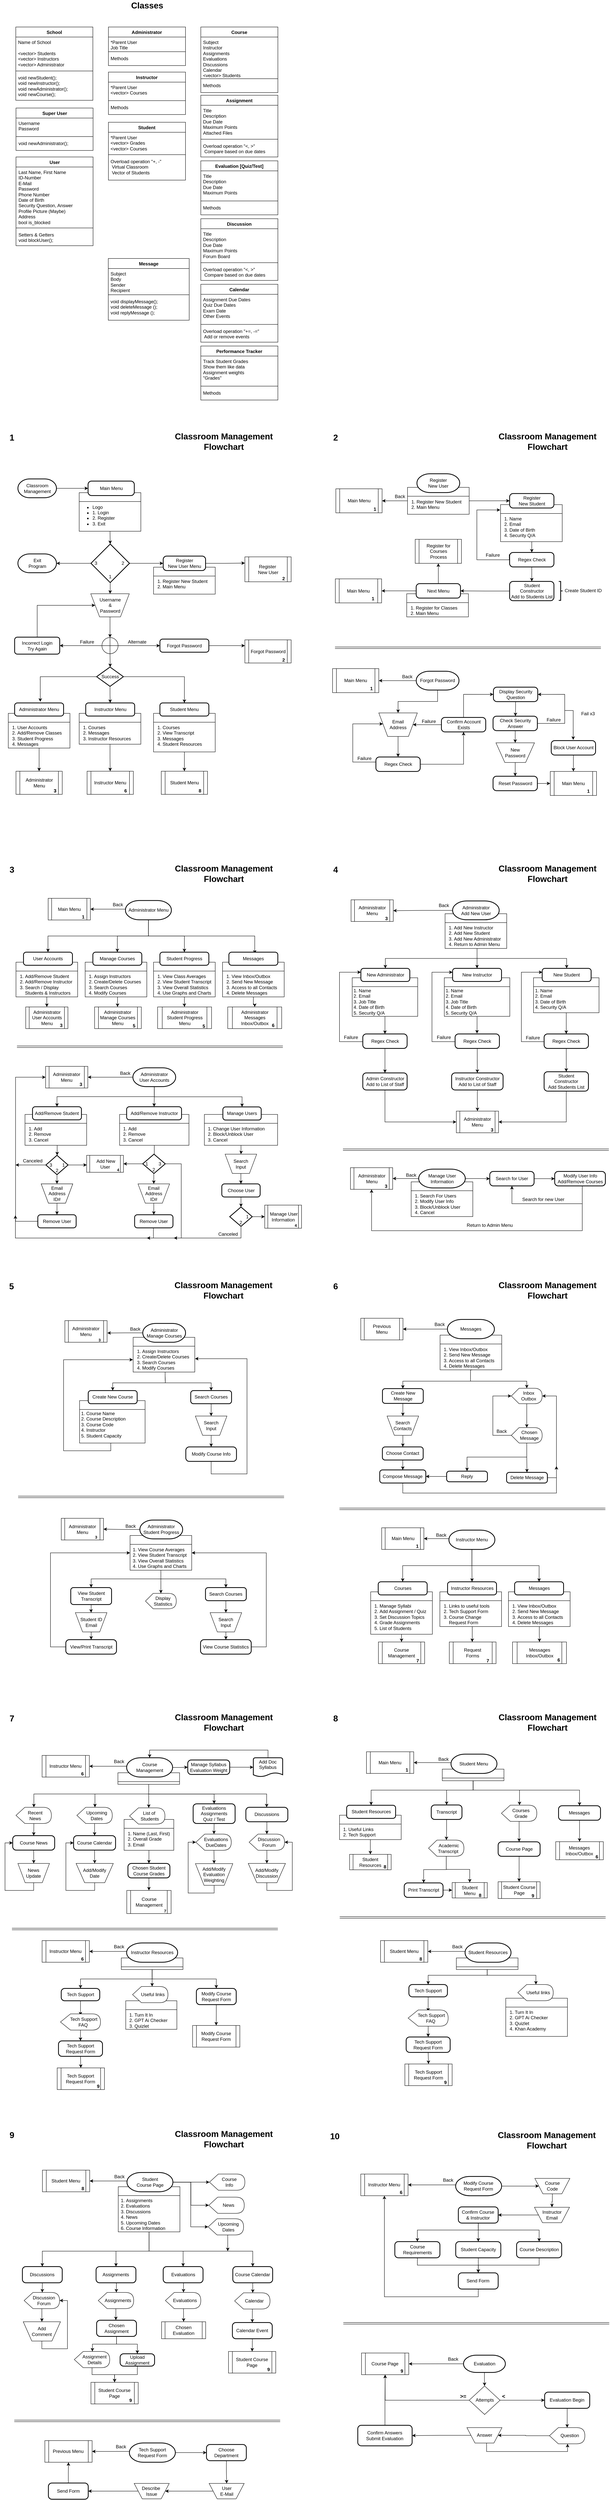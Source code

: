 <mxfile version="21.1.4" type="github">
  <diagram name="Page-1" id="ytIRI_bpf31qfXzrR7FH">
    <mxGraphModel dx="398" dy="1896" grid="1" gridSize="10" guides="1" tooltips="1" connect="1" arrows="1" fold="1" page="1" pageScale="1" pageWidth="850" pageHeight="1100" background="none" math="0" shadow="0">
      <root>
        <mxCell id="0" />
        <mxCell id="1" parent="0" />
        <mxCell id="bkP6AsC8XJAu-_svaEmn-134" style="edgeStyle=orthogonalEdgeStyle;rounded=0;orthogonalLoop=1;jettySize=auto;html=1;entryX=0.5;entryY=0;entryDx=0;entryDy=0;" parent="1" source="bkP6AsC8XJAu-_svaEmn-103" target="bkP6AsC8XJAu-_svaEmn-112" edge="1">
          <mxGeometry relative="1" as="geometry" />
        </mxCell>
        <mxCell id="bkP6AsC8XJAu-_svaEmn-103" value="" style="swimlane;whiteSpace=wrap;html=1;swimlaneLine=1;dropTarget=1;collapsible=1;" parent="1" vertex="1">
          <mxGeometry x="920.13" y="3635" width="160" height="63.25" as="geometry">
            <mxRectangle x="393" y="290" width="160" height="30" as="alternateBounds" />
          </mxGeometry>
        </mxCell>
        <mxCell id="bkP6AsC8XJAu-_svaEmn-104" value="&lt;ol&gt;&lt;li&gt;Useful Links&lt;/li&gt;&lt;li&gt;Tech Support&lt;/li&gt;&lt;/ol&gt;" style="text;strokeColor=none;fillColor=none;html=1;whiteSpace=wrap;verticalAlign=top;overflow=hidden;align=left;horizontal=1;labelPosition=center;verticalLabelPosition=middle;spacingLeft=-25;spacingTop=-15;" parent="bkP6AsC8XJAu-_svaEmn-103" vertex="1">
          <mxGeometry x="6" y="26" width="154" height="34" as="geometry" />
        </mxCell>
        <mxCell id="bkP6AsC8XJAu-_svaEmn-77" value="" style="swimlane;whiteSpace=wrap;html=1;swimlaneLine=1;dropTarget=1;collapsible=1;" parent="1" vertex="1">
          <mxGeometry x="365.33" y="4116" width="132.67" height="74" as="geometry">
            <mxRectangle x="366.33" y="4116" width="129.67" height="30" as="alternateBounds" />
          </mxGeometry>
        </mxCell>
        <mxCell id="bkP6AsC8XJAu-_svaEmn-78" value="&lt;ol&gt;&lt;li style=&quot;border-color: var(--border-color);&quot;&gt;Turn It In&lt;/li&gt;&lt;li style=&quot;border-color: var(--border-color);&quot;&gt;GPT Ai Checker&lt;/li&gt;&lt;li style=&quot;border-color: var(--border-color);&quot;&gt;Quizlet&lt;/li&gt;&lt;/ol&gt;" style="text;strokeColor=none;fillColor=none;html=1;whiteSpace=wrap;verticalAlign=top;overflow=hidden;align=left;horizontal=1;labelPosition=center;verticalLabelPosition=middle;spacingLeft=-25;spacingTop=-15;" parent="bkP6AsC8XJAu-_svaEmn-77" vertex="1">
          <mxGeometry x="6" y="26" width="154" height="44" as="geometry" />
        </mxCell>
        <mxCell id="bkP6AsC8XJAu-_svaEmn-30" value="" style="edgeStyle=orthogonalEdgeStyle;rounded=0;orthogonalLoop=1;jettySize=auto;html=1;" parent="1" source="bkP6AsC8XJAu-_svaEmn-28" target="bkP6AsC8XJAu-_svaEmn-19" edge="1">
          <mxGeometry relative="1" as="geometry" />
        </mxCell>
        <mxCell id="bkP6AsC8XJAu-_svaEmn-28" value="" style="swimlane;whiteSpace=wrap;html=1;swimlaneLine=1;dropTarget=1;collapsible=1;" parent="1" vertex="1">
          <mxGeometry x="361" y="3646" width="129" height="80" as="geometry">
            <mxRectangle x="361" y="3640" width="128.13" height="30" as="alternateBounds" />
          </mxGeometry>
        </mxCell>
        <mxCell id="bkP6AsC8XJAu-_svaEmn-29" value="&lt;ol&gt;&lt;li&gt;Name (Last, First)&lt;/li&gt;&lt;li&gt;Overall Grade&lt;/li&gt;&lt;li&gt;Email&lt;/li&gt;&lt;/ol&gt;" style="text;strokeColor=none;fillColor=none;html=1;whiteSpace=wrap;verticalAlign=top;overflow=hidden;align=left;horizontal=1;labelPosition=center;verticalLabelPosition=middle;spacingLeft=-25;spacingTop=-15;" parent="bkP6AsC8XJAu-_svaEmn-28" vertex="1">
          <mxGeometry x="6" y="26" width="114" height="54" as="geometry" />
        </mxCell>
        <mxCell id="BiMhVsD22iHWhJLXYuhu-24" value="" style="edgeStyle=orthogonalEdgeStyle;rounded=0;orthogonalLoop=1;jettySize=auto;html=1;" parent="1" source="BiMhVsD22iHWhJLXYuhu-14" target="BiMhVsD22iHWhJLXYuhu-18" edge="1">
          <mxGeometry relative="1" as="geometry">
            <Array as="points">
              <mxPoint x="425" y="3590" />
              <mxPoint x="425" y="3590" />
            </Array>
          </mxGeometry>
        </mxCell>
        <mxCell id="bkP6AsC8XJAu-_svaEmn-1" style="edgeStyle=orthogonalEdgeStyle;rounded=0;orthogonalLoop=1;jettySize=auto;html=1;exitX=0.5;exitY=1;exitDx=0;exitDy=0;entryX=0.5;entryY=0;entryDx=0;entryDy=0;" parent="1" source="BiMhVsD22iHWhJLXYuhu-14" target="BiMhVsD22iHWhJLXYuhu-16" edge="1">
          <mxGeometry relative="1" as="geometry" />
        </mxCell>
        <mxCell id="bkP6AsC8XJAu-_svaEmn-4" style="edgeStyle=orthogonalEdgeStyle;rounded=0;orthogonalLoop=1;jettySize=auto;html=1;exitX=0.5;exitY=1;exitDx=0;exitDy=0;entryX=0.5;entryY=0;entryDx=0;entryDy=0;" parent="1" source="BiMhVsD22iHWhJLXYuhu-14" edge="1">
          <mxGeometry relative="1" as="geometry">
            <mxPoint x="126.93" y="3614.5" as="targetPoint" />
            <Array as="points">
              <mxPoint x="425" y="3580" />
              <mxPoint x="127" y="3580" />
            </Array>
          </mxGeometry>
        </mxCell>
        <mxCell id="bkP6AsC8XJAu-_svaEmn-10" style="edgeStyle=orthogonalEdgeStyle;rounded=0;orthogonalLoop=1;jettySize=auto;html=1;exitX=0.5;exitY=1;exitDx=0;exitDy=0;entryX=0;entryY=0;entryDx=46.925;entryDy=0;entryPerimeter=0;" parent="1" source="BiMhVsD22iHWhJLXYuhu-14" target="bkP6AsC8XJAu-_svaEmn-9" edge="1">
          <mxGeometry relative="1" as="geometry">
            <Array as="points">
              <mxPoint x="425" y="3580" />
              <mxPoint x="286" y="3580" />
            </Array>
          </mxGeometry>
        </mxCell>
        <mxCell id="bkP6AsC8XJAu-_svaEmn-38" style="edgeStyle=orthogonalEdgeStyle;rounded=0;orthogonalLoop=1;jettySize=auto;html=1;exitX=0.5;exitY=1;exitDx=0;exitDy=0;entryX=0.5;entryY=0;entryDx=0;entryDy=0;" parent="1" source="BiMhVsD22iHWhJLXYuhu-14" target="BiMhVsD22iHWhJLXYuhu-19" edge="1">
          <mxGeometry relative="1" as="geometry">
            <Array as="points">
              <mxPoint x="425" y="3580" />
              <mxPoint x="731" y="3580" />
              <mxPoint x="731" y="3615" />
            </Array>
          </mxGeometry>
        </mxCell>
        <mxCell id="BiMhVsD22iHWhJLXYuhu-14" value="" style="swimlane;whiteSpace=wrap;html=1;swimlaneLine=1;dropTarget=1;collapsible=1;" parent="1" vertex="1" collapsed="1">
          <mxGeometry x="345" y="3525" width="160" height="30" as="geometry">
            <mxRectangle x="345" y="3525" width="160" height="110" as="alternateBounds" />
          </mxGeometry>
        </mxCell>
        <mxCell id="BiMhVsD22iHWhJLXYuhu-15" value="&lt;ol&gt;&lt;li&gt;Manage Syllabi&lt;/li&gt;&lt;li&gt;Add Assignment / Quiz&lt;/li&gt;&lt;li&gt;Set Discussion Topics&lt;/li&gt;&lt;li&gt;Grade Assignments&lt;/li&gt;&lt;li&gt;List of Students&lt;/li&gt;&lt;/ol&gt;" style="text;strokeColor=none;fillColor=none;html=1;whiteSpace=wrap;verticalAlign=top;overflow=hidden;align=left;horizontal=1;labelPosition=center;verticalLabelPosition=middle;spacingLeft=-25;spacingTop=-15;" parent="BiMhVsD22iHWhJLXYuhu-14" vertex="1">
          <mxGeometry x="6" y="26" width="154" height="84" as="geometry" />
        </mxCell>
        <mxCell id="BiMhVsD22iHWhJLXYuhu-1" value="" style="edgeStyle=orthogonalEdgeStyle;rounded=0;orthogonalLoop=1;jettySize=auto;html=1;" parent="1" source="BiMhVsD22iHWhJLXYuhu-2" target="BiMhVsD22iHWhJLXYuhu-5" edge="1">
          <mxGeometry relative="1" as="geometry" />
        </mxCell>
        <mxCell id="BiMhVsD22iHWhJLXYuhu-2" value="" style="swimlane;whiteSpace=wrap;html=1;swimlaneLine=1;dropTarget=1;collapsible=1;" parent="1" vertex="1">
          <mxGeometry x="1358.5" y="3056" width="160" height="90" as="geometry">
            <mxRectangle x="393" y="290" width="160" height="30" as="alternateBounds" />
          </mxGeometry>
        </mxCell>
        <mxCell id="BiMhVsD22iHWhJLXYuhu-3" value="&lt;ol&gt;&lt;li&gt;View Inbox/Outbox&lt;/li&gt;&lt;li&gt;Send New Message&lt;/li&gt;&lt;li&gt;Access to all Contacts&lt;/li&gt;&lt;li&gt;Delete Messages&lt;/li&gt;&lt;/ol&gt;" style="text;strokeColor=none;fillColor=none;html=1;whiteSpace=wrap;verticalAlign=top;overflow=hidden;align=left;horizontal=1;labelPosition=center;verticalLabelPosition=middle;spacingLeft=-25;spacingTop=-15;" parent="BiMhVsD22iHWhJLXYuhu-2" vertex="1">
          <mxGeometry x="6" y="26" width="154" height="64" as="geometry" />
        </mxCell>
        <mxCell id="AHkq0MPzFV5ZwODna9AJ-33" value="" style="swimlane;whiteSpace=wrap;html=1;swimlaneLine=1;dropTarget=1;collapsible=1;" parent="1" vertex="1">
          <mxGeometry x="1181.03" y="2390.67" width="160" height="90" as="geometry">
            <mxRectangle x="393" y="290" width="160" height="30" as="alternateBounds" />
          </mxGeometry>
        </mxCell>
        <mxCell id="AHkq0MPzFV5ZwODna9AJ-34" value="&lt;ol&gt;&lt;li&gt;View Inbox/Outbox&lt;/li&gt;&lt;li&gt;Send New Message&lt;/li&gt;&lt;li&gt;Access to all Contacts&lt;/li&gt;&lt;li&gt;Delete Messages&lt;/li&gt;&lt;/ol&gt;" style="text;strokeColor=none;fillColor=none;html=1;whiteSpace=wrap;verticalAlign=top;overflow=hidden;align=left;horizontal=1;labelPosition=center;verticalLabelPosition=middle;spacingLeft=-25;spacingTop=-15;" parent="AHkq0MPzFV5ZwODna9AJ-33" vertex="1">
          <mxGeometry x="6" y="26" width="154" height="64" as="geometry" />
        </mxCell>
        <mxCell id="BiMhVsD22iHWhJLXYuhu-5" value="Messages&lt;br&gt;Inbox/Outbox" style="shape=process;whiteSpace=wrap;html=1;backgroundOutline=1;size=0.083;" parent="1" vertex="1">
          <mxGeometry x="1369" y="3186" width="140" height="56.16" as="geometry" />
        </mxCell>
        <mxCell id="BiMhVsD22iHWhJLXYuhu-6" value="&lt;b&gt;6&lt;/b&gt;" style="text;html=1;strokeColor=none;fillColor=none;align=center;verticalAlign=middle;whiteSpace=wrap;rounded=0;fontSize=12;fontFamily=Helvetica;fontColor=default;" parent="1" vertex="1">
          <mxGeometry x="1467" y="3220.96" width="43.5" height="23.2" as="geometry" />
        </mxCell>
        <mxCell id="KNd7FLPNTK1bpCQPMtUq-44" value="" style="swimlane;whiteSpace=wrap;html=1;swimlaneLine=1;dropTarget=1;collapsible=1;" parent="1" vertex="1">
          <mxGeometry x="245.51" y="2560.41" width="170" height="110" as="geometry">
            <mxRectangle x="912" y="1459.33" width="168" height="30" as="alternateBounds" />
          </mxGeometry>
        </mxCell>
        <mxCell id="KNd7FLPNTK1bpCQPMtUq-45" value="&lt;ol&gt;&lt;li&gt;Course Name&lt;/li&gt;&lt;li&gt;Course Description&lt;/li&gt;&lt;li&gt;Course Code&lt;/li&gt;&lt;li style=&quot;border-color: var(--border-color);&quot;&gt;Instructor&lt;/li&gt;&lt;li&gt;Student Capacity&lt;/li&gt;&lt;/ol&gt;" style="text;strokeColor=none;fillColor=none;html=1;whiteSpace=wrap;verticalAlign=top;overflow=hidden;align=left;horizontal=1;labelPosition=center;verticalLabelPosition=middle;spacingLeft=-25;spacingTop=-15;" parent="KNd7FLPNTK1bpCQPMtUq-44" vertex="1">
          <mxGeometry y="23" width="154" height="87" as="geometry" />
        </mxCell>
        <mxCell id="KNd7FLPNTK1bpCQPMtUq-30" value="" style="swimlane;whiteSpace=wrap;html=1;swimlaneLine=1;dropTarget=1;collapsible=1;" parent="1" vertex="1">
          <mxGeometry x="384.51" y="2396.41" width="160" height="90" as="geometry">
            <mxRectangle x="393" y="290" width="160" height="30" as="alternateBounds" />
          </mxGeometry>
        </mxCell>
        <mxCell id="KNd7FLPNTK1bpCQPMtUq-31" value="&lt;ol&gt;&lt;li&gt;Assign Instructors&lt;/li&gt;&lt;li&gt;&lt;span style=&quot;background-color: initial;&quot;&gt;Create/Delete Courses&lt;/span&gt;&lt;br&gt;&lt;/li&gt;&lt;li&gt;Search Courses&lt;/li&gt;&lt;li&gt;Modify Courses&lt;/li&gt;&lt;/ol&gt;" style="text;strokeColor=none;fillColor=none;html=1;whiteSpace=wrap;verticalAlign=top;overflow=hidden;align=left;horizontal=1;labelPosition=center;verticalLabelPosition=middle;spacingLeft=-25;spacingTop=-15;" parent="KNd7FLPNTK1bpCQPMtUq-30" vertex="1">
          <mxGeometry x="6" y="26" width="154" height="64" as="geometry" />
        </mxCell>
        <mxCell id="xCRmx5UfHdt6KgPNWkzm-40" value="" style="edgeStyle=orthogonalEdgeStyle;rounded=0;orthogonalLoop=1;jettySize=auto;html=1;" parent="1" source="xCRmx5UfHdt6KgPNWkzm-34" target="xCRmx5UfHdt6KgPNWkzm-37" edge="1">
          <mxGeometry relative="1" as="geometry" />
        </mxCell>
        <mxCell id="xCRmx5UfHdt6KgPNWkzm-34" value="" style="swimlane;whiteSpace=wrap;html=1;swimlaneLine=1;dropTarget=1;collapsible=1;" parent="1" vertex="1">
          <mxGeometry x="1423.5" y="1464.33" width="170" height="90.67" as="geometry">
            <mxRectangle x="912" y="1459.33" width="168" height="30" as="alternateBounds" />
          </mxGeometry>
        </mxCell>
        <mxCell id="xCRmx5UfHdt6KgPNWkzm-35" value="&lt;ol&gt;&lt;li&gt;Name&lt;/li&gt;&lt;li&gt;Email&lt;/li&gt;&lt;li&gt;Date of Birth&lt;/li&gt;&lt;li&gt;Security Q/A&lt;/li&gt;&lt;/ol&gt;" style="text;strokeColor=none;fillColor=none;html=1;whiteSpace=wrap;verticalAlign=top;overflow=hidden;align=left;horizontal=1;labelPosition=center;verticalLabelPosition=middle;spacingLeft=-25;spacingTop=-15;" parent="xCRmx5UfHdt6KgPNWkzm-34" vertex="1">
          <mxGeometry y="23" width="154" height="67" as="geometry" />
        </mxCell>
        <mxCell id="xCRmx5UfHdt6KgPNWkzm-48" value="" style="edgeStyle=orthogonalEdgeStyle;rounded=0;orthogonalLoop=1;jettySize=auto;html=1;entryX=0.495;entryY=-0.03;entryDx=0;entryDy=0;entryPerimeter=0;" parent="1" source="xCRmx5UfHdt6KgPNWkzm-32" target="xCRmx5UfHdt6KgPNWkzm-36" edge="1">
          <mxGeometry relative="1" as="geometry" />
        </mxCell>
        <mxCell id="xCRmx5UfHdt6KgPNWkzm-32" value="" style="swimlane;whiteSpace=wrap;html=1;swimlaneLine=1;dropTarget=1;collapsible=1;" parent="1" vertex="1">
          <mxGeometry x="1192" y="1464.33" width="170" height="100" as="geometry">
            <mxRectangle x="912" y="1459.33" width="168" height="30" as="alternateBounds" />
          </mxGeometry>
        </mxCell>
        <mxCell id="xCRmx5UfHdt6KgPNWkzm-33" value="&lt;ol&gt;&lt;li&gt;Name&lt;/li&gt;&lt;li&gt;Email&lt;/li&gt;&lt;li style=&quot;border-color: var(--border-color);&quot;&gt;Job Title&lt;/li&gt;&lt;li&gt;Date of Birth&lt;/li&gt;&lt;li&gt;Security Q/A&lt;/li&gt;&lt;/ol&gt;" style="text;strokeColor=none;fillColor=none;html=1;whiteSpace=wrap;verticalAlign=top;overflow=hidden;align=left;horizontal=1;labelPosition=center;verticalLabelPosition=middle;spacingLeft=-25;spacingTop=-15;" parent="xCRmx5UfHdt6KgPNWkzm-32" vertex="1">
          <mxGeometry y="23" width="154" height="74" as="geometry" />
        </mxCell>
        <mxCell id="xCRmx5UfHdt6KgPNWkzm-38" value="" style="edgeStyle=orthogonalEdgeStyle;rounded=0;orthogonalLoop=1;jettySize=auto;html=1;" parent="1" source="xCRmx5UfHdt6KgPNWkzm-30" target="xCRmx5UfHdt6KgPNWkzm-29" edge="1">
          <mxGeometry relative="1" as="geometry" />
        </mxCell>
        <mxCell id="xCRmx5UfHdt6KgPNWkzm-30" value="" style="swimlane;whiteSpace=wrap;html=1;swimlaneLine=1;dropTarget=1;collapsible=1;" parent="1" vertex="1">
          <mxGeometry x="953" y="1464.33" width="170" height="100" as="geometry">
            <mxRectangle x="912" y="1459.33" width="168" height="30" as="alternateBounds" />
          </mxGeometry>
        </mxCell>
        <mxCell id="xCRmx5UfHdt6KgPNWkzm-31" value="&lt;ol&gt;&lt;li&gt;Name&lt;/li&gt;&lt;li&gt;Email&lt;/li&gt;&lt;li style=&quot;border-color: var(--border-color);&quot;&gt;Job Title&lt;/li&gt;&lt;li&gt;Date of Birth&lt;/li&gt;&lt;li&gt;Security Q/A&lt;/li&gt;&lt;/ol&gt;" style="text;strokeColor=none;fillColor=none;html=1;whiteSpace=wrap;verticalAlign=top;overflow=hidden;align=left;horizontal=1;labelPosition=center;verticalLabelPosition=middle;spacingLeft=-25;spacingTop=-15;" parent="xCRmx5UfHdt6KgPNWkzm-30" vertex="1">
          <mxGeometry y="23" width="154" height="74" as="geometry" />
        </mxCell>
        <mxCell id="xCRmx5UfHdt6KgPNWkzm-2" value="" style="swimlane;whiteSpace=wrap;html=1;swimlaneLine=1;dropTarget=1;collapsible=1;" parent="1" vertex="1">
          <mxGeometry x="1194" y="1298.4" width="160" height="90" as="geometry">
            <mxRectangle x="393" y="290" width="160" height="30" as="alternateBounds" />
          </mxGeometry>
        </mxCell>
        <mxCell id="xCRmx5UfHdt6KgPNWkzm-3" value="&lt;ol&gt;&lt;li&gt;Add New Instructor&lt;/li&gt;&lt;li&gt;Add New Student&lt;/li&gt;&lt;li&gt;Add New Administrator&lt;/li&gt;&lt;li&gt;Return to Admin Menu&lt;/li&gt;&lt;/ol&gt;" style="text;strokeColor=none;fillColor=none;html=1;whiteSpace=wrap;verticalAlign=top;overflow=hidden;align=left;horizontal=1;labelPosition=center;verticalLabelPosition=middle;spacingLeft=-25;spacingTop=-15;" parent="xCRmx5UfHdt6KgPNWkzm-2" vertex="1">
          <mxGeometry x="6" y="26" width="154" height="64" as="geometry" />
        </mxCell>
        <mxCell id="6Rt76ZgGS8mn4p0-sc7o-412" value="" style="edgeStyle=orthogonalEdgeStyle;rounded=0;orthogonalLoop=1;jettySize=auto;html=1;" parent="1" source="6Rt76ZgGS8mn4p0-sc7o-409" target="6Rt76ZgGS8mn4p0-sc7o-411" edge="1">
          <mxGeometry relative="1" as="geometry" />
        </mxCell>
        <mxCell id="6Rt76ZgGS8mn4p0-sc7o-409" value="" style="swimlane;whiteSpace=wrap;html=1;swimlaneLine=1;dropTarget=1;collapsible=1;" parent="1" vertex="1">
          <mxGeometry x="569.37" y="1818.62" width="190" height="80" as="geometry">
            <mxRectangle x="393" y="290" width="160" height="30" as="alternateBounds" />
          </mxGeometry>
        </mxCell>
        <mxCell id="6Rt76ZgGS8mn4p0-sc7o-410" value="&lt;ol&gt;&lt;li&gt;&lt;span style=&quot;background-color: initial;&quot;&gt;Change User Information&lt;/span&gt;&lt;br&gt;&lt;/li&gt;&lt;li&gt;Block/Unblock User&lt;/li&gt;&lt;li&gt;Cancel&lt;/li&gt;&lt;/ol&gt;" style="text;strokeColor=none;fillColor=none;html=1;whiteSpace=wrap;verticalAlign=top;overflow=hidden;align=left;horizontal=1;labelPosition=center;verticalLabelPosition=middle;spacingLeft=-25;spacingTop=-15;pointerEvents=1;arcSize=12;" parent="6Rt76ZgGS8mn4p0-sc7o-409" vertex="1">
          <mxGeometry x="6" y="26" width="154" height="54" as="geometry" />
        </mxCell>
        <mxCell id="6Rt76ZgGS8mn4p0-sc7o-392" value="" style="edgeStyle=orthogonalEdgeStyle;rounded=0;orthogonalLoop=1;jettySize=auto;html=1;" parent="1" source="6Rt76ZgGS8mn4p0-sc7o-382" target="6Rt76ZgGS8mn4p0-sc7o-389" edge="1">
          <mxGeometry relative="1" as="geometry" />
        </mxCell>
        <mxCell id="6Rt76ZgGS8mn4p0-sc7o-382" value="" style="swimlane;whiteSpace=wrap;html=1;swimlaneLine=1;dropTarget=1;collapsible=1;" parent="1" vertex="1">
          <mxGeometry x="349.37" y="1818.62" width="180" height="80" as="geometry">
            <mxRectangle x="380" y="1800" width="180" height="30" as="alternateBounds" />
          </mxGeometry>
        </mxCell>
        <mxCell id="6Rt76ZgGS8mn4p0-sc7o-383" value="&lt;ol&gt;&lt;li&gt;Add&lt;/li&gt;&lt;li&gt;Remove&lt;/li&gt;&lt;li&gt;Cancel&lt;/li&gt;&lt;/ol&gt;" style="text;strokeColor=none;fillColor=none;html=1;whiteSpace=wrap;verticalAlign=top;overflow=hidden;align=left;horizontal=1;labelPosition=center;verticalLabelPosition=middle;spacingLeft=-25;spacingTop=-15;" parent="6Rt76ZgGS8mn4p0-sc7o-382" vertex="1">
          <mxGeometry x="6" y="26" width="154" height="54" as="geometry" />
        </mxCell>
        <mxCell id="6Rt76ZgGS8mn4p0-sc7o-359" value="" style="edgeStyle=orthogonalEdgeStyle;rounded=0;orthogonalLoop=1;jettySize=auto;html=1;" parent="1" source="6Rt76ZgGS8mn4p0-sc7o-356" target="6Rt76ZgGS8mn4p0-sc7o-351" edge="1">
          <mxGeometry relative="1" as="geometry">
            <Array as="points">
              <mxPoint x="187.37" y="1918.62" />
              <mxPoint x="187.37" y="1918.62" />
            </Array>
          </mxGeometry>
        </mxCell>
        <mxCell id="6Rt76ZgGS8mn4p0-sc7o-356" value="" style="swimlane;whiteSpace=wrap;html=1;swimlaneLine=1;dropTarget=1;collapsible=1;" parent="1" vertex="1">
          <mxGeometry x="103.87" y="1818.62" width="160" height="80" as="geometry">
            <mxRectangle x="393" y="290" width="160" height="30" as="alternateBounds" />
          </mxGeometry>
        </mxCell>
        <mxCell id="6Rt76ZgGS8mn4p0-sc7o-357" value="&lt;ol&gt;&lt;li&gt;Add&lt;/li&gt;&lt;li&gt;Remove&lt;/li&gt;&lt;li&gt;Cancel&lt;/li&gt;&lt;/ol&gt;" style="text;strokeColor=none;fillColor=none;html=1;whiteSpace=wrap;verticalAlign=top;overflow=hidden;align=left;horizontal=1;labelPosition=center;verticalLabelPosition=middle;spacingLeft=-25;spacingTop=-15;" parent="6Rt76ZgGS8mn4p0-sc7o-356" vertex="1">
          <mxGeometry x="6" y="26" width="154" height="54" as="geometry" />
        </mxCell>
        <mxCell id="6Rt76ZgGS8mn4p0-sc7o-338" value="" style="edgeStyle=orthogonalEdgeStyle;rounded=0;orthogonalLoop=1;jettySize=auto;html=1;" parent="1" source="6Rt76ZgGS8mn4p0-sc7o-327" target="6Rt76ZgGS8mn4p0-sc7o-334" edge="1">
          <mxGeometry relative="1" as="geometry" />
        </mxCell>
        <mxCell id="6Rt76ZgGS8mn4p0-sc7o-327" value="" style="swimlane;whiteSpace=wrap;html=1;swimlaneLine=1;dropTarget=1;collapsible=1;" parent="1" vertex="1">
          <mxGeometry x="616.5" y="1424" width="160" height="90" as="geometry">
            <mxRectangle x="393" y="290" width="160" height="30" as="alternateBounds" />
          </mxGeometry>
        </mxCell>
        <mxCell id="6Rt76ZgGS8mn4p0-sc7o-328" value="&lt;ol&gt;&lt;li&gt;View Inbox/Outbox&lt;/li&gt;&lt;li&gt;Send New Message&lt;/li&gt;&lt;li&gt;Access to all Contacts&lt;/li&gt;&lt;li&gt;Delete Messages&lt;/li&gt;&lt;/ol&gt;" style="text;strokeColor=none;fillColor=none;html=1;whiteSpace=wrap;verticalAlign=top;overflow=hidden;align=left;horizontal=1;labelPosition=center;verticalLabelPosition=middle;spacingLeft=-25;spacingTop=-15;" parent="6Rt76ZgGS8mn4p0-sc7o-327" vertex="1">
          <mxGeometry x="6" y="26" width="154" height="64" as="geometry" />
        </mxCell>
        <mxCell id="6Rt76ZgGS8mn4p0-sc7o-337" value="" style="edgeStyle=orthogonalEdgeStyle;rounded=0;orthogonalLoop=1;jettySize=auto;html=1;" parent="1" source="6Rt76ZgGS8mn4p0-sc7o-325" target="6Rt76ZgGS8mn4p0-sc7o-333" edge="1">
          <mxGeometry relative="1" as="geometry" />
        </mxCell>
        <mxCell id="6Rt76ZgGS8mn4p0-sc7o-325" value="" style="swimlane;whiteSpace=wrap;html=1;swimlaneLine=1;dropTarget=1;collapsible=1;" parent="1" vertex="1">
          <mxGeometry x="437.5" y="1424" width="160" height="90" as="geometry">
            <mxRectangle x="393" y="290" width="160" height="30" as="alternateBounds" />
          </mxGeometry>
        </mxCell>
        <mxCell id="6Rt76ZgGS8mn4p0-sc7o-326" value="&lt;ol&gt;&lt;li&gt;View Class Averages&lt;/li&gt;&lt;li&gt;View Student Transcript&lt;/li&gt;&lt;li&gt;View Overall Statistics&lt;/li&gt;&lt;li&gt;Use Graphs and Charts&lt;/li&gt;&lt;/ol&gt;" style="text;strokeColor=none;fillColor=none;html=1;whiteSpace=wrap;verticalAlign=top;overflow=hidden;align=left;horizontal=1;labelPosition=center;verticalLabelPosition=middle;spacingLeft=-25;spacingTop=-15;" parent="6Rt76ZgGS8mn4p0-sc7o-325" vertex="1">
          <mxGeometry x="6" y="26" width="154" height="64" as="geometry" />
        </mxCell>
        <mxCell id="6Rt76ZgGS8mn4p0-sc7o-339" value="" style="shape=link;html=1;rounded=0;" parent="6Rt76ZgGS8mn4p0-sc7o-325" edge="1">
          <mxGeometry width="100" relative="1" as="geometry">
            <mxPoint x="-354.5" y="219.17" as="sourcePoint" />
            <mxPoint x="335.5" y="219.17" as="targetPoint" />
          </mxGeometry>
        </mxCell>
        <mxCell id="6Rt76ZgGS8mn4p0-sc7o-336" value="" style="edgeStyle=orthogonalEdgeStyle;rounded=0;orthogonalLoop=1;jettySize=auto;html=1;" parent="1" source="6Rt76ZgGS8mn4p0-sc7o-323" target="6Rt76ZgGS8mn4p0-sc7o-332" edge="1">
          <mxGeometry relative="1" as="geometry">
            <Array as="points">
              <mxPoint x="344" y="1520" />
              <mxPoint x="344" y="1520" />
            </Array>
          </mxGeometry>
        </mxCell>
        <mxCell id="6Rt76ZgGS8mn4p0-sc7o-323" value="" style="swimlane;whiteSpace=wrap;html=1;swimlaneLine=1;dropTarget=1;collapsible=1;" parent="1" vertex="1">
          <mxGeometry x="260" y="1424" width="160" height="90" as="geometry">
            <mxRectangle x="393" y="290" width="160" height="30" as="alternateBounds" />
          </mxGeometry>
        </mxCell>
        <mxCell id="6Rt76ZgGS8mn4p0-sc7o-324" value="&lt;ol&gt;&lt;li&gt;Assign Instructors&lt;/li&gt;&lt;li&gt;&lt;span style=&quot;background-color: initial;&quot;&gt;Create/Delete Courses&lt;/span&gt;&lt;br&gt;&lt;/li&gt;&lt;li&gt;Search Courses&lt;/li&gt;&lt;li&gt;Modify Courses&lt;/li&gt;&lt;/ol&gt;" style="text;strokeColor=none;fillColor=none;html=1;whiteSpace=wrap;verticalAlign=top;overflow=hidden;align=left;horizontal=1;labelPosition=center;verticalLabelPosition=middle;spacingLeft=-25;spacingTop=-15;" parent="6Rt76ZgGS8mn4p0-sc7o-323" vertex="1">
          <mxGeometry x="6" y="26" width="154" height="64" as="geometry" />
        </mxCell>
        <mxCell id="6Rt76ZgGS8mn4p0-sc7o-331" value="" style="edgeStyle=orthogonalEdgeStyle;rounded=0;orthogonalLoop=1;jettySize=auto;html=1;" parent="1" source="6Rt76ZgGS8mn4p0-sc7o-321" target="6Rt76ZgGS8mn4p0-sc7o-330" edge="1">
          <mxGeometry relative="1" as="geometry" />
        </mxCell>
        <mxCell id="6Rt76ZgGS8mn4p0-sc7o-321" value="" style="swimlane;whiteSpace=wrap;html=1;swimlaneLine=1;dropTarget=1;collapsible=1;" parent="1" vertex="1">
          <mxGeometry x="80.5" y="1424" width="160" height="90" as="geometry">
            <mxRectangle x="393" y="290" width="160" height="30" as="alternateBounds" />
          </mxGeometry>
        </mxCell>
        <mxCell id="6Rt76ZgGS8mn4p0-sc7o-322" value="&lt;ol&gt;&lt;li&gt;Add/Remove Student&lt;/li&gt;&lt;li&gt;Add/Remove Instructor&lt;/li&gt;&lt;li&gt;Search / Display Students &amp;amp; Instructors&lt;/li&gt;&lt;/ol&gt;" style="text;strokeColor=none;fillColor=none;html=1;whiteSpace=wrap;verticalAlign=top;overflow=hidden;align=left;horizontal=1;labelPosition=center;verticalLabelPosition=middle;spacingLeft=-25;spacingTop=-15;" parent="6Rt76ZgGS8mn4p0-sc7o-321" vertex="1">
          <mxGeometry x="6" y="26" width="154" height="64" as="geometry" />
        </mxCell>
        <mxCell id="6Rt76ZgGS8mn4p0-sc7o-232" value="" style="swimlane;whiteSpace=wrap;html=1;swimlaneLine=1;dropTarget=1;collapsible=1;" parent="1" vertex="1">
          <mxGeometry x="1094.5" y="469" width="160" height="60" as="geometry">
            <mxRectangle x="1322.5" y="307" width="160" height="30" as="alternateBounds" />
          </mxGeometry>
        </mxCell>
        <mxCell id="6Rt76ZgGS8mn4p0-sc7o-233" value="&lt;ol&gt;&lt;li&gt;Register for Classes&lt;/li&gt;&lt;li&gt;Main Menu&lt;/li&gt;&lt;/ol&gt;" style="text;strokeColor=none;fillColor=none;html=1;whiteSpace=wrap;verticalAlign=top;overflow=hidden;align=left;horizontal=1;labelPosition=center;verticalLabelPosition=middle;spacingLeft=-25;spacingTop=-15;" parent="6Rt76ZgGS8mn4p0-sc7o-232" vertex="1">
          <mxGeometry x="6" y="26" width="144" height="34" as="geometry" />
        </mxCell>
        <mxCell id="bkP6AsC8XJAu-_svaEmn-335" style="edgeStyle=orthogonalEdgeStyle;rounded=0;orthogonalLoop=1;jettySize=auto;html=1;entryX=1;entryY=0.5;entryDx=0;entryDy=0;" parent="1" source="6Rt76ZgGS8mn4p0-sc7o-219" target="6Rt76ZgGS8mn4p0-sc7o-173" edge="1">
          <mxGeometry relative="1" as="geometry" />
        </mxCell>
        <mxCell id="bkP6AsC8XJAu-_svaEmn-337" style="edgeStyle=orthogonalEdgeStyle;rounded=0;orthogonalLoop=1;jettySize=auto;html=1;entryX=0;entryY=0.5;entryDx=0;entryDy=0;" parent="1" source="6Rt76ZgGS8mn4p0-sc7o-219" target="6Rt76ZgGS8mn4p0-sc7o-178" edge="1">
          <mxGeometry relative="1" as="geometry" />
        </mxCell>
        <mxCell id="6Rt76ZgGS8mn4p0-sc7o-219" value="" style="swimlane;whiteSpace=wrap;html=1;swimlaneLine=1;dropTarget=1;collapsible=1;" parent="1" vertex="1">
          <mxGeometry x="1096.5" y="193.19" width="160" height="69.87" as="geometry">
            <mxRectangle x="393" y="290" width="160" height="30" as="alternateBounds" />
          </mxGeometry>
        </mxCell>
        <mxCell id="6Rt76ZgGS8mn4p0-sc7o-220" value="&lt;ol&gt;&lt;li&gt;Register New Student&lt;/li&gt;&lt;li&gt;Main Menu&lt;/li&gt;&lt;/ol&gt;" style="text;strokeColor=none;fillColor=none;html=1;whiteSpace=wrap;verticalAlign=top;overflow=hidden;align=left;horizontal=1;labelPosition=center;verticalLabelPosition=middle;spacingLeft=-25;spacingTop=-15;" parent="6Rt76ZgGS8mn4p0-sc7o-219" vertex="1">
          <mxGeometry x="6" y="27" width="144" height="34" as="geometry" />
        </mxCell>
        <mxCell id="bkP6AsC8XJAu-_svaEmn-343" value="Back" style="text;html=1;strokeColor=none;fillColor=none;align=center;verticalAlign=middle;whiteSpace=wrap;rounded=0;" parent="6Rt76ZgGS8mn4p0-sc7o-219" vertex="1">
          <mxGeometry x="-40" y="13.52" width="40" height="20" as="geometry" />
        </mxCell>
        <mxCell id="6Rt76ZgGS8mn4p0-sc7o-202" style="edgeStyle=orthogonalEdgeStyle;rounded=0;orthogonalLoop=1;jettySize=auto;html=1;exitX=0.5;exitY=1;exitDx=0;exitDy=0;entryX=0.5;entryY=0;entryDx=0;entryDy=0;" parent="1" source="6Rt76ZgGS8mn4p0-sc7o-198" target="6Rt76ZgGS8mn4p0-sc7o-196" edge="1">
          <mxGeometry relative="1" as="geometry" />
        </mxCell>
        <mxCell id="6Rt76ZgGS8mn4p0-sc7o-198" value="" style="swimlane;whiteSpace=wrap;html=1;swimlaneLine=1;dropTarget=1;collapsible=1;" parent="1" vertex="1">
          <mxGeometry x="1338" y="238" width="160" height="96" as="geometry">
            <mxRectangle x="1321.5" y="314" width="160" height="30" as="alternateBounds" />
          </mxGeometry>
        </mxCell>
        <mxCell id="6Rt76ZgGS8mn4p0-sc7o-199" value="&lt;ol&gt;&lt;li&gt;Name&lt;/li&gt;&lt;li&gt;Email&lt;/li&gt;&lt;li&gt;Date of Birth&lt;/li&gt;&lt;li&gt;Security Q/A&lt;/li&gt;&lt;/ol&gt;" style="text;strokeColor=none;fillColor=none;html=1;whiteSpace=wrap;verticalAlign=top;overflow=hidden;align=left;horizontal=1;labelPosition=center;verticalLabelPosition=middle;spacingLeft=-25;spacingTop=-15;" parent="6Rt76ZgGS8mn4p0-sc7o-198" vertex="1">
          <mxGeometry x="6" y="26" width="144" height="64" as="geometry" />
        </mxCell>
        <mxCell id="6Rt76ZgGS8mn4p0-sc7o-97" style="edgeStyle=orthogonalEdgeStyle;rounded=0;orthogonalLoop=1;jettySize=auto;html=1;exitX=0.5;exitY=1;exitDx=0;exitDy=0;entryX=0.5;entryY=0;entryDx=0;entryDy=0;" parent="1" source="6Rt76ZgGS8mn4p0-sc7o-83" target="6Rt76ZgGS8mn4p0-sc7o-93" edge="1">
          <mxGeometry relative="1" as="geometry" />
        </mxCell>
        <mxCell id="6Rt76ZgGS8mn4p0-sc7o-83" value="" style="swimlane;whiteSpace=wrap;html=1;swimlaneLine=1;dropTarget=1;collapsible=1;" parent="1" vertex="1">
          <mxGeometry x="60.5" y="779" width="160" height="90" as="geometry">
            <mxRectangle x="393" y="290" width="160" height="30" as="alternateBounds" />
          </mxGeometry>
        </mxCell>
        <mxCell id="6Rt76ZgGS8mn4p0-sc7o-84" value="&lt;ol&gt;&lt;li&gt;User Accounts&lt;/li&gt;&lt;li&gt;Add/Remove Classes&lt;/li&gt;&lt;li&gt;Student Progress&lt;/li&gt;&lt;li&gt;Messages&lt;/li&gt;&lt;/ol&gt;" style="text;strokeColor=none;fillColor=none;html=1;whiteSpace=wrap;verticalAlign=top;overflow=hidden;align=left;horizontal=1;labelPosition=center;verticalLabelPosition=middle;spacingLeft=-25;spacingTop=-15;" parent="6Rt76ZgGS8mn4p0-sc7o-83" vertex="1">
          <mxGeometry x="6" y="26" width="154" height="64" as="geometry" />
        </mxCell>
        <mxCell id="6Rt76ZgGS8mn4p0-sc7o-103" style="edgeStyle=orthogonalEdgeStyle;rounded=0;orthogonalLoop=1;jettySize=auto;html=1;exitX=0.5;exitY=1;exitDx=0;exitDy=0;entryX=0.5;entryY=0;entryDx=0;entryDy=0;" parent="1" source="6Rt76ZgGS8mn4p0-sc7o-78" target="6Rt76ZgGS8mn4p0-sc7o-92" edge="1">
          <mxGeometry relative="1" as="geometry" />
        </mxCell>
        <mxCell id="6Rt76ZgGS8mn4p0-sc7o-78" value="" style="swimlane;whiteSpace=wrap;html=1;swimlaneLine=1;dropTarget=1;collapsible=1;" parent="1" vertex="1">
          <mxGeometry x="244.5" y="779" width="160" height="80" as="geometry">
            <mxRectangle x="393" y="290" width="160" height="30" as="alternateBounds" />
          </mxGeometry>
        </mxCell>
        <mxCell id="6Rt76ZgGS8mn4p0-sc7o-79" value="&lt;ol&gt;&lt;li&gt;Courses&lt;/li&gt;&lt;li&gt;&lt;span style=&quot;background-color: initial;&quot;&gt;Messages&lt;/span&gt;&lt;br&gt;&lt;/li&gt;&lt;li&gt;Instructor Resources&lt;/li&gt;&lt;/ol&gt;" style="text;strokeColor=none;fillColor=none;html=1;whiteSpace=wrap;verticalAlign=top;overflow=hidden;align=left;horizontal=1;labelPosition=center;verticalLabelPosition=middle;spacingLeft=-25;spacingTop=-15;" parent="6Rt76ZgGS8mn4p0-sc7o-78" vertex="1">
          <mxGeometry x="6" y="26" width="144" height="44" as="geometry" />
        </mxCell>
        <mxCell id="6Rt76ZgGS8mn4p0-sc7o-80" value="" style="swimlane;whiteSpace=wrap;html=1;swimlaneLine=1;dropTarget=1;collapsible=1;" parent="1" vertex="1">
          <mxGeometry x="437.5" y="400.13" width="160" height="69.87" as="geometry">
            <mxRectangle x="393" y="290" width="160" height="30" as="alternateBounds" />
          </mxGeometry>
        </mxCell>
        <mxCell id="6Rt76ZgGS8mn4p0-sc7o-81" value="&lt;ol&gt;&lt;li&gt;Register New Student&lt;/li&gt;&lt;li&gt;Main Menu&lt;/li&gt;&lt;/ol&gt;" style="text;strokeColor=none;fillColor=none;html=1;whiteSpace=wrap;verticalAlign=top;overflow=hidden;align=left;horizontal=1;labelPosition=center;verticalLabelPosition=middle;spacingLeft=-25;spacingTop=-15;" parent="6Rt76ZgGS8mn4p0-sc7o-80" vertex="1">
          <mxGeometry x="6" y="26" width="144" height="34" as="geometry" />
        </mxCell>
        <mxCell id="6Rt76ZgGS8mn4p0-sc7o-91" style="edgeStyle=orthogonalEdgeStyle;rounded=0;orthogonalLoop=1;jettySize=auto;html=1;exitX=0.5;exitY=1;exitDx=0;exitDy=0;entryX=0.5;entryY=0;entryDx=0;entryDy=0;" parent="1" source="6Rt76ZgGS8mn4p0-sc7o-74" target="6Rt76ZgGS8mn4p0-sc7o-85" edge="1">
          <mxGeometry relative="1" as="geometry" />
        </mxCell>
        <mxCell id="6Rt76ZgGS8mn4p0-sc7o-74" value="" style="swimlane;whiteSpace=wrap;html=1;swimlaneLine=1;dropTarget=1;collapsible=1;" parent="1" vertex="1">
          <mxGeometry x="437.5" y="779" width="160" height="100" as="geometry">
            <mxRectangle x="393" y="290" width="160" height="30" as="alternateBounds" />
          </mxGeometry>
        </mxCell>
        <mxCell id="6Rt76ZgGS8mn4p0-sc7o-77" value="&lt;ol&gt;&lt;li&gt;Courses&lt;/li&gt;&lt;li&gt;View Transcript&lt;/li&gt;&lt;li&gt;Messages&lt;/li&gt;&lt;li&gt;Student Resources&lt;/li&gt;&lt;/ol&gt;" style="text;strokeColor=none;fillColor=none;html=1;whiteSpace=wrap;verticalAlign=top;overflow=hidden;align=left;horizontal=1;labelPosition=center;verticalLabelPosition=middle;spacingLeft=-25;spacingTop=-15;" parent="6Rt76ZgGS8mn4p0-sc7o-74" vertex="1">
          <mxGeometry x="6" y="26" width="144" height="64" as="geometry" />
        </mxCell>
        <mxCell id="6Rt76ZgGS8mn4p0-sc7o-23" style="edgeStyle=orthogonalEdgeStyle;rounded=0;orthogonalLoop=1;jettySize=auto;html=1;exitX=0.5;exitY=1;exitDx=0;exitDy=0;entryX=0.5;entryY=0;entryDx=0;entryDy=0;entryPerimeter=0;" parent="1" source="zeQAFEuLlaWNm11d6QBY-9" target="6Rt76ZgGS8mn4p0-sc7o-1" edge="1">
          <mxGeometry relative="1" as="geometry" />
        </mxCell>
        <mxCell id="zeQAFEuLlaWNm11d6QBY-9" value="" style="swimlane;whiteSpace=wrap;html=1;swimlaneLine=1;dropTarget=1;collapsible=1;" parent="1" vertex="1">
          <mxGeometry x="244.5" y="207" width="160" height="100" as="geometry">
            <mxRectangle x="200" y="98" width="159.25" height="30" as="alternateBounds" />
          </mxGeometry>
        </mxCell>
        <mxCell id="zeQAFEuLlaWNm11d6QBY-44" value="&lt;ul&gt;&lt;li&gt;Logo&lt;/li&gt;&lt;li&gt;1. Login&lt;/li&gt;&lt;li&gt;2. Register&lt;/li&gt;&lt;li&gt;3. Exit&lt;/li&gt;&lt;/ul&gt;" style="text;strokeColor=none;fillColor=none;html=1;whiteSpace=wrap;verticalAlign=middle;overflow=hidden;fontSize=12;fontFamily=Helvetica;fontColor=default;" parent="zeQAFEuLlaWNm11d6QBY-9" vertex="1">
          <mxGeometry x="-7.5" y="16.13" width="110" height="70" as="geometry" />
        </mxCell>
        <mxCell id="zeQAFEuLlaWNm11d6QBY-4" style="edgeStyle=orthogonalEdgeStyle;rounded=0;orthogonalLoop=1;jettySize=auto;html=1;exitX=1;exitY=0.5;exitDx=0;exitDy=0;exitPerimeter=0;entryX=0;entryY=0.5;entryDx=0;entryDy=0;" parent="1" source="zeQAFEuLlaWNm11d6QBY-1" target="zeQAFEuLlaWNm11d6QBY-2" edge="1">
          <mxGeometry relative="1" as="geometry">
            <mxPoint x="197.5" y="195.755" as="sourcePoint" />
          </mxGeometry>
        </mxCell>
        <mxCell id="zeQAFEuLlaWNm11d6QBY-1" value="Classroom Management" style="strokeWidth=2;html=1;shape=mxgraph.flowchart.terminator;whiteSpace=wrap;" parent="1" vertex="1">
          <mxGeometry x="85.5" y="171.38" width="100" height="48.75" as="geometry" />
        </mxCell>
        <mxCell id="zeQAFEuLlaWNm11d6QBY-17" value="&lt;b&gt;&lt;font style=&quot;font-size: 22px;&quot;&gt;Classes&lt;/font&gt;&lt;/b&gt;" style="text;html=1;strokeColor=none;fillColor=none;align=center;verticalAlign=middle;whiteSpace=wrap;rounded=0;fontSize=12;fontFamily=Helvetica;fontColor=default;" parent="1" vertex="1">
          <mxGeometry x="391.12" y="-1070" width="60" height="30" as="geometry" />
        </mxCell>
        <mxCell id="zeQAFEuLlaWNm11d6QBY-54" value="Student" style="swimlane;fontStyle=1;align=center;verticalAlign=top;childLayout=stackLayout;horizontal=1;startSize=26;horizontalStack=0;resizeParent=1;resizeParentMax=0;resizeLast=0;collapsible=1;marginBottom=0;whiteSpace=wrap;html=1;strokeColor=default;fontFamily=Helvetica;fontSize=12;fontColor=default;fillColor=default;" parent="1" vertex="1">
          <mxGeometry x="320.37" y="-753.13" width="200" height="150" as="geometry">
            <mxRectangle x="600" y="80" width="200" height="30" as="alternateBounds" />
          </mxGeometry>
        </mxCell>
        <mxCell id="zeQAFEuLlaWNm11d6QBY-55" value="*Parent User&lt;br&gt;&amp;lt;vector&amp;gt; Grades&lt;br&gt;&amp;lt;vector&amp;gt; Courses" style="text;strokeColor=none;fillColor=none;align=left;verticalAlign=top;spacingLeft=4;spacingRight=4;overflow=hidden;rotatable=0;points=[[0,0.5],[1,0.5]];portConstraint=eastwest;whiteSpace=wrap;html=1;fontSize=12;fontFamily=Helvetica;fontColor=default;" parent="zeQAFEuLlaWNm11d6QBY-54" vertex="1">
          <mxGeometry y="26" width="200" height="54" as="geometry" />
        </mxCell>
        <mxCell id="zeQAFEuLlaWNm11d6QBY-56" value="" style="line;strokeWidth=1;fillColor=none;align=left;verticalAlign=middle;spacingTop=-1;spacingLeft=3;spacingRight=3;rotatable=0;labelPosition=right;points=[];portConstraint=eastwest;strokeColor=inherit;fontFamily=Helvetica;fontSize=12;fontColor=default;startSize=23;html=1;" parent="zeQAFEuLlaWNm11d6QBY-54" vertex="1">
          <mxGeometry y="80" width="200" height="8" as="geometry" />
        </mxCell>
        <mxCell id="zeQAFEuLlaWNm11d6QBY-57" value="Overload operation &quot;+, -&quot;&lt;br&gt;&lt;span style=&quot;white-space: pre;&quot;&gt; &lt;/span&gt;Virtual Classroom&lt;br&gt;&lt;span style=&quot;white-space: pre;&quot;&gt; &lt;/span&gt;Vector of Students" style="text;strokeColor=none;fillColor=none;align=left;verticalAlign=top;spacingLeft=4;spacingRight=4;overflow=hidden;rotatable=0;points=[[0,0.5],[1,0.5]];portConstraint=eastwest;whiteSpace=wrap;html=1;fontSize=12;fontFamily=Helvetica;fontColor=default;" parent="zeQAFEuLlaWNm11d6QBY-54" vertex="1">
          <mxGeometry y="88" width="200" height="62" as="geometry" />
        </mxCell>
        <mxCell id="zeQAFEuLlaWNm11d6QBY-58" value="Assignment" style="swimlane;fontStyle=1;align=center;verticalAlign=top;childLayout=stackLayout;horizontal=1;startSize=26;horizontalStack=0;resizeParent=1;resizeParentMax=0;resizeLast=0;collapsible=1;marginBottom=0;whiteSpace=wrap;html=1;strokeColor=default;fontFamily=Helvetica;fontSize=12;fontColor=default;fillColor=default;" parent="1" vertex="1">
          <mxGeometry x="560.13" y="-823.13" width="200" height="160" as="geometry">
            <mxRectangle x="600" y="280" width="200" height="30" as="alternateBounds" />
          </mxGeometry>
        </mxCell>
        <mxCell id="zeQAFEuLlaWNm11d6QBY-59" value="Title&lt;br&gt;Description&lt;br&gt;Due Date&lt;br&gt;Maximum Points&lt;br&gt;Attached Files" style="text;strokeColor=none;fillColor=none;align=left;verticalAlign=top;spacingLeft=4;spacingRight=4;overflow=hidden;rotatable=0;points=[[0,0.5],[1,0.5]];portConstraint=eastwest;whiteSpace=wrap;html=1;fontSize=12;fontFamily=Helvetica;fontColor=default;" parent="zeQAFEuLlaWNm11d6QBY-58" vertex="1">
          <mxGeometry y="26" width="200" height="84" as="geometry" />
        </mxCell>
        <mxCell id="zeQAFEuLlaWNm11d6QBY-60" value="" style="line;strokeWidth=1;fillColor=none;align=left;verticalAlign=middle;spacingTop=-1;spacingLeft=3;spacingRight=3;rotatable=0;labelPosition=right;points=[];portConstraint=eastwest;strokeColor=inherit;fontFamily=Helvetica;fontSize=12;fontColor=default;startSize=23;html=1;" parent="zeQAFEuLlaWNm11d6QBY-58" vertex="1">
          <mxGeometry y="110" width="200" height="8" as="geometry" />
        </mxCell>
        <mxCell id="zeQAFEuLlaWNm11d6QBY-61" value="Overload operation &quot;&amp;lt;, &amp;gt;&quot;&lt;br&gt;&lt;span style=&quot;white-space: pre;&quot;&gt; &lt;/span&gt;Compare based on due dates" style="text;strokeColor=none;fillColor=none;align=left;verticalAlign=top;spacingLeft=4;spacingRight=4;overflow=hidden;rotatable=0;points=[[0,0.5],[1,0.5]];portConstraint=eastwest;whiteSpace=wrap;html=1;fontSize=12;fontFamily=Helvetica;fontColor=default;" parent="zeQAFEuLlaWNm11d6QBY-58" vertex="1">
          <mxGeometry y="118" width="200" height="42" as="geometry" />
        </mxCell>
        <mxCell id="zeQAFEuLlaWNm11d6QBY-62" value="Evaluation [Quiz/Test]" style="swimlane;fontStyle=1;align=center;verticalAlign=top;childLayout=stackLayout;horizontal=1;startSize=26;horizontalStack=0;resizeParent=1;resizeParentMax=0;resizeLast=0;collapsible=1;marginBottom=0;whiteSpace=wrap;html=1;strokeColor=default;fontFamily=Helvetica;fontSize=12;fontColor=default;fillColor=default;" parent="1" vertex="1">
          <mxGeometry x="560.13" y="-653.13" width="200" height="140" as="geometry">
            <mxRectangle x="600" y="320" width="200" height="30" as="alternateBounds" />
          </mxGeometry>
        </mxCell>
        <mxCell id="zeQAFEuLlaWNm11d6QBY-63" value="Title&lt;br&gt;Description&lt;br&gt;Due Date&lt;br&gt;Maximum Points&lt;br&gt;" style="text;strokeColor=none;fillColor=none;align=left;verticalAlign=top;spacingLeft=4;spacingRight=4;overflow=hidden;rotatable=0;points=[[0,0.5],[1,0.5]];portConstraint=eastwest;whiteSpace=wrap;html=1;fontSize=12;fontFamily=Helvetica;fontColor=default;" parent="zeQAFEuLlaWNm11d6QBY-62" vertex="1">
          <mxGeometry y="26" width="200" height="74" as="geometry" />
        </mxCell>
        <mxCell id="zeQAFEuLlaWNm11d6QBY-64" value="" style="line;strokeWidth=1;fillColor=none;align=left;verticalAlign=middle;spacingTop=-1;spacingLeft=3;spacingRight=3;rotatable=0;labelPosition=right;points=[];portConstraint=eastwest;strokeColor=inherit;fontFamily=Helvetica;fontSize=12;fontColor=default;startSize=23;html=1;" parent="zeQAFEuLlaWNm11d6QBY-62" vertex="1">
          <mxGeometry y="100" width="200" height="8" as="geometry" />
        </mxCell>
        <mxCell id="zeQAFEuLlaWNm11d6QBY-65" value="Methods&lt;br&gt;" style="text;strokeColor=none;fillColor=none;align=left;verticalAlign=top;spacingLeft=4;spacingRight=4;overflow=hidden;rotatable=0;points=[[0,0.5],[1,0.5]];portConstraint=eastwest;whiteSpace=wrap;html=1;fontSize=12;fontFamily=Helvetica;fontColor=default;" parent="zeQAFEuLlaWNm11d6QBY-62" vertex="1">
          <mxGeometry y="108" width="200" height="32" as="geometry" />
        </mxCell>
        <mxCell id="zeQAFEuLlaWNm11d6QBY-66" value="Discussion" style="swimlane;fontStyle=1;align=center;verticalAlign=top;childLayout=stackLayout;horizontal=1;startSize=26;horizontalStack=0;resizeParent=1;resizeParentMax=0;resizeLast=0;collapsible=1;marginBottom=0;whiteSpace=wrap;html=1;strokeColor=default;fontFamily=Helvetica;fontSize=12;fontColor=default;fillColor=default;" parent="1" vertex="1">
          <mxGeometry x="560.13" y="-503.13" width="200" height="160" as="geometry">
            <mxRectangle x="600" y="280" width="200" height="30" as="alternateBounds" />
          </mxGeometry>
        </mxCell>
        <mxCell id="zeQAFEuLlaWNm11d6QBY-67" value="Title&lt;br&gt;Description&lt;br&gt;Due Date&lt;br&gt;Maximum Points&lt;br&gt;Forum Board" style="text;strokeColor=none;fillColor=none;align=left;verticalAlign=top;spacingLeft=4;spacingRight=4;overflow=hidden;rotatable=0;points=[[0,0.5],[1,0.5]];portConstraint=eastwest;whiteSpace=wrap;html=1;fontSize=12;fontFamily=Helvetica;fontColor=default;" parent="zeQAFEuLlaWNm11d6QBY-66" vertex="1">
          <mxGeometry y="26" width="200" height="84" as="geometry" />
        </mxCell>
        <mxCell id="zeQAFEuLlaWNm11d6QBY-68" value="" style="line;strokeWidth=1;fillColor=none;align=left;verticalAlign=middle;spacingTop=-1;spacingLeft=3;spacingRight=3;rotatable=0;labelPosition=right;points=[];portConstraint=eastwest;strokeColor=inherit;fontFamily=Helvetica;fontSize=12;fontColor=default;startSize=23;html=1;" parent="zeQAFEuLlaWNm11d6QBY-66" vertex="1">
          <mxGeometry y="110" width="200" height="8" as="geometry" />
        </mxCell>
        <mxCell id="zeQAFEuLlaWNm11d6QBY-69" value="Overload operation &quot;&amp;lt;, &amp;gt;&quot;&lt;br&gt;&lt;span style=&quot;white-space: pre;&quot;&gt; &lt;/span&gt;Compare based on due dates" style="text;strokeColor=none;fillColor=none;align=left;verticalAlign=top;spacingLeft=4;spacingRight=4;overflow=hidden;rotatable=0;points=[[0,0.5],[1,0.5]];portConstraint=eastwest;whiteSpace=wrap;html=1;fontSize=12;fontFamily=Helvetica;fontColor=default;" parent="zeQAFEuLlaWNm11d6QBY-66" vertex="1">
          <mxGeometry y="118" width="200" height="42" as="geometry" />
        </mxCell>
        <mxCell id="zeQAFEuLlaWNm11d6QBY-70" value="Calendar" style="swimlane;fontStyle=1;align=center;verticalAlign=top;childLayout=stackLayout;horizontal=1;startSize=26;horizontalStack=0;resizeParent=1;resizeParentMax=0;resizeLast=0;collapsible=1;marginBottom=0;whiteSpace=wrap;html=1;strokeColor=default;fontFamily=Helvetica;fontSize=12;fontColor=default;fillColor=default;" parent="1" vertex="1">
          <mxGeometry x="560.13" y="-333.13" width="200" height="150" as="geometry">
            <mxRectangle x="600" y="280" width="200" height="30" as="alternateBounds" />
          </mxGeometry>
        </mxCell>
        <mxCell id="zeQAFEuLlaWNm11d6QBY-71" value="Assignment Due Dates&lt;br&gt;Quiz Due Dates&lt;br&gt;Exam Date&lt;br&gt;Other Events" style="text;strokeColor=none;fillColor=none;align=left;verticalAlign=top;spacingLeft=4;spacingRight=4;overflow=hidden;rotatable=0;points=[[0,0.5],[1,0.5]];portConstraint=eastwest;whiteSpace=wrap;html=1;fontSize=12;fontFamily=Helvetica;fontColor=default;" parent="zeQAFEuLlaWNm11d6QBY-70" vertex="1">
          <mxGeometry y="26" width="200" height="74" as="geometry" />
        </mxCell>
        <mxCell id="zeQAFEuLlaWNm11d6QBY-72" value="" style="line;strokeWidth=1;fillColor=none;align=left;verticalAlign=middle;spacingTop=-1;spacingLeft=3;spacingRight=3;rotatable=0;labelPosition=right;points=[];portConstraint=eastwest;strokeColor=inherit;fontFamily=Helvetica;fontSize=12;fontColor=default;startSize=23;html=1;" parent="zeQAFEuLlaWNm11d6QBY-70" vertex="1">
          <mxGeometry y="100" width="200" height="8" as="geometry" />
        </mxCell>
        <mxCell id="zeQAFEuLlaWNm11d6QBY-73" value="Overload operation &quot;+=, -=&quot;&lt;br&gt;&lt;span style=&quot;white-space: pre;&quot;&gt; &lt;/span&gt;Add or remove events" style="text;strokeColor=none;fillColor=none;align=left;verticalAlign=top;spacingLeft=4;spacingRight=4;overflow=hidden;rotatable=0;points=[[0,0.5],[1,0.5]];portConstraint=eastwest;whiteSpace=wrap;html=1;fontSize=12;fontFamily=Helvetica;fontColor=default;" parent="zeQAFEuLlaWNm11d6QBY-70" vertex="1">
          <mxGeometry y="108" width="200" height="42" as="geometry" />
        </mxCell>
        <mxCell id="zeQAFEuLlaWNm11d6QBY-74" value="Course" style="swimlane;fontStyle=1;align=center;verticalAlign=top;childLayout=stackLayout;horizontal=1;startSize=26;horizontalStack=0;resizeParent=1;resizeParentMax=0;resizeLast=0;collapsible=1;marginBottom=0;whiteSpace=wrap;html=1;strokeColor=default;fontFamily=Helvetica;fontSize=12;fontColor=default;fillColor=default;" parent="1" vertex="1">
          <mxGeometry x="560.13" y="-1000.0" width="200" height="170" as="geometry">
            <mxRectangle x="600" y="280" width="200" height="30" as="alternateBounds" />
          </mxGeometry>
        </mxCell>
        <mxCell id="zeQAFEuLlaWNm11d6QBY-75" value="Subject&lt;br&gt;Instructor&lt;br&gt;Assignments&lt;br&gt;Evaluations&lt;br&gt;Discussions&lt;br&gt;Calendar&lt;br&gt;&amp;lt;vector&amp;gt; Students" style="text;strokeColor=none;fillColor=none;align=left;verticalAlign=top;spacingLeft=4;spacingRight=4;overflow=hidden;rotatable=0;points=[[0,0.5],[1,0.5]];portConstraint=eastwest;whiteSpace=wrap;html=1;fontSize=12;fontFamily=Helvetica;fontColor=default;" parent="zeQAFEuLlaWNm11d6QBY-74" vertex="1">
          <mxGeometry y="26" width="200" height="104" as="geometry" />
        </mxCell>
        <mxCell id="zeQAFEuLlaWNm11d6QBY-76" value="" style="line;strokeWidth=1;fillColor=none;align=left;verticalAlign=middle;spacingTop=-1;spacingLeft=3;spacingRight=3;rotatable=0;labelPosition=right;points=[];portConstraint=eastwest;strokeColor=inherit;fontFamily=Helvetica;fontSize=12;fontColor=default;startSize=23;html=1;" parent="zeQAFEuLlaWNm11d6QBY-74" vertex="1">
          <mxGeometry y="130" width="200" height="8" as="geometry" />
        </mxCell>
        <mxCell id="zeQAFEuLlaWNm11d6QBY-77" value="Methods" style="text;strokeColor=none;fillColor=none;align=left;verticalAlign=top;spacingLeft=4;spacingRight=4;overflow=hidden;rotatable=0;points=[[0,0.5],[1,0.5]];portConstraint=eastwest;whiteSpace=wrap;html=1;fontSize=12;fontFamily=Helvetica;fontColor=default;" parent="zeQAFEuLlaWNm11d6QBY-74" vertex="1">
          <mxGeometry y="138" width="200" height="32" as="geometry" />
        </mxCell>
        <mxCell id="zeQAFEuLlaWNm11d6QBY-2" value="Main Menu" style="rounded=1;whiteSpace=wrap;html=1;absoluteArcSize=1;arcSize=18;strokeWidth=2;" parent="1" vertex="1">
          <mxGeometry x="267.5" y="177" width="120" height="37.5" as="geometry" />
        </mxCell>
        <mxCell id="zeQAFEuLlaWNm11d6QBY-78" value="Instructor" style="swimlane;fontStyle=1;align=center;verticalAlign=top;childLayout=stackLayout;horizontal=1;startSize=26;horizontalStack=0;resizeParent=1;resizeParentMax=0;resizeLast=0;collapsible=1;marginBottom=0;whiteSpace=wrap;html=1;strokeColor=default;fontFamily=Helvetica;fontSize=12;fontColor=default;fillColor=default;" parent="1" vertex="1">
          <mxGeometry x="320.37" y="-883.13" width="200" height="110" as="geometry">
            <mxRectangle x="600" y="80" width="200" height="30" as="alternateBounds" />
          </mxGeometry>
        </mxCell>
        <mxCell id="zeQAFEuLlaWNm11d6QBY-79" value="*Parent User&lt;br&gt;&amp;lt;vector&amp;gt; Courses" style="text;strokeColor=none;fillColor=none;align=left;verticalAlign=top;spacingLeft=4;spacingRight=4;overflow=hidden;rotatable=0;points=[[0,0.5],[1,0.5]];portConstraint=eastwest;whiteSpace=wrap;html=1;fontSize=12;fontFamily=Helvetica;fontColor=default;" parent="zeQAFEuLlaWNm11d6QBY-78" vertex="1">
          <mxGeometry y="26" width="200" height="44" as="geometry" />
        </mxCell>
        <mxCell id="zeQAFEuLlaWNm11d6QBY-80" value="" style="line;strokeWidth=1;fillColor=none;align=left;verticalAlign=middle;spacingTop=-1;spacingLeft=3;spacingRight=3;rotatable=0;labelPosition=right;points=[];portConstraint=eastwest;strokeColor=inherit;fontFamily=Helvetica;fontSize=12;fontColor=default;startSize=23;html=1;" parent="zeQAFEuLlaWNm11d6QBY-78" vertex="1">
          <mxGeometry y="70" width="200" height="8" as="geometry" />
        </mxCell>
        <mxCell id="zeQAFEuLlaWNm11d6QBY-81" value="Methods" style="text;strokeColor=none;fillColor=none;align=left;verticalAlign=top;spacingLeft=4;spacingRight=4;overflow=hidden;rotatable=0;points=[[0,0.5],[1,0.5]];portConstraint=eastwest;whiteSpace=wrap;html=1;fontSize=12;fontFamily=Helvetica;fontColor=default;" parent="zeQAFEuLlaWNm11d6QBY-78" vertex="1">
          <mxGeometry y="78" width="200" height="32" as="geometry" />
        </mxCell>
        <mxCell id="zeQAFEuLlaWNm11d6QBY-82" value="User" style="swimlane;fontStyle=1;align=center;verticalAlign=top;childLayout=stackLayout;horizontal=1;startSize=26;horizontalStack=0;resizeParent=1;resizeParentMax=0;resizeLast=0;collapsible=1;marginBottom=0;whiteSpace=wrap;html=1;strokeColor=default;fontFamily=Helvetica;fontSize=12;fontColor=default;fillColor=default;" parent="1" vertex="1">
          <mxGeometry x="80.5" y="-663.13" width="200" height="230" as="geometry">
            <mxRectangle x="600" y="80" width="200" height="30" as="alternateBounds" />
          </mxGeometry>
        </mxCell>
        <mxCell id="zeQAFEuLlaWNm11d6QBY-83" value="Last Name, First Name&lt;br&gt;ID-Number&lt;br&gt;E-Mail&amp;nbsp;&lt;br&gt;Password&lt;br&gt;Phone Number&lt;br&gt;Date of Birth&lt;br&gt;Security Question, Answer&lt;br&gt;Profile Picture (Maybe)&lt;br&gt;Address&lt;br&gt;bool is_blocked" style="text;strokeColor=none;fillColor=none;align=left;verticalAlign=top;spacingLeft=4;spacingRight=4;overflow=hidden;rotatable=0;points=[[0,0.5],[1,0.5]];portConstraint=eastwest;whiteSpace=wrap;html=1;fontSize=12;fontFamily=Helvetica;fontColor=default;" parent="zeQAFEuLlaWNm11d6QBY-82" vertex="1">
          <mxGeometry y="26" width="200" height="154" as="geometry" />
        </mxCell>
        <mxCell id="zeQAFEuLlaWNm11d6QBY-84" value="" style="line;strokeWidth=1;fillColor=none;align=left;verticalAlign=middle;spacingTop=-1;spacingLeft=3;spacingRight=3;rotatable=0;labelPosition=right;points=[];portConstraint=eastwest;strokeColor=inherit;fontFamily=Helvetica;fontSize=12;fontColor=default;startSize=23;html=1;" parent="zeQAFEuLlaWNm11d6QBY-82" vertex="1">
          <mxGeometry y="180" width="200" height="8" as="geometry" />
        </mxCell>
        <mxCell id="zeQAFEuLlaWNm11d6QBY-85" value="Setters &amp;amp; Getters&lt;br&gt;void blockUser();" style="text;strokeColor=none;fillColor=none;align=left;verticalAlign=top;spacingLeft=4;spacingRight=4;overflow=hidden;rotatable=0;points=[[0,0.5],[1,0.5]];portConstraint=eastwest;whiteSpace=wrap;html=1;fontSize=12;fontFamily=Helvetica;fontColor=default;" parent="zeQAFEuLlaWNm11d6QBY-82" vertex="1">
          <mxGeometry y="188" width="200" height="42" as="geometry" />
        </mxCell>
        <mxCell id="zeQAFEuLlaWNm11d6QBY-86" value="Administrator" style="swimlane;fontStyle=1;align=center;verticalAlign=top;childLayout=stackLayout;horizontal=1;startSize=26;horizontalStack=0;resizeParent=1;resizeParentMax=0;resizeLast=0;collapsible=1;marginBottom=0;whiteSpace=wrap;html=1;strokeColor=default;fontFamily=Helvetica;fontSize=12;fontColor=default;fillColor=default;" parent="1" vertex="1">
          <mxGeometry x="320.37" y="-1000" width="200" height="100" as="geometry">
            <mxRectangle x="600" y="80" width="200" height="30" as="alternateBounds" />
          </mxGeometry>
        </mxCell>
        <mxCell id="zeQAFEuLlaWNm11d6QBY-87" value="*Parent User&lt;br&gt;Job Title" style="text;strokeColor=none;fillColor=none;align=left;verticalAlign=top;spacingLeft=4;spacingRight=4;overflow=hidden;rotatable=0;points=[[0,0.5],[1,0.5]];portConstraint=eastwest;whiteSpace=wrap;html=1;fontSize=12;fontFamily=Helvetica;fontColor=default;" parent="zeQAFEuLlaWNm11d6QBY-86" vertex="1">
          <mxGeometry y="26" width="200" height="34" as="geometry" />
        </mxCell>
        <mxCell id="zeQAFEuLlaWNm11d6QBY-88" value="" style="line;strokeWidth=1;fillColor=none;align=left;verticalAlign=middle;spacingTop=-1;spacingLeft=3;spacingRight=3;rotatable=0;labelPosition=right;points=[];portConstraint=eastwest;strokeColor=inherit;fontFamily=Helvetica;fontSize=12;fontColor=default;startSize=23;html=1;" parent="zeQAFEuLlaWNm11d6QBY-86" vertex="1">
          <mxGeometry y="60" width="200" height="8" as="geometry" />
        </mxCell>
        <mxCell id="zeQAFEuLlaWNm11d6QBY-89" value="Methods&lt;br&gt;" style="text;strokeColor=none;fillColor=none;align=left;verticalAlign=top;spacingLeft=4;spacingRight=4;overflow=hidden;rotatable=0;points=[[0,0.5],[1,0.5]];portConstraint=eastwest;whiteSpace=wrap;html=1;fontSize=12;fontFamily=Helvetica;fontColor=default;" parent="zeQAFEuLlaWNm11d6QBY-86" vertex="1">
          <mxGeometry y="68" width="200" height="32" as="geometry" />
        </mxCell>
        <mxCell id="zeQAFEuLlaWNm11d6QBY-94" value="Performance Tracker" style="swimlane;fontStyle=1;align=center;verticalAlign=top;childLayout=stackLayout;horizontal=1;startSize=26;horizontalStack=0;resizeParent=1;resizeParentMax=0;resizeLast=0;collapsible=1;marginBottom=0;whiteSpace=wrap;html=1;strokeColor=default;fontFamily=Helvetica;fontSize=12;fontColor=default;fillColor=default;" parent="1" vertex="1">
          <mxGeometry x="560.13" y="-173.13" width="200" height="140" as="geometry">
            <mxRectangle x="600" y="280" width="200" height="30" as="alternateBounds" />
          </mxGeometry>
        </mxCell>
        <mxCell id="zeQAFEuLlaWNm11d6QBY-95" value="Track Student Grades&lt;br&gt;Show them like data&lt;br&gt;Assignment weights&lt;br&gt;&quot;Grades&quot;" style="text;strokeColor=none;fillColor=none;align=left;verticalAlign=top;spacingLeft=4;spacingRight=4;overflow=hidden;rotatable=0;points=[[0,0.5],[1,0.5]];portConstraint=eastwest;whiteSpace=wrap;html=1;fontSize=12;fontFamily=Helvetica;fontColor=default;" parent="zeQAFEuLlaWNm11d6QBY-94" vertex="1">
          <mxGeometry y="26" width="200" height="74" as="geometry" />
        </mxCell>
        <mxCell id="zeQAFEuLlaWNm11d6QBY-96" value="" style="line;strokeWidth=1;fillColor=none;align=left;verticalAlign=middle;spacingTop=-1;spacingLeft=3;spacingRight=3;rotatable=0;labelPosition=right;points=[];portConstraint=eastwest;strokeColor=inherit;fontFamily=Helvetica;fontSize=12;fontColor=default;startSize=23;html=1;" parent="zeQAFEuLlaWNm11d6QBY-94" vertex="1">
          <mxGeometry y="100" width="200" height="8" as="geometry" />
        </mxCell>
        <mxCell id="zeQAFEuLlaWNm11d6QBY-97" value="Methods" style="text;strokeColor=none;fillColor=none;align=left;verticalAlign=top;spacingLeft=4;spacingRight=4;overflow=hidden;rotatable=0;points=[[0,0.5],[1,0.5]];portConstraint=eastwest;whiteSpace=wrap;html=1;fontSize=12;fontFamily=Helvetica;fontColor=default;" parent="zeQAFEuLlaWNm11d6QBY-94" vertex="1">
          <mxGeometry y="108" width="200" height="32" as="geometry" />
        </mxCell>
        <mxCell id="6Rt76ZgGS8mn4p0-sc7o-6" style="edgeStyle=orthogonalEdgeStyle;rounded=0;orthogonalLoop=1;jettySize=auto;html=1;exitX=0;exitY=0.5;exitDx=0;exitDy=0;exitPerimeter=0;entryX=1;entryY=0.5;entryDx=0;entryDy=0;entryPerimeter=0;" parent="1" source="6Rt76ZgGS8mn4p0-sc7o-1" target="6Rt76ZgGS8mn4p0-sc7o-4" edge="1">
          <mxGeometry relative="1" as="geometry" />
        </mxCell>
        <mxCell id="6Rt76ZgGS8mn4p0-sc7o-24" style="edgeStyle=orthogonalEdgeStyle;rounded=0;orthogonalLoop=1;jettySize=auto;html=1;exitX=1;exitY=0.5;exitDx=0;exitDy=0;exitPerimeter=0;entryX=0;entryY=0.5;entryDx=0;entryDy=0;" parent="1" source="6Rt76ZgGS8mn4p0-sc7o-1" target="6Rt76ZgGS8mn4p0-sc7o-16" edge="1">
          <mxGeometry relative="1" as="geometry" />
        </mxCell>
        <mxCell id="6Rt76ZgGS8mn4p0-sc7o-32" style="edgeStyle=orthogonalEdgeStyle;rounded=0;orthogonalLoop=1;jettySize=auto;html=1;exitX=0.5;exitY=1;exitDx=0;exitDy=0;exitPerimeter=0;" parent="1" source="6Rt76ZgGS8mn4p0-sc7o-1" target="6Rt76ZgGS8mn4p0-sc7o-27" edge="1">
          <mxGeometry relative="1" as="geometry" />
        </mxCell>
        <mxCell id="6Rt76ZgGS8mn4p0-sc7o-1" value="" style="strokeWidth=2;html=1;shape=mxgraph.flowchart.decision;whiteSpace=wrap;" parent="1" vertex="1">
          <mxGeometry x="275" y="340.13" width="100" height="100" as="geometry" />
        </mxCell>
        <mxCell id="6Rt76ZgGS8mn4p0-sc7o-4" value="Exit&lt;br&gt;Program" style="strokeWidth=2;html=1;shape=mxgraph.flowchart.terminator;whiteSpace=wrap;" parent="1" vertex="1">
          <mxGeometry x="85.5" y="365.76" width="100" height="48.75" as="geometry" />
        </mxCell>
        <mxCell id="6Rt76ZgGS8mn4p0-sc7o-7" value="3" style="text;html=1;strokeColor=none;fillColor=none;align=center;verticalAlign=middle;whiteSpace=wrap;rounded=0;" parent="1" vertex="1">
          <mxGeometry x="277.5" y="380.13" width="20" height="20" as="geometry" />
        </mxCell>
        <mxCell id="6Rt76ZgGS8mn4p0-sc7o-8" value="2" style="text;html=1;strokeColor=none;fillColor=none;align=center;verticalAlign=middle;whiteSpace=wrap;rounded=0;" parent="1" vertex="1">
          <mxGeometry x="347.5" y="380.13" width="20" height="20" as="geometry" />
        </mxCell>
        <mxCell id="6Rt76ZgGS8mn4p0-sc7o-9" value="1" style="text;html=1;strokeColor=none;fillColor=none;align=center;verticalAlign=middle;whiteSpace=wrap;rounded=0;" parent="1" vertex="1">
          <mxGeometry x="314.5" y="414.51" width="20" height="20" as="geometry" />
        </mxCell>
        <mxCell id="6Rt76ZgGS8mn4p0-sc7o-26" style="edgeStyle=orthogonalEdgeStyle;rounded=0;orthogonalLoop=1;jettySize=auto;html=1;exitX=1;exitY=0.5;exitDx=0;exitDy=0;entryX=0;entryY=0.25;entryDx=0;entryDy=0;" parent="1" source="6Rt76ZgGS8mn4p0-sc7o-16" target="6Rt76ZgGS8mn4p0-sc7o-25" edge="1">
          <mxGeometry relative="1" as="geometry" />
        </mxCell>
        <mxCell id="6Rt76ZgGS8mn4p0-sc7o-16" value="Register &lt;br&gt;New User Menu" style="rounded=1;whiteSpace=wrap;html=1;absoluteArcSize=1;arcSize=18;strokeWidth=2;" parent="1" vertex="1">
          <mxGeometry x="462.5" y="371.38" width="110" height="37.5" as="geometry" />
        </mxCell>
        <mxCell id="6Rt76ZgGS8mn4p0-sc7o-25" value="Register&amp;nbsp;&lt;br&gt;New User" style="shape=process;whiteSpace=wrap;html=1;backgroundOutline=1;size=0.083;" parent="1" vertex="1">
          <mxGeometry x="674.5" y="373.38" width="120" height="64.62" as="geometry" />
        </mxCell>
        <mxCell id="6Rt76ZgGS8mn4p0-sc7o-36" style="edgeStyle=orthogonalEdgeStyle;rounded=0;orthogonalLoop=1;jettySize=auto;html=1;exitX=0.5;exitY=1;exitDx=0;exitDy=0;entryX=0.5;entryY=0;entryDx=0;entryDy=0;entryPerimeter=0;" parent="1" source="6Rt76ZgGS8mn4p0-sc7o-27" target="6Rt76ZgGS8mn4p0-sc7o-35" edge="1">
          <mxGeometry relative="1" as="geometry" />
        </mxCell>
        <mxCell id="6Rt76ZgGS8mn4p0-sc7o-27" value="Username&lt;br&gt;&amp;amp;&lt;br&gt;Password" style="verticalLabelPosition=middle;verticalAlign=middle;html=1;shape=trapezoid;perimeter=trapezoidPerimeter;whiteSpace=wrap;size=0.23;arcSize=10;flipV=1;labelPosition=center;align=center;" parent="1" vertex="1">
          <mxGeometry x="274.5" y="469" width="100" height="60" as="geometry" />
        </mxCell>
        <mxCell id="6Rt76ZgGS8mn4p0-sc7o-38" style="edgeStyle=orthogonalEdgeStyle;rounded=0;orthogonalLoop=1;jettySize=auto;html=1;exitX=0;exitY=0.5;exitDx=0;exitDy=0;exitPerimeter=0;entryX=1;entryY=0.5;entryDx=0;entryDy=0;" parent="1" source="6Rt76ZgGS8mn4p0-sc7o-35" target="6Rt76ZgGS8mn4p0-sc7o-37" edge="1">
          <mxGeometry relative="1" as="geometry" />
        </mxCell>
        <mxCell id="6Rt76ZgGS8mn4p0-sc7o-45" style="edgeStyle=orthogonalEdgeStyle;rounded=0;orthogonalLoop=1;jettySize=auto;html=1;exitX=1;exitY=0.5;exitDx=0;exitDy=0;exitPerimeter=0;entryX=0;entryY=0.5;entryDx=0;entryDy=0;" parent="1" source="6Rt76ZgGS8mn4p0-sc7o-35" target="6Rt76ZgGS8mn4p0-sc7o-42" edge="1">
          <mxGeometry relative="1" as="geometry">
            <mxPoint x="434.5" y="604" as="targetPoint" />
          </mxGeometry>
        </mxCell>
        <mxCell id="6Rt76ZgGS8mn4p0-sc7o-51" style="edgeStyle=orthogonalEdgeStyle;rounded=0;orthogonalLoop=1;jettySize=auto;html=1;exitX=0.5;exitY=1;exitDx=0;exitDy=0;exitPerimeter=0;entryX=0.5;entryY=0;entryDx=0;entryDy=0;" parent="1" source="6Rt76ZgGS8mn4p0-sc7o-35" edge="1">
          <mxGeometry relative="1" as="geometry">
            <mxPoint x="325" y="659" as="targetPoint" />
          </mxGeometry>
        </mxCell>
        <mxCell id="6Rt76ZgGS8mn4p0-sc7o-35" value="" style="verticalLabelPosition=bottom;verticalAlign=top;html=1;shape=mxgraph.flowchart.summing_function;" parent="1" vertex="1">
          <mxGeometry x="303.5" y="582.5" width="42" height="42" as="geometry" />
        </mxCell>
        <mxCell id="6Rt76ZgGS8mn4p0-sc7o-39" style="edgeStyle=orthogonalEdgeStyle;rounded=0;orthogonalLoop=1;jettySize=auto;html=1;exitX=0.5;exitY=0;exitDx=0;exitDy=0;" parent="1" source="6Rt76ZgGS8mn4p0-sc7o-37" target="6Rt76ZgGS8mn4p0-sc7o-27" edge="1">
          <mxGeometry relative="1" as="geometry">
            <mxPoint x="164.5" y="489" as="targetPoint" />
            <Array as="points">
              <mxPoint x="135.5" y="499" />
            </Array>
          </mxGeometry>
        </mxCell>
        <mxCell id="6Rt76ZgGS8mn4p0-sc7o-37" value="Incorrect Login&lt;br&gt;Try Again" style="rounded=1;whiteSpace=wrap;html=1;absoluteArcSize=1;arcSize=14;strokeWidth=2;" parent="1" vertex="1">
          <mxGeometry x="77" y="581.5" width="117" height="44" as="geometry" />
        </mxCell>
        <mxCell id="6Rt76ZgGS8mn4p0-sc7o-58" style="edgeStyle=orthogonalEdgeStyle;rounded=0;orthogonalLoop=1;jettySize=auto;html=1;exitX=1;exitY=0.5;exitDx=0;exitDy=0;entryX=0;entryY=0.25;entryDx=0;entryDy=0;" parent="1" source="6Rt76ZgGS8mn4p0-sc7o-42" target="6Rt76ZgGS8mn4p0-sc7o-44" edge="1">
          <mxGeometry relative="1" as="geometry" />
        </mxCell>
        <mxCell id="6Rt76ZgGS8mn4p0-sc7o-42" value="Forgot Password" style="rounded=1;whiteSpace=wrap;html=1;absoluteArcSize=1;arcSize=14;strokeWidth=2;" parent="1" vertex="1">
          <mxGeometry x="454" y="586.5" width="127" height="34" as="geometry" />
        </mxCell>
        <mxCell id="6Rt76ZgGS8mn4p0-sc7o-43" value="Failure" style="text;html=1;strokeColor=none;fillColor=none;align=center;verticalAlign=middle;whiteSpace=wrap;rounded=0;" parent="1" vertex="1">
          <mxGeometry x="234.5" y="579" width="60" height="30" as="geometry" />
        </mxCell>
        <mxCell id="6Rt76ZgGS8mn4p0-sc7o-44" value="Forgot Password" style="shape=process;whiteSpace=wrap;html=1;backgroundOutline=1;size=0.083;" parent="1" vertex="1">
          <mxGeometry x="674.5" y="588.5" width="120" height="60" as="geometry" />
        </mxCell>
        <mxCell id="6Rt76ZgGS8mn4p0-sc7o-47" value="Alternate" style="text;html=1;strokeColor=none;fillColor=none;align=center;verticalAlign=middle;whiteSpace=wrap;rounded=0;" parent="1" vertex="1">
          <mxGeometry x="364.5" y="579" width="60" height="30" as="geometry" />
        </mxCell>
        <mxCell id="6Rt76ZgGS8mn4p0-sc7o-48" value="&lt;b&gt;&lt;font style=&quot;font-size: 22px;&quot;&gt;Classroom Management Flowchart&lt;/font&gt;&lt;/b&gt;" style="text;html=1;strokeColor=none;fillColor=none;align=center;verticalAlign=middle;whiteSpace=wrap;rounded=0;fontSize=12;fontFamily=Helvetica;fontColor=default;" parent="1" vertex="1">
          <mxGeometry x="480" y="60" width="280" height="30" as="geometry" />
        </mxCell>
        <mxCell id="6Rt76ZgGS8mn4p0-sc7o-59" value="&lt;span style=&quot;font-size: 22px;&quot;&gt;&lt;b&gt;1&lt;/b&gt;&lt;/span&gt;" style="text;html=1;strokeColor=none;fillColor=none;align=center;verticalAlign=middle;whiteSpace=wrap;rounded=0;fontSize=12;fontFamily=Helvetica;fontColor=default;" parent="1" vertex="1">
          <mxGeometry x="40" y="50" width="60" height="30" as="geometry" />
        </mxCell>
        <mxCell id="6Rt76ZgGS8mn4p0-sc7o-60" value="Administrator Menu" style="rounded=1;whiteSpace=wrap;html=1;absoluteArcSize=1;arcSize=14;strokeWidth=2;" parent="1" vertex="1">
          <mxGeometry x="77" y="752" width="127" height="34" as="geometry" />
        </mxCell>
        <mxCell id="6Rt76ZgGS8mn4p0-sc7o-62" value="Instructor Menu" style="rounded=1;whiteSpace=wrap;html=1;absoluteArcSize=1;arcSize=14;strokeWidth=2;" parent="1" vertex="1">
          <mxGeometry x="261.5" y="752" width="127" height="34" as="geometry" />
        </mxCell>
        <mxCell id="6Rt76ZgGS8mn4p0-sc7o-63" value="Student Menu" style="rounded=1;whiteSpace=wrap;html=1;absoluteArcSize=1;arcSize=14;strokeWidth=2;" parent="1" vertex="1">
          <mxGeometry x="454" y="752" width="127" height="34" as="geometry" />
        </mxCell>
        <mxCell id="6Rt76ZgGS8mn4p0-sc7o-70" style="edgeStyle=orthogonalEdgeStyle;rounded=0;orthogonalLoop=1;jettySize=auto;html=1;exitX=0.5;exitY=1;exitDx=0;exitDy=0;exitPerimeter=0;entryX=0.5;entryY=0;entryDx=0;entryDy=0;" parent="1" source="6Rt76ZgGS8mn4p0-sc7o-68" target="6Rt76ZgGS8mn4p0-sc7o-62" edge="1">
          <mxGeometry relative="1" as="geometry" />
        </mxCell>
        <mxCell id="6Rt76ZgGS8mn4p0-sc7o-71" style="edgeStyle=orthogonalEdgeStyle;rounded=0;orthogonalLoop=1;jettySize=auto;html=1;exitX=0;exitY=0.5;exitDx=0;exitDy=0;exitPerimeter=0;" parent="1" source="6Rt76ZgGS8mn4p0-sc7o-68" edge="1">
          <mxGeometry relative="1" as="geometry">
            <mxPoint x="143.5" y="749" as="targetPoint" />
            <Array as="points">
              <mxPoint x="143.5" y="684" />
            </Array>
          </mxGeometry>
        </mxCell>
        <mxCell id="6Rt76ZgGS8mn4p0-sc7o-72" style="edgeStyle=orthogonalEdgeStyle;rounded=0;orthogonalLoop=1;jettySize=auto;html=1;exitX=1;exitY=0.5;exitDx=0;exitDy=0;exitPerimeter=0;entryX=0.5;entryY=0;entryDx=0;entryDy=0;" parent="1" source="6Rt76ZgGS8mn4p0-sc7o-68" target="6Rt76ZgGS8mn4p0-sc7o-63" edge="1">
          <mxGeometry relative="1" as="geometry">
            <mxPoint x="523.5" y="684" as="targetPoint" />
          </mxGeometry>
        </mxCell>
        <mxCell id="6Rt76ZgGS8mn4p0-sc7o-68" value="&lt;font style=&quot;font-size: 12px;&quot;&gt;Success&lt;/font&gt;" style="strokeWidth=2;html=1;shape=mxgraph.flowchart.decision;whiteSpace=wrap;" parent="1" vertex="1">
          <mxGeometry x="289.75" y="659" width="69.5" height="50" as="geometry" />
        </mxCell>
        <mxCell id="6Rt76ZgGS8mn4p0-sc7o-85" value="Student Menu&lt;br&gt;" style="shape=process;whiteSpace=wrap;html=1;backgroundOutline=1;size=0.083;" parent="1" vertex="1">
          <mxGeometry x="457.5" y="929" width="120" height="60" as="geometry" />
        </mxCell>
        <mxCell id="6Rt76ZgGS8mn4p0-sc7o-92" value="Instructor Menu&lt;br&gt;" style="shape=process;whiteSpace=wrap;html=1;backgroundOutline=1;size=0.083;" parent="1" vertex="1">
          <mxGeometry x="265" y="929" width="120" height="60" as="geometry" />
        </mxCell>
        <mxCell id="6Rt76ZgGS8mn4p0-sc7o-93" value="Administrator Menu" style="shape=process;whiteSpace=wrap;html=1;backgroundOutline=1;size=0.083;" parent="1" vertex="1">
          <mxGeometry x="80.5" y="929" width="120" height="60" as="geometry" />
        </mxCell>
        <mxCell id="6Rt76ZgGS8mn4p0-sc7o-164" value="&lt;span style=&quot;font-size: 22px;&quot;&gt;&lt;b&gt;2&lt;/b&gt;&lt;/span&gt;" style="text;html=1;strokeColor=none;fillColor=none;align=center;verticalAlign=middle;whiteSpace=wrap;rounded=0;fontSize=12;fontFamily=Helvetica;fontColor=default;" parent="1" vertex="1">
          <mxGeometry x="880" y="50" width="60" height="30" as="geometry" />
        </mxCell>
        <mxCell id="6Rt76ZgGS8mn4p0-sc7o-165" value="&lt;b&gt;&lt;font style=&quot;font-size: 22px;&quot;&gt;Classroom Management Flowchart&lt;/font&gt;&lt;/b&gt;" style="text;html=1;strokeColor=none;fillColor=none;align=center;verticalAlign=middle;whiteSpace=wrap;rounded=0;fontSize=12;fontFamily=Helvetica;fontColor=default;" parent="1" vertex="1">
          <mxGeometry x="1320" y="60.0" width="280" height="30" as="geometry" />
        </mxCell>
        <mxCell id="6Rt76ZgGS8mn4p0-sc7o-166" value="&lt;span style=&quot;font-size: 12px;&quot;&gt;&lt;b style=&quot;font-size: 12px;&quot;&gt;2&lt;/b&gt;&lt;/span&gt;" style="text;html=1;strokeColor=none;fillColor=none;align=center;verticalAlign=middle;whiteSpace=wrap;rounded=0;fontSize=12;fontFamily=Helvetica;fontColor=default;" parent="1" vertex="1">
          <mxGeometry x="749.5" y="416.49" width="50" height="27.51" as="geometry" />
        </mxCell>
        <mxCell id="6Rt76ZgGS8mn4p0-sc7o-167" value="&lt;span style=&quot;font-size: 12px;&quot;&gt;&lt;b style=&quot;font-size: 12px;&quot;&gt;2&lt;/b&gt;&lt;/span&gt;" style="text;html=1;strokeColor=none;fillColor=none;align=center;verticalAlign=middle;whiteSpace=wrap;rounded=0;fontSize=12;fontFamily=Helvetica;fontColor=default;" parent="1" vertex="1">
          <mxGeometry x="749.5" y="626.99" width="50" height="27.51" as="geometry" />
        </mxCell>
        <mxCell id="6Rt76ZgGS8mn4p0-sc7o-168" value="Register&lt;br&gt;New User" style="strokeWidth=2;html=1;shape=mxgraph.flowchart.terminator;whiteSpace=wrap;" parent="1" vertex="1">
          <mxGeometry x="1121" y="157.96" width="111" height="48.75" as="geometry" />
        </mxCell>
        <mxCell id="6Rt76ZgGS8mn4p0-sc7o-241" value="" style="edgeStyle=orthogonalEdgeStyle;rounded=0;orthogonalLoop=1;jettySize=auto;html=1;" parent="1" source="6Rt76ZgGS8mn4p0-sc7o-169" target="6Rt76ZgGS8mn4p0-sc7o-240" edge="1">
          <mxGeometry relative="1" as="geometry" />
        </mxCell>
        <mxCell id="bkP6AsC8XJAu-_svaEmn-340" style="edgeStyle=orthogonalEdgeStyle;rounded=0;orthogonalLoop=1;jettySize=auto;html=1;entryX=1;entryY=0.5;entryDx=0;entryDy=0;" parent="1" source="6Rt76ZgGS8mn4p0-sc7o-169" target="bkP6AsC8XJAu-_svaEmn-338" edge="1">
          <mxGeometry relative="1" as="geometry" />
        </mxCell>
        <mxCell id="6Rt76ZgGS8mn4p0-sc7o-169" value="Forgot Password" style="strokeWidth=2;html=1;shape=mxgraph.flowchart.terminator;whiteSpace=wrap;" parent="1" vertex="1">
          <mxGeometry x="1119.14" y="669.82" width="111" height="48.75" as="geometry" />
        </mxCell>
        <mxCell id="6Rt76ZgGS8mn4p0-sc7o-173" value="Main Menu&lt;br&gt;" style="shape=process;whiteSpace=wrap;html=1;backgroundOutline=1;size=0.083;" parent="1" vertex="1">
          <mxGeometry x="910.56" y="196.97" width="120" height="62.31" as="geometry" />
        </mxCell>
        <mxCell id="6Rt76ZgGS8mn4p0-sc7o-176" value="&lt;span style=&quot;font-size: 12px;&quot;&gt;&lt;b style=&quot;font-size: 12px;&quot;&gt;1&lt;/b&gt;&lt;/span&gt;" style="text;html=1;strokeColor=none;fillColor=none;align=center;verticalAlign=middle;whiteSpace=wrap;rounded=0;fontSize=12;fontFamily=Helvetica;fontColor=default;" parent="1" vertex="1">
          <mxGeometry x="987.25" y="236" width="50" height="27.51" as="geometry" />
        </mxCell>
        <mxCell id="6Rt76ZgGS8mn4p0-sc7o-178" value="Register &lt;br&gt;New Student" style="rounded=1;whiteSpace=wrap;html=1;absoluteArcSize=1;arcSize=18;strokeWidth=2;" parent="1" vertex="1">
          <mxGeometry x="1361.5" y="209.26" width="115" height="37.5" as="geometry" />
        </mxCell>
        <mxCell id="6Rt76ZgGS8mn4p0-sc7o-213" style="edgeStyle=orthogonalEdgeStyle;rounded=0;orthogonalLoop=1;jettySize=auto;html=1;exitX=0;exitY=0.5;exitDx=0;exitDy=0;entryX=-0.005;entryY=0.144;entryDx=0;entryDy=0;entryPerimeter=0;" parent="1" source="6Rt76ZgGS8mn4p0-sc7o-196" target="6Rt76ZgGS8mn4p0-sc7o-198" edge="1">
          <mxGeometry relative="1" as="geometry">
            <mxPoint x="1276.5" y="278" as="targetPoint" />
            <Array as="points">
              <mxPoint x="1361.5" y="368" />
              <mxPoint x="1360.5" y="368" />
              <mxPoint x="1360.5" y="381" />
              <mxPoint x="1276.5" y="381" />
              <mxPoint x="1276.5" y="251" />
            </Array>
          </mxGeometry>
        </mxCell>
        <mxCell id="6Rt76ZgGS8mn4p0-sc7o-215" value="" style="edgeStyle=orthogonalEdgeStyle;rounded=0;orthogonalLoop=1;jettySize=auto;html=1;" parent="1" source="6Rt76ZgGS8mn4p0-sc7o-196" target="6Rt76ZgGS8mn4p0-sc7o-210" edge="1">
          <mxGeometry relative="1" as="geometry" />
        </mxCell>
        <mxCell id="6Rt76ZgGS8mn4p0-sc7o-196" value="Regex Check" style="rounded=1;whiteSpace=wrap;html=1;absoluteArcSize=1;arcSize=18;strokeWidth=2;" parent="1" vertex="1">
          <mxGeometry x="1361.5" y="362" width="115" height="37.5" as="geometry" />
        </mxCell>
        <mxCell id="6Rt76ZgGS8mn4p0-sc7o-230" value="" style="edgeStyle=orthogonalEdgeStyle;rounded=0;orthogonalLoop=1;jettySize=auto;html=1;" parent="1" source="6Rt76ZgGS8mn4p0-sc7o-210" target="6Rt76ZgGS8mn4p0-sc7o-229" edge="1">
          <mxGeometry relative="1" as="geometry" />
        </mxCell>
        <mxCell id="6Rt76ZgGS8mn4p0-sc7o-210" value="Student&lt;br&gt;Constructor&lt;br&gt;Add to Students List" style="rounded=1;whiteSpace=wrap;html=1;absoluteArcSize=1;arcSize=18;strokeWidth=2;" parent="1" vertex="1">
          <mxGeometry x="1361.5" y="437" width="115" height="50" as="geometry" />
        </mxCell>
        <mxCell id="6Rt76ZgGS8mn4p0-sc7o-211" value="" style="strokeWidth=2;html=1;shape=mxgraph.flowchart.annotation_2;align=left;labelPosition=right;pointerEvents=1;rotation=-180;" parent="1" vertex="1">
          <mxGeometry x="1489" y="437.12" width="10" height="49.12" as="geometry" />
        </mxCell>
        <mxCell id="6Rt76ZgGS8mn4p0-sc7o-212" value="Create Student ID" style="text;html=1;strokeColor=none;fillColor=none;align=center;verticalAlign=middle;whiteSpace=wrap;rounded=0;" parent="1" vertex="1">
          <mxGeometry x="1493.5" y="445.56" width="116.5" height="30" as="geometry" />
        </mxCell>
        <mxCell id="6Rt76ZgGS8mn4p0-sc7o-218" value="Failure" style="text;html=1;strokeColor=none;fillColor=none;align=center;verticalAlign=middle;whiteSpace=wrap;rounded=0;" parent="1" vertex="1">
          <mxGeometry x="1298" y="358.51" width="40" height="20" as="geometry" />
        </mxCell>
        <mxCell id="6Rt76ZgGS8mn4p0-sc7o-227" value="Main Menu&lt;br&gt;" style="shape=process;whiteSpace=wrap;html=1;backgroundOutline=1;size=0.083;" parent="1" vertex="1">
          <mxGeometry x="909.25" y="430.4" width="120" height="62.31" as="geometry" />
        </mxCell>
        <mxCell id="6Rt76ZgGS8mn4p0-sc7o-228" value="&lt;span style=&quot;font-size: 12px;&quot;&gt;&lt;b style=&quot;font-size: 12px;&quot;&gt;1&lt;/b&gt;&lt;/span&gt;" style="text;html=1;strokeColor=none;fillColor=none;align=center;verticalAlign=middle;whiteSpace=wrap;rounded=0;fontSize=12;fontFamily=Helvetica;fontColor=default;" parent="1" vertex="1">
          <mxGeometry x="982.25" y="468.2" width="50" height="27.51" as="geometry" />
        </mxCell>
        <mxCell id="6Rt76ZgGS8mn4p0-sc7o-236" style="edgeStyle=orthogonalEdgeStyle;rounded=0;orthogonalLoop=1;jettySize=auto;html=1;exitX=0;exitY=0.5;exitDx=0;exitDy=0;entryX=1;entryY=0.5;entryDx=0;entryDy=0;" parent="1" source="6Rt76ZgGS8mn4p0-sc7o-229" target="6Rt76ZgGS8mn4p0-sc7o-227" edge="1">
          <mxGeometry relative="1" as="geometry" />
        </mxCell>
        <mxCell id="xCRmx5UfHdt6KgPNWkzm-49" value="" style="edgeStyle=orthogonalEdgeStyle;rounded=0;orthogonalLoop=1;jettySize=auto;html=1;" parent="1" source="6Rt76ZgGS8mn4p0-sc7o-229" target="6Rt76ZgGS8mn4p0-sc7o-234" edge="1">
          <mxGeometry relative="1" as="geometry" />
        </mxCell>
        <mxCell id="6Rt76ZgGS8mn4p0-sc7o-229" value="Next Menu" style="rounded=1;whiteSpace=wrap;html=1;absoluteArcSize=1;arcSize=18;strokeWidth=2;" parent="1" vertex="1">
          <mxGeometry x="1119" y="442.81" width="115" height="37.5" as="geometry" />
        </mxCell>
        <mxCell id="6Rt76ZgGS8mn4p0-sc7o-234" value="Register for Courses&lt;br&gt;Process" style="shape=process;whiteSpace=wrap;html=1;backgroundOutline=1;size=0.083;" parent="1" vertex="1">
          <mxGeometry x="1116.5" y="327.91" width="120" height="62.31" as="geometry" />
        </mxCell>
        <mxCell id="6Rt76ZgGS8mn4p0-sc7o-237" value="" style="shape=link;html=1;rounded=0;" parent="1" edge="1">
          <mxGeometry width="100" relative="1" as="geometry">
            <mxPoint x="908.36" y="609" as="sourcePoint" />
            <mxPoint x="1598.36" y="609" as="targetPoint" />
          </mxGeometry>
        </mxCell>
        <mxCell id="6Rt76ZgGS8mn4p0-sc7o-243" value="" style="edgeStyle=orthogonalEdgeStyle;rounded=0;orthogonalLoop=1;jettySize=auto;html=1;" parent="1" source="6Rt76ZgGS8mn4p0-sc7o-240" target="6Rt76ZgGS8mn4p0-sc7o-242" edge="1">
          <mxGeometry relative="1" as="geometry" />
        </mxCell>
        <mxCell id="6Rt76ZgGS8mn4p0-sc7o-240" value="Email&lt;br&gt;Address" style="verticalLabelPosition=middle;verticalAlign=middle;html=1;shape=trapezoid;perimeter=trapezoidPerimeter;whiteSpace=wrap;size=0.23;arcSize=10;flipV=1;labelPosition=center;align=center;" parent="1" vertex="1">
          <mxGeometry x="1022.01" y="777.82" width="100" height="61" as="geometry" />
        </mxCell>
        <mxCell id="6Rt76ZgGS8mn4p0-sc7o-245" style="edgeStyle=orthogonalEdgeStyle;rounded=0;orthogonalLoop=1;jettySize=auto;html=1;exitX=0;exitY=0.5;exitDx=0;exitDy=0;entryX=0.108;entryY=0.53;entryDx=0;entryDy=0;entryPerimeter=0;" parent="1" source="6Rt76ZgGS8mn4p0-sc7o-242" target="6Rt76ZgGS8mn4p0-sc7o-240" edge="1">
          <mxGeometry relative="1" as="geometry">
            <mxPoint x="924.51" y="779.57" as="targetPoint" />
            <Array as="points">
              <mxPoint x="1014.51" y="905.32" />
              <mxPoint x="954.51" y="905.32" />
              <mxPoint x="954.51" y="806.32" />
              <mxPoint x="1024.51" y="806.32" />
            </Array>
          </mxGeometry>
        </mxCell>
        <mxCell id="6Rt76ZgGS8mn4p0-sc7o-251" value="" style="edgeStyle=orthogonalEdgeStyle;rounded=0;orthogonalLoop=1;jettySize=auto;html=1;" parent="1" source="6Rt76ZgGS8mn4p0-sc7o-242" target="6Rt76ZgGS8mn4p0-sc7o-250" edge="1">
          <mxGeometry relative="1" as="geometry" />
        </mxCell>
        <mxCell id="6Rt76ZgGS8mn4p0-sc7o-242" value="Regex Check" style="rounded=1;whiteSpace=wrap;html=1;absoluteArcSize=1;arcSize=18;strokeWidth=2;" parent="1" vertex="1">
          <mxGeometry x="1014.51" y="892.07" width="115" height="37.5" as="geometry" />
        </mxCell>
        <mxCell id="6Rt76ZgGS8mn4p0-sc7o-247" value="Failure" style="text;html=1;strokeColor=none;fillColor=none;align=center;verticalAlign=middle;whiteSpace=wrap;rounded=0;" parent="1" vertex="1">
          <mxGeometry x="964.51" y="886.32" width="40" height="20" as="geometry" />
        </mxCell>
        <mxCell id="6Rt76ZgGS8mn4p0-sc7o-289" value="" style="edgeStyle=orthogonalEdgeStyle;rounded=0;orthogonalLoop=1;jettySize=auto;html=1;" parent="1" source="6Rt76ZgGS8mn4p0-sc7o-250" target="6Rt76ZgGS8mn4p0-sc7o-240" edge="1">
          <mxGeometry relative="1" as="geometry">
            <Array as="points">
              <mxPoint x="1164.51" y="808.32" />
              <mxPoint x="1164.51" y="808.32" />
            </Array>
          </mxGeometry>
        </mxCell>
        <mxCell id="6Rt76ZgGS8mn4p0-sc7o-291" style="edgeStyle=orthogonalEdgeStyle;rounded=0;orthogonalLoop=1;jettySize=auto;html=1;exitX=0.5;exitY=0;exitDx=0;exitDy=0;entryX=0;entryY=0.5;entryDx=0;entryDy=0;" parent="1" source="6Rt76ZgGS8mn4p0-sc7o-250" target="6Rt76ZgGS8mn4p0-sc7o-253" edge="1">
          <mxGeometry relative="1" as="geometry" />
        </mxCell>
        <mxCell id="6Rt76ZgGS8mn4p0-sc7o-250" value="Confirm Account Exists" style="rounded=1;whiteSpace=wrap;html=1;absoluteArcSize=1;arcSize=18;strokeWidth=2;" parent="1" vertex="1">
          <mxGeometry x="1184.51" y="789.57" width="115" height="37.5" as="geometry" />
        </mxCell>
        <mxCell id="6Rt76ZgGS8mn4p0-sc7o-258" value="" style="edgeStyle=orthogonalEdgeStyle;rounded=0;orthogonalLoop=1;jettySize=auto;html=1;" parent="1" source="6Rt76ZgGS8mn4p0-sc7o-253" target="6Rt76ZgGS8mn4p0-sc7o-257" edge="1">
          <mxGeometry relative="1" as="geometry">
            <Array as="points">
              <mxPoint x="1376.51" y="759.57" />
              <mxPoint x="1376.51" y="759.57" />
            </Array>
          </mxGeometry>
        </mxCell>
        <mxCell id="6Rt76ZgGS8mn4p0-sc7o-253" value="Display Security &lt;br&gt;Question" style="rounded=1;whiteSpace=wrap;html=1;absoluteArcSize=1;arcSize=18;strokeWidth=2;" parent="1" vertex="1">
          <mxGeometry x="1319.51" y="711.07" width="115" height="37.5" as="geometry" />
        </mxCell>
        <mxCell id="6Rt76ZgGS8mn4p0-sc7o-260" style="edgeStyle=orthogonalEdgeStyle;rounded=0;orthogonalLoop=1;jettySize=auto;html=1;exitX=1;exitY=0.5;exitDx=0;exitDy=0;entryX=1;entryY=0.5;entryDx=0;entryDy=0;" parent="1" source="6Rt76ZgGS8mn4p0-sc7o-257" target="6Rt76ZgGS8mn4p0-sc7o-253" edge="1">
          <mxGeometry relative="1" as="geometry">
            <mxPoint x="1494.51" y="719.57" as="targetPoint" />
            <Array as="points">
              <mxPoint x="1504.51" y="805.57" />
              <mxPoint x="1504.51" y="729.57" />
            </Array>
          </mxGeometry>
        </mxCell>
        <mxCell id="6Rt76ZgGS8mn4p0-sc7o-283" value="" style="edgeStyle=orthogonalEdgeStyle;rounded=0;orthogonalLoop=1;jettySize=auto;html=1;" parent="1" source="6Rt76ZgGS8mn4p0-sc7o-257" target="6Rt76ZgGS8mn4p0-sc7o-282" edge="1">
          <mxGeometry relative="1" as="geometry" />
        </mxCell>
        <mxCell id="6Rt76ZgGS8mn4p0-sc7o-257" value="Check Security Answer" style="rounded=1;whiteSpace=wrap;html=1;absoluteArcSize=1;arcSize=18;strokeWidth=2;" parent="1" vertex="1">
          <mxGeometry x="1318.51" y="786.32" width="115" height="37.5" as="geometry" />
        </mxCell>
        <mxCell id="6Rt76ZgGS8mn4p0-sc7o-265" style="edgeStyle=orthogonalEdgeStyle;rounded=0;orthogonalLoop=1;jettySize=auto;html=1;entryX=0.489;entryY=-0.049;entryDx=0;entryDy=0;entryPerimeter=0;" parent="1" target="6Rt76ZgGS8mn4p0-sc7o-262" edge="1">
          <mxGeometry relative="1" as="geometry">
            <mxPoint x="1504.51" y="771.57" as="sourcePoint" />
            <mxPoint x="1526.01" y="838.57" as="targetPoint" />
            <Array as="points">
              <mxPoint x="1526.51" y="771.57" />
              <mxPoint x="1526.51" y="847.57" />
            </Array>
          </mxGeometry>
        </mxCell>
        <mxCell id="6Rt76ZgGS8mn4p0-sc7o-280" style="edgeStyle=orthogonalEdgeStyle;rounded=0;orthogonalLoop=1;jettySize=auto;html=1;exitX=0.5;exitY=1;exitDx=0;exitDy=0;entryX=0.5;entryY=0;entryDx=0;entryDy=0;" parent="1" source="6Rt76ZgGS8mn4p0-sc7o-262" target="6Rt76ZgGS8mn4p0-sc7o-277" edge="1">
          <mxGeometry relative="1" as="geometry" />
        </mxCell>
        <mxCell id="6Rt76ZgGS8mn4p0-sc7o-262" value="Block User Account" style="rounded=1;whiteSpace=wrap;html=1;absoluteArcSize=1;arcSize=18;strokeWidth=2;" parent="1" vertex="1">
          <mxGeometry x="1469.51" y="849.57" width="115" height="37.5" as="geometry" />
        </mxCell>
        <mxCell id="6Rt76ZgGS8mn4p0-sc7o-270" value="Failure" style="text;html=1;strokeColor=none;fillColor=none;align=center;verticalAlign=middle;whiteSpace=wrap;rounded=0;" parent="1" vertex="1">
          <mxGeometry x="1456.01" y="785.57" width="40" height="20" as="geometry" />
        </mxCell>
        <mxCell id="6Rt76ZgGS8mn4p0-sc7o-271" value="Fail x3" style="text;html=1;strokeColor=none;fillColor=none;align=center;verticalAlign=middle;whiteSpace=wrap;rounded=0;" parent="1" vertex="1">
          <mxGeometry x="1544.51" y="769.57" width="40" height="20" as="geometry" />
        </mxCell>
        <mxCell id="6Rt76ZgGS8mn4p0-sc7o-277" value="Main Menu&lt;br&gt;" style="shape=process;whiteSpace=wrap;html=1;backgroundOutline=1;size=0.083;" parent="1" vertex="1">
          <mxGeometry x="1467.01" y="929.57" width="120" height="62.31" as="geometry" />
        </mxCell>
        <mxCell id="6Rt76ZgGS8mn4p0-sc7o-278" value="&lt;span style=&quot;font-size: 12px;&quot;&gt;&lt;b style=&quot;font-size: 12px;&quot;&gt;1&lt;/b&gt;&lt;/span&gt;" style="text;html=1;strokeColor=none;fillColor=none;align=center;verticalAlign=middle;whiteSpace=wrap;rounded=0;fontSize=12;fontFamily=Helvetica;fontColor=default;" parent="1" vertex="1">
          <mxGeometry x="1540.51" y="967.57" width="50" height="27.51" as="geometry" />
        </mxCell>
        <mxCell id="6Rt76ZgGS8mn4p0-sc7o-285" value="" style="edgeStyle=orthogonalEdgeStyle;rounded=0;orthogonalLoop=1;jettySize=auto;html=1;" parent="1" source="6Rt76ZgGS8mn4p0-sc7o-282" target="6Rt76ZgGS8mn4p0-sc7o-284" edge="1">
          <mxGeometry relative="1" as="geometry" />
        </mxCell>
        <mxCell id="6Rt76ZgGS8mn4p0-sc7o-282" value="New &lt;br&gt;Password" style="verticalLabelPosition=middle;verticalAlign=middle;html=1;shape=trapezoid;perimeter=trapezoidPerimeter;whiteSpace=wrap;size=0.23;arcSize=10;flipV=1;labelPosition=center;align=center;" parent="1" vertex="1">
          <mxGeometry x="1326.01" y="855.32" width="100" height="51" as="geometry" />
        </mxCell>
        <mxCell id="6Rt76ZgGS8mn4p0-sc7o-287" style="edgeStyle=orthogonalEdgeStyle;rounded=0;orthogonalLoop=1;jettySize=auto;html=1;exitX=1;exitY=0.5;exitDx=0;exitDy=0;entryX=0;entryY=0.5;entryDx=0;entryDy=0;" parent="1" source="6Rt76ZgGS8mn4p0-sc7o-284" target="6Rt76ZgGS8mn4p0-sc7o-277" edge="1">
          <mxGeometry relative="1" as="geometry" />
        </mxCell>
        <mxCell id="6Rt76ZgGS8mn4p0-sc7o-284" value="Reset Password" style="rounded=1;whiteSpace=wrap;html=1;absoluteArcSize=1;arcSize=18;strokeWidth=2;" parent="1" vertex="1">
          <mxGeometry x="1318.51" y="941.98" width="115" height="37.5" as="geometry" />
        </mxCell>
        <mxCell id="6Rt76ZgGS8mn4p0-sc7o-290" value="Failure" style="text;html=1;strokeColor=none;fillColor=none;align=center;verticalAlign=middle;whiteSpace=wrap;rounded=0;" parent="1" vertex="1">
          <mxGeometry x="1131.51" y="789.57" width="40" height="20" as="geometry" />
        </mxCell>
        <mxCell id="6Rt76ZgGS8mn4p0-sc7o-292" value="&lt;span style=&quot;font-size: 22px;&quot;&gt;&lt;b&gt;3&lt;/b&gt;&lt;/span&gt;" style="text;html=1;strokeColor=none;fillColor=none;align=center;verticalAlign=middle;whiteSpace=wrap;rounded=0;fontSize=12;fontFamily=Helvetica;fontColor=default;" parent="1" vertex="1">
          <mxGeometry x="40" y="1170" width="60" height="30" as="geometry" />
        </mxCell>
        <mxCell id="6Rt76ZgGS8mn4p0-sc7o-293" value="&lt;b&gt;&lt;font style=&quot;font-size: 22px;&quot;&gt;Classroom Management Flowchart&lt;/font&gt;&lt;/b&gt;" style="text;html=1;strokeColor=none;fillColor=none;align=center;verticalAlign=middle;whiteSpace=wrap;rounded=0;fontSize=12;fontFamily=Helvetica;fontColor=default;" parent="1" vertex="1">
          <mxGeometry x="480" y="1180" width="280" height="30" as="geometry" />
        </mxCell>
        <mxCell id="6Rt76ZgGS8mn4p0-sc7o-310" style="edgeStyle=orthogonalEdgeStyle;rounded=0;orthogonalLoop=1;jettySize=auto;html=1;exitX=0;exitY=0.5;exitDx=0;exitDy=0;exitPerimeter=0;entryX=1;entryY=0.5;entryDx=0;entryDy=0;" parent="1" source="6Rt76ZgGS8mn4p0-sc7o-295" target="6Rt76ZgGS8mn4p0-sc7o-303" edge="1">
          <mxGeometry relative="1" as="geometry">
            <Array as="points">
              <mxPoint x="365" y="1286" />
            </Array>
          </mxGeometry>
        </mxCell>
        <mxCell id="6Rt76ZgGS8mn4p0-sc7o-311" style="edgeStyle=orthogonalEdgeStyle;rounded=0;orthogonalLoop=1;jettySize=auto;html=1;exitX=0.5;exitY=1;exitDx=0;exitDy=0;exitPerimeter=0;entryX=0.5;entryY=0;entryDx=0;entryDy=0;" parent="1" source="6Rt76ZgGS8mn4p0-sc7o-295" target="6Rt76ZgGS8mn4p0-sc7o-300" edge="1">
          <mxGeometry relative="1" as="geometry">
            <mxPoint x="520" y="1368" as="targetPoint" />
          </mxGeometry>
        </mxCell>
        <mxCell id="6Rt76ZgGS8mn4p0-sc7o-312" style="edgeStyle=orthogonalEdgeStyle;rounded=0;orthogonalLoop=1;jettySize=auto;html=1;exitX=0.5;exitY=1;exitDx=0;exitDy=0;exitPerimeter=0;entryX=0.528;entryY=0.113;entryDx=0;entryDy=0;entryPerimeter=0;" parent="1" source="6Rt76ZgGS8mn4p0-sc7o-295" target="6Rt76ZgGS8mn4p0-sc7o-301" edge="1">
          <mxGeometry relative="1" as="geometry">
            <mxPoint x="700.0" y="1368" as="targetPoint" />
          </mxGeometry>
        </mxCell>
        <mxCell id="6Rt76ZgGS8mn4p0-sc7o-314" style="edgeStyle=orthogonalEdgeStyle;rounded=0;orthogonalLoop=1;jettySize=auto;html=1;exitX=0.5;exitY=1;exitDx=0;exitDy=0;exitPerimeter=0;entryX=0.5;entryY=0;entryDx=0;entryDy=0;" parent="1" source="6Rt76ZgGS8mn4p0-sc7o-295" target="6Rt76ZgGS8mn4p0-sc7o-299" edge="1">
          <mxGeometry relative="1" as="geometry" />
        </mxCell>
        <mxCell id="6Rt76ZgGS8mn4p0-sc7o-316" style="edgeStyle=orthogonalEdgeStyle;rounded=0;orthogonalLoop=1;jettySize=auto;html=1;exitX=0.5;exitY=1;exitDx=0;exitDy=0;exitPerimeter=0;entryX=0.5;entryY=0;entryDx=0;entryDy=0;" parent="1" source="6Rt76ZgGS8mn4p0-sc7o-295" target="6Rt76ZgGS8mn4p0-sc7o-298" edge="1">
          <mxGeometry relative="1" as="geometry" />
        </mxCell>
        <mxCell id="6Rt76ZgGS8mn4p0-sc7o-295" value="Administrator Menu" style="strokeWidth=2;html=1;shape=mxgraph.flowchart.terminator;whiteSpace=wrap;" parent="1" vertex="1">
          <mxGeometry x="364.5" y="1264.16" width="119.25" height="50" as="geometry" />
        </mxCell>
        <mxCell id="6Rt76ZgGS8mn4p0-sc7o-298" value="User Accounts" style="rounded=1;whiteSpace=wrap;html=1;absoluteArcSize=1;arcSize=14;strokeWidth=2;" parent="1" vertex="1">
          <mxGeometry x="100" y="1398" width="127" height="34" as="geometry" />
        </mxCell>
        <mxCell id="6Rt76ZgGS8mn4p0-sc7o-299" value="Manage&amp;nbsp;Courses" style="rounded=1;whiteSpace=wrap;html=1;absoluteArcSize=1;arcSize=14;strokeWidth=2;" parent="1" vertex="1">
          <mxGeometry x="280" y="1398" width="127" height="34" as="geometry" />
        </mxCell>
        <mxCell id="6Rt76ZgGS8mn4p0-sc7o-300" value="Student Progress" style="rounded=1;whiteSpace=wrap;html=1;absoluteArcSize=1;arcSize=14;strokeWidth=2;" parent="1" vertex="1">
          <mxGeometry x="454" y="1398" width="127" height="34" as="geometry" />
        </mxCell>
        <mxCell id="6Rt76ZgGS8mn4p0-sc7o-301" value="Messages" style="rounded=1;whiteSpace=wrap;html=1;absoluteArcSize=1;arcSize=14;strokeWidth=2;" parent="1" vertex="1">
          <mxGeometry x="633" y="1398" width="127" height="34" as="geometry" />
        </mxCell>
        <mxCell id="6Rt76ZgGS8mn4p0-sc7o-303" value="Main Menu&lt;br&gt;" style="shape=process;whiteSpace=wrap;html=1;backgroundOutline=1;size=0.083;" parent="1" vertex="1">
          <mxGeometry x="163.99" y="1258.46" width="109.5" height="56.16" as="geometry" />
        </mxCell>
        <mxCell id="6Rt76ZgGS8mn4p0-sc7o-306" value="&lt;span style=&quot;font-size: 12px;&quot;&gt;&lt;b style=&quot;font-size: 12px;&quot;&gt;1&lt;/b&gt;&lt;/span&gt;" style="text;html=1;strokeColor=none;fillColor=none;align=center;verticalAlign=middle;whiteSpace=wrap;rounded=0;fontSize=12;fontFamily=Helvetica;fontColor=default;" parent="1" vertex="1">
          <mxGeometry x="232.99" y="1295.26" width="43.5" height="23.2" as="geometry" />
        </mxCell>
        <mxCell id="6Rt76ZgGS8mn4p0-sc7o-317" value="Message" style="swimlane;fontStyle=1;align=center;verticalAlign=top;childLayout=stackLayout;horizontal=1;startSize=26;horizontalStack=0;resizeParent=1;resizeParentMax=0;resizeLast=0;collapsible=1;marginBottom=0;whiteSpace=wrap;html=1;strokeColor=default;fontFamily=Helvetica;fontSize=12;fontColor=default;fillColor=default;" parent="1" vertex="1">
          <mxGeometry x="320" y="-400" width="210" height="160" as="geometry">
            <mxRectangle x="600" y="280" width="200" height="30" as="alternateBounds" />
          </mxGeometry>
        </mxCell>
        <mxCell id="6Rt76ZgGS8mn4p0-sc7o-318" value="Subject&lt;br&gt;Body&lt;br&gt;Sender&lt;br&gt;Recipient" style="text;strokeColor=none;fillColor=none;align=left;verticalAlign=top;spacingLeft=4;spacingRight=4;overflow=hidden;rotatable=0;points=[[0,0.5],[1,0.5]];portConstraint=eastwest;whiteSpace=wrap;html=1;fontSize=12;fontFamily=Helvetica;fontColor=default;" parent="6Rt76ZgGS8mn4p0-sc7o-317" vertex="1">
          <mxGeometry y="26" width="210" height="64" as="geometry" />
        </mxCell>
        <mxCell id="6Rt76ZgGS8mn4p0-sc7o-319" value="" style="line;strokeWidth=1;fillColor=none;align=left;verticalAlign=middle;spacingTop=-1;spacingLeft=3;spacingRight=3;rotatable=0;labelPosition=right;points=[];portConstraint=eastwest;strokeColor=inherit;fontFamily=Helvetica;fontSize=12;fontColor=default;startSize=23;html=1;" parent="6Rt76ZgGS8mn4p0-sc7o-317" vertex="1">
          <mxGeometry y="90" width="210" height="8" as="geometry" />
        </mxCell>
        <mxCell id="6Rt76ZgGS8mn4p0-sc7o-320" value="void displayMessage();&lt;br&gt;void deleteMessage ();&lt;br&gt;void replyMessage ();" style="text;strokeColor=none;fillColor=none;align=left;verticalAlign=top;spacingLeft=4;spacingRight=4;overflow=hidden;rotatable=0;points=[[0,0.5],[1,0.5]];portConstraint=eastwest;whiteSpace=wrap;html=1;fontSize=12;fontFamily=Helvetica;fontColor=default;" parent="6Rt76ZgGS8mn4p0-sc7o-317" vertex="1">
          <mxGeometry y="98" width="210" height="62" as="geometry" />
        </mxCell>
        <mxCell id="6Rt76ZgGS8mn4p0-sc7o-330" value="Administrator&lt;br&gt;User Accounts&lt;br&gt;Menu" style="shape=process;whiteSpace=wrap;html=1;backgroundOutline=1;size=0.083;" parent="1" vertex="1">
          <mxGeometry x="105.75" y="1540" width="109.5" height="56.16" as="geometry" />
        </mxCell>
        <mxCell id="6Rt76ZgGS8mn4p0-sc7o-332" value="Administrator&lt;br&gt;Manage Courses&lt;br&gt;Menu" style="shape=process;whiteSpace=wrap;html=1;backgroundOutline=1;size=0.083;" parent="1" vertex="1">
          <mxGeometry x="284.49" y="1540" width="121.25" height="56.16" as="geometry" />
        </mxCell>
        <mxCell id="6Rt76ZgGS8mn4p0-sc7o-333" value="Administrator&lt;br&gt;Student Progress Menu" style="shape=process;whiteSpace=wrap;html=1;backgroundOutline=1;size=0.083;" parent="1" vertex="1">
          <mxGeometry x="448" y="1540" width="140" height="56.16" as="geometry" />
        </mxCell>
        <mxCell id="6Rt76ZgGS8mn4p0-sc7o-334" value="Administrator&lt;br&gt;Messages&lt;br&gt;Inbox/Outbox" style="shape=process;whiteSpace=wrap;html=1;backgroundOutline=1;size=0.083;" parent="1" vertex="1">
          <mxGeometry x="630" y="1540" width="140" height="56.16" as="geometry" />
        </mxCell>
        <mxCell id="6Rt76ZgGS8mn4p0-sc7o-346" style="edgeStyle=orthogonalEdgeStyle;rounded=0;orthogonalLoop=1;jettySize=auto;html=1;exitX=0;exitY=0.5;exitDx=0;exitDy=0;exitPerimeter=0;entryX=1;entryY=0.5;entryDx=0;entryDy=0;" parent="1" source="6Rt76ZgGS8mn4p0-sc7o-340" target="6Rt76ZgGS8mn4p0-sc7o-344" edge="1">
          <mxGeometry relative="1" as="geometry" />
        </mxCell>
        <mxCell id="6Rt76ZgGS8mn4p0-sc7o-348" value="" style="edgeStyle=orthogonalEdgeStyle;rounded=0;orthogonalLoop=1;jettySize=auto;html=1;" parent="1" source="6Rt76ZgGS8mn4p0-sc7o-340" target="6Rt76ZgGS8mn4p0-sc7o-342" edge="1">
          <mxGeometry relative="1" as="geometry" />
        </mxCell>
        <mxCell id="6Rt76ZgGS8mn4p0-sc7o-349" style="edgeStyle=orthogonalEdgeStyle;rounded=0;orthogonalLoop=1;jettySize=auto;html=1;exitX=0.5;exitY=1;exitDx=0;exitDy=0;exitPerimeter=0;" parent="1" source="6Rt76ZgGS8mn4p0-sc7o-340" target="6Rt76ZgGS8mn4p0-sc7o-341" edge="1">
          <mxGeometry relative="1" as="geometry" />
        </mxCell>
        <mxCell id="6Rt76ZgGS8mn4p0-sc7o-350" style="edgeStyle=orthogonalEdgeStyle;rounded=0;orthogonalLoop=1;jettySize=auto;html=1;exitX=0.5;exitY=1;exitDx=0;exitDy=0;exitPerimeter=0;" parent="1" source="6Rt76ZgGS8mn4p0-sc7o-340" target="6Rt76ZgGS8mn4p0-sc7o-343" edge="1">
          <mxGeometry relative="1" as="geometry" />
        </mxCell>
        <mxCell id="6Rt76ZgGS8mn4p0-sc7o-340" value="Administrator&lt;br&gt;User Accounts" style="strokeWidth=2;html=1;shape=mxgraph.flowchart.terminator;whiteSpace=wrap;" parent="1" vertex="1">
          <mxGeometry x="383.87" y="1697.71" width="111" height="48.75" as="geometry" />
        </mxCell>
        <mxCell id="6Rt76ZgGS8mn4p0-sc7o-341" value="Add/Remove Student" style="rounded=1;whiteSpace=wrap;html=1;absoluteArcSize=1;arcSize=14;strokeWidth=2;" parent="1" vertex="1">
          <mxGeometry x="123.37" y="1798.62" width="127" height="34" as="geometry" />
        </mxCell>
        <mxCell id="6Rt76ZgGS8mn4p0-sc7o-342" value="Add/Remove Instructor" style="rounded=1;whiteSpace=wrap;html=1;absoluteArcSize=1;arcSize=14;strokeWidth=2;" parent="1" vertex="1">
          <mxGeometry x="367.62" y="1798.62" width="142.5" height="34" as="geometry" />
        </mxCell>
        <mxCell id="6Rt76ZgGS8mn4p0-sc7o-343" value="Manage Users" style="rounded=1;whiteSpace=wrap;html=1;absoluteArcSize=1;arcSize=14;strokeWidth=2;" parent="1" vertex="1">
          <mxGeometry x="617.37" y="1799.18" width="99.5" height="34" as="geometry" />
        </mxCell>
        <mxCell id="6Rt76ZgGS8mn4p0-sc7o-344" value="Administrator Menu" style="shape=process;whiteSpace=wrap;html=1;backgroundOutline=1;size=0.083;" parent="1" vertex="1">
          <mxGeometry x="157.37" y="1694" width="109.5" height="56.16" as="geometry" />
        </mxCell>
        <mxCell id="6Rt76ZgGS8mn4p0-sc7o-345" value="&lt;span style=&quot;font-size: 12px;&quot;&gt;&lt;b style=&quot;font-size: 12px;&quot;&gt;3&lt;/b&gt;&lt;/span&gt;" style="text;html=1;strokeColor=none;fillColor=none;align=center;verticalAlign=middle;whiteSpace=wrap;rounded=0;fontSize=12;fontFamily=Helvetica;fontColor=default;" parent="1" vertex="1">
          <mxGeometry x="227.37" y="1729.8" width="43.5" height="23.2" as="geometry" />
        </mxCell>
        <mxCell id="6Rt76ZgGS8mn4p0-sc7o-347" value="&lt;span style=&quot;font-size: 12px;&quot;&gt;&lt;b style=&quot;font-size: 12px;&quot;&gt;3&lt;/b&gt;&lt;/span&gt;" style="text;html=1;strokeColor=none;fillColor=none;align=center;verticalAlign=middle;whiteSpace=wrap;rounded=0;fontSize=12;fontFamily=Helvetica;fontColor=default;" parent="1" vertex="1">
          <mxGeometry x="175.75" y="1575.96" width="43.5" height="23.2" as="geometry" />
        </mxCell>
        <mxCell id="6Rt76ZgGS8mn4p0-sc7o-379" style="edgeStyle=orthogonalEdgeStyle;rounded=0;orthogonalLoop=1;jettySize=auto;html=1;exitX=0;exitY=0.5;exitDx=0;exitDy=0;exitPerimeter=0;" parent="1" source="6Rt76ZgGS8mn4p0-sc7o-351" edge="1">
          <mxGeometry relative="1" as="geometry">
            <mxPoint x="79.37" y="1949.62" as="targetPoint" />
          </mxGeometry>
        </mxCell>
        <mxCell id="6Rt76ZgGS8mn4p0-sc7o-381" style="edgeStyle=orthogonalEdgeStyle;rounded=0;orthogonalLoop=1;jettySize=auto;html=1;exitX=1;exitY=0.5;exitDx=0;exitDy=0;exitPerimeter=0;entryX=0.004;entryY=0.59;entryDx=0;entryDy=0;entryPerimeter=0;" parent="1" source="6Rt76ZgGS8mn4p0-sc7o-351" target="6Rt76ZgGS8mn4p0-sc7o-366" edge="1">
          <mxGeometry relative="1" as="geometry">
            <Array as="points">
              <mxPoint x="264.37" y="1949.62" />
            </Array>
          </mxGeometry>
        </mxCell>
        <mxCell id="6Rt76ZgGS8mn4p0-sc7o-351" value="" style="strokeWidth=2;html=1;shape=mxgraph.flowchart.decision;whiteSpace=wrap;" parent="1" vertex="1">
          <mxGeometry x="158.12" y="1924.62" width="57.5" height="50" as="geometry" />
        </mxCell>
        <mxCell id="6Rt76ZgGS8mn4p0-sc7o-354" value="Canceled" style="text;html=1;strokeColor=none;fillColor=none;align=center;verticalAlign=middle;whiteSpace=wrap;rounded=0;" parent="1" vertex="1">
          <mxGeometry x="103.87" y="1929.42" width="40" height="20" as="geometry" />
        </mxCell>
        <mxCell id="6Rt76ZgGS8mn4p0-sc7o-360" value="1" style="text;html=1;strokeColor=none;fillColor=none;align=center;verticalAlign=middle;whiteSpace=wrap;rounded=0;" parent="1" vertex="1">
          <mxGeometry x="193.87" y="1939.62" width="20" height="20" as="geometry" />
        </mxCell>
        <mxCell id="6Rt76ZgGS8mn4p0-sc7o-361" value="3" style="text;html=1;strokeColor=none;fillColor=none;align=center;verticalAlign=middle;whiteSpace=wrap;rounded=0;" parent="1" vertex="1">
          <mxGeometry x="161.37" y="1939.62" width="20" height="20" as="geometry" />
        </mxCell>
        <mxCell id="6Rt76ZgGS8mn4p0-sc7o-370" value="" style="edgeStyle=orthogonalEdgeStyle;rounded=0;orthogonalLoop=1;jettySize=auto;html=1;" parent="1" source="6Rt76ZgGS8mn4p0-sc7o-362" target="6Rt76ZgGS8mn4p0-sc7o-369" edge="1">
          <mxGeometry relative="1" as="geometry" />
        </mxCell>
        <mxCell id="6Rt76ZgGS8mn4p0-sc7o-362" value="2" style="text;html=1;strokeColor=none;fillColor=none;align=center;verticalAlign=middle;whiteSpace=wrap;rounded=0;" parent="1" vertex="1">
          <mxGeometry x="176.87" y="1953.62" width="20" height="20" as="geometry" />
        </mxCell>
        <mxCell id="6Rt76ZgGS8mn4p0-sc7o-366" value="&amp;nbsp;Add New User" style="shape=process;whiteSpace=wrap;html=1;backgroundOutline=1;size=0.083;" parent="1" vertex="1">
          <mxGeometry x="263.87" y="1924.62" width="95.5" height="44" as="geometry" />
        </mxCell>
        <mxCell id="6Rt76ZgGS8mn4p0-sc7o-367" value="&lt;span style=&quot;font-size: 10px;&quot;&gt;&lt;b style=&quot;font-size: 10px;&quot;&gt;4&lt;/b&gt;&lt;/span&gt;" style="text;html=1;strokeColor=none;fillColor=none;align=center;verticalAlign=middle;whiteSpace=wrap;rounded=0;fontSize=10;fontFamily=Helvetica;fontColor=default;" parent="1" vertex="1">
          <mxGeometry x="322.62" y="1949.42" width="45" height="24.2" as="geometry" />
        </mxCell>
        <mxCell id="6Rt76ZgGS8mn4p0-sc7o-373" value="" style="edgeStyle=orthogonalEdgeStyle;rounded=0;orthogonalLoop=1;jettySize=auto;html=1;" parent="1" source="6Rt76ZgGS8mn4p0-sc7o-369" target="6Rt76ZgGS8mn4p0-sc7o-371" edge="1">
          <mxGeometry relative="1" as="geometry" />
        </mxCell>
        <mxCell id="6Rt76ZgGS8mn4p0-sc7o-369" value="Email&lt;br&gt;Address&lt;br&gt;ID#" style="verticalLabelPosition=middle;verticalAlign=middle;html=1;shape=trapezoid;perimeter=trapezoidPerimeter;whiteSpace=wrap;size=0.23;arcSize=10;flipV=1;labelPosition=center;align=center;" parent="1" vertex="1">
          <mxGeometry x="145.89" y="1998.62" width="81.96" height="50" as="geometry" />
        </mxCell>
        <mxCell id="6Rt76ZgGS8mn4p0-sc7o-375" style="edgeStyle=orthogonalEdgeStyle;rounded=0;orthogonalLoop=1;jettySize=auto;html=1;exitX=0;exitY=0.5;exitDx=0;exitDy=0;entryX=0;entryY=0.5;entryDx=0;entryDy=0;" parent="1" source="6Rt76ZgGS8mn4p0-sc7o-371" target="6Rt76ZgGS8mn4p0-sc7o-344" edge="1">
          <mxGeometry relative="1" as="geometry">
            <Array as="points">
              <mxPoint x="79.37" y="2095.62" />
              <mxPoint x="79.37" y="1722.62" />
            </Array>
          </mxGeometry>
        </mxCell>
        <mxCell id="6Rt76ZgGS8mn4p0-sc7o-371" value="Remove User" style="rounded=1;whiteSpace=wrap;html=1;absoluteArcSize=1;arcSize=14;strokeWidth=2;" parent="1" vertex="1">
          <mxGeometry x="137.12" y="2078.62" width="99.5" height="34" as="geometry" />
        </mxCell>
        <mxCell id="6Rt76ZgGS8mn4p0-sc7o-396" style="edgeStyle=orthogonalEdgeStyle;rounded=0;orthogonalLoop=1;jettySize=auto;html=1;exitX=0;exitY=0.5;exitDx=0;exitDy=0;exitPerimeter=0;entryX=1;entryY=0.5;entryDx=0;entryDy=0;" parent="1" source="6Rt76ZgGS8mn4p0-sc7o-385" target="6Rt76ZgGS8mn4p0-sc7o-366" edge="1">
          <mxGeometry relative="1" as="geometry" />
        </mxCell>
        <mxCell id="6Rt76ZgGS8mn4p0-sc7o-406" style="edgeStyle=orthogonalEdgeStyle;rounded=0;orthogonalLoop=1;jettySize=auto;html=1;exitX=1;exitY=0.5;exitDx=0;exitDy=0;exitPerimeter=0;" parent="1" source="6Rt76ZgGS8mn4p0-sc7o-385" edge="1">
          <mxGeometry relative="1" as="geometry">
            <mxPoint x="420" y="2139" as="targetPoint" />
            <Array as="points">
              <mxPoint x="509.37" y="1946.62" />
              <mxPoint x="509.37" y="2138.62" />
            </Array>
          </mxGeometry>
        </mxCell>
        <mxCell id="6Rt76ZgGS8mn4p0-sc7o-385" value="" style="strokeWidth=2;html=1;shape=mxgraph.flowchart.decision;whiteSpace=wrap;" parent="1" vertex="1">
          <mxGeometry x="409.37" y="1921.62" width="58.5" height="50" as="geometry" />
        </mxCell>
        <mxCell id="6Rt76ZgGS8mn4p0-sc7o-386" value="1" style="text;html=1;strokeColor=none;fillColor=none;align=center;verticalAlign=middle;whiteSpace=wrap;rounded=0;" parent="1" vertex="1">
          <mxGeometry x="410.37" y="1936.62" width="20" height="20" as="geometry" />
        </mxCell>
        <mxCell id="6Rt76ZgGS8mn4p0-sc7o-387" value="3" style="text;html=1;strokeColor=none;fillColor=none;align=center;verticalAlign=middle;whiteSpace=wrap;rounded=0;" parent="1" vertex="1">
          <mxGeometry x="443.87" y="1936.62" width="20" height="20" as="geometry" />
        </mxCell>
        <mxCell id="6Rt76ZgGS8mn4p0-sc7o-402" value="" style="edgeStyle=orthogonalEdgeStyle;rounded=0;orthogonalLoop=1;jettySize=auto;html=1;" parent="1" source="6Rt76ZgGS8mn4p0-sc7o-389" target="6Rt76ZgGS8mn4p0-sc7o-401" edge="1">
          <mxGeometry relative="1" as="geometry" />
        </mxCell>
        <mxCell id="6Rt76ZgGS8mn4p0-sc7o-389" value="2" style="text;html=1;strokeColor=none;fillColor=none;align=center;verticalAlign=middle;whiteSpace=wrap;rounded=0;" parent="1" vertex="1">
          <mxGeometry x="428.12" y="1951.62" width="20" height="20" as="geometry" />
        </mxCell>
        <mxCell id="6Rt76ZgGS8mn4p0-sc7o-400" value="Email&lt;br&gt;Address&lt;br&gt;ID#" style="verticalLabelPosition=middle;verticalAlign=middle;html=1;shape=trapezoid;perimeter=trapezoidPerimeter;whiteSpace=wrap;size=0.23;arcSize=10;flipV=1;labelPosition=center;align=center;" parent="1" vertex="1">
          <mxGeometry x="145.89" y="1998.62" width="81.96" height="50" as="geometry" />
        </mxCell>
        <mxCell id="6Rt76ZgGS8mn4p0-sc7o-404" value="" style="edgeStyle=orthogonalEdgeStyle;rounded=0;orthogonalLoop=1;jettySize=auto;html=1;" parent="1" source="6Rt76ZgGS8mn4p0-sc7o-401" target="6Rt76ZgGS8mn4p0-sc7o-403" edge="1">
          <mxGeometry relative="1" as="geometry" />
        </mxCell>
        <mxCell id="6Rt76ZgGS8mn4p0-sc7o-401" value="Email&lt;br&gt;Address&lt;br&gt;ID#" style="verticalLabelPosition=middle;verticalAlign=middle;html=1;shape=trapezoid;perimeter=trapezoidPerimeter;whiteSpace=wrap;size=0.23;arcSize=10;flipV=1;labelPosition=center;align=center;" parent="1" vertex="1">
          <mxGeometry x="397.14" y="1998.62" width="81.96" height="50" as="geometry" />
        </mxCell>
        <mxCell id="6Rt76ZgGS8mn4p0-sc7o-405" style="edgeStyle=orthogonalEdgeStyle;rounded=0;orthogonalLoop=1;jettySize=auto;html=1;exitX=0.5;exitY=1;exitDx=0;exitDy=0;" parent="1" edge="1">
          <mxGeometry relative="1" as="geometry">
            <mxPoint x="79" y="2080" as="targetPoint" />
            <Array as="points">
              <mxPoint x="437" y="2139" />
              <mxPoint x="79" y="2139" />
            </Array>
            <mxPoint x="437.12" y="2112.62" as="sourcePoint" />
          </mxGeometry>
        </mxCell>
        <mxCell id="6Rt76ZgGS8mn4p0-sc7o-403" value="Remove User" style="rounded=1;whiteSpace=wrap;html=1;absoluteArcSize=1;arcSize=14;strokeWidth=2;" parent="1" vertex="1">
          <mxGeometry x="388.37" y="2078.62" width="99.5" height="34" as="geometry" />
        </mxCell>
        <mxCell id="6Rt76ZgGS8mn4p0-sc7o-407" value="&lt;span style=&quot;font-size: 22px;&quot;&gt;&lt;b&gt;4&lt;/b&gt;&lt;/span&gt;" style="text;html=1;strokeColor=none;fillColor=none;align=center;verticalAlign=middle;whiteSpace=wrap;rounded=0;fontSize=12;fontFamily=Helvetica;fontColor=default;" parent="1" vertex="1">
          <mxGeometry x="880" y="1170" width="60" height="30" as="geometry" />
        </mxCell>
        <mxCell id="6Rt76ZgGS8mn4p0-sc7o-408" value="&lt;b&gt;&lt;font style=&quot;font-size: 22px;&quot;&gt;Classroom Management Flowchart&lt;/font&gt;&lt;/b&gt;" style="text;html=1;strokeColor=none;fillColor=none;align=center;verticalAlign=middle;whiteSpace=wrap;rounded=0;fontSize=12;fontFamily=Helvetica;fontColor=default;" parent="1" vertex="1">
          <mxGeometry x="1320" y="1180" width="280" height="30" as="geometry" />
        </mxCell>
        <mxCell id="6Rt76ZgGS8mn4p0-sc7o-417" value="" style="edgeStyle=orthogonalEdgeStyle;rounded=0;orthogonalLoop=1;jettySize=auto;html=1;" parent="1" source="6Rt76ZgGS8mn4p0-sc7o-411" target="6Rt76ZgGS8mn4p0-sc7o-414" edge="1">
          <mxGeometry relative="1" as="geometry" />
        </mxCell>
        <mxCell id="6Rt76ZgGS8mn4p0-sc7o-411" value="Search&lt;br&gt;Input" style="verticalLabelPosition=middle;verticalAlign=middle;html=1;shape=trapezoid;perimeter=trapezoidPerimeter;whiteSpace=wrap;size=0.23;arcSize=10;flipV=1;labelPosition=center;align=center;" parent="1" vertex="1">
          <mxGeometry x="623.14" y="1921.62" width="81.96" height="50" as="geometry" />
        </mxCell>
        <mxCell id="6Rt76ZgGS8mn4p0-sc7o-419" style="edgeStyle=orthogonalEdgeStyle;rounded=0;orthogonalLoop=1;jettySize=auto;html=1;exitX=0.5;exitY=1;exitDx=0;exitDy=0;exitPerimeter=0;" parent="1" source="6Rt76ZgGS8mn4p0-sc7o-413" edge="1">
          <mxGeometry relative="1" as="geometry">
            <mxPoint x="490" y="2139" as="targetPoint" />
            <Array as="points">
              <mxPoint x="664.37" y="2138.62" />
            </Array>
          </mxGeometry>
        </mxCell>
        <mxCell id="6Rt76ZgGS8mn4p0-sc7o-429" style="edgeStyle=orthogonalEdgeStyle;rounded=0;orthogonalLoop=1;jettySize=auto;html=1;exitX=1;exitY=0.5;exitDx=0;exitDy=0;exitPerimeter=0;entryX=0;entryY=0.5;entryDx=0;entryDy=0;" parent="1" source="6Rt76ZgGS8mn4p0-sc7o-413" target="6Rt76ZgGS8mn4p0-sc7o-428" edge="1">
          <mxGeometry relative="1" as="geometry" />
        </mxCell>
        <mxCell id="6Rt76ZgGS8mn4p0-sc7o-413" value="" style="strokeWidth=2;html=1;shape=mxgraph.flowchart.decision;whiteSpace=wrap;" parent="1" vertex="1">
          <mxGeometry x="635.12" y="2058.62" width="58.5" height="50" as="geometry" />
        </mxCell>
        <mxCell id="6Rt76ZgGS8mn4p0-sc7o-418" value="" style="edgeStyle=orthogonalEdgeStyle;rounded=0;orthogonalLoop=1;jettySize=auto;html=1;" parent="1" source="6Rt76ZgGS8mn4p0-sc7o-414" target="6Rt76ZgGS8mn4p0-sc7o-413" edge="1">
          <mxGeometry relative="1" as="geometry" />
        </mxCell>
        <mxCell id="6Rt76ZgGS8mn4p0-sc7o-414" value="Choose User" style="rounded=1;whiteSpace=wrap;html=1;absoluteArcSize=1;arcSize=14;strokeWidth=2;" parent="1" vertex="1">
          <mxGeometry x="614.62" y="1998.62" width="99.5" height="34" as="geometry" />
        </mxCell>
        <mxCell id="6Rt76ZgGS8mn4p0-sc7o-420" value="Canceled" style="text;html=1;strokeColor=none;fillColor=none;align=center;verticalAlign=middle;whiteSpace=wrap;rounded=0;" parent="1" vertex="1">
          <mxGeometry x="611.12" y="2118.62" width="40" height="20" as="geometry" />
        </mxCell>
        <mxCell id="6Rt76ZgGS8mn4p0-sc7o-421" value="2" style="text;html=1;strokeColor=none;fillColor=none;align=center;verticalAlign=middle;whiteSpace=wrap;rounded=0;" parent="1" vertex="1">
          <mxGeometry x="654.12" y="2088.62" width="20" height="20" as="geometry" />
        </mxCell>
        <mxCell id="6Rt76ZgGS8mn4p0-sc7o-428" value="&amp;nbsp;Manage User Information" style="shape=process;whiteSpace=wrap;html=1;backgroundOutline=1;size=0.083;" parent="1" vertex="1">
          <mxGeometry x="726" y="2053.62" width="95.5" height="60" as="geometry" />
        </mxCell>
        <mxCell id="6Rt76ZgGS8mn4p0-sc7o-430" value="1" style="text;html=1;strokeColor=none;fillColor=none;align=center;verticalAlign=middle;whiteSpace=wrap;rounded=0;" parent="1" vertex="1">
          <mxGeometry x="670.62" y="2073.74" width="20" height="20" as="geometry" />
        </mxCell>
        <mxCell id="6Rt76ZgGS8mn4p0-sc7o-432" value="&lt;span style=&quot;font-size: 10px;&quot;&gt;&lt;b style=&quot;font-size: 10px;&quot;&gt;4&lt;/b&gt;&lt;/span&gt;" style="text;html=1;strokeColor=none;fillColor=none;align=center;verticalAlign=middle;whiteSpace=wrap;rounded=0;fontSize=10;fontFamily=Helvetica;fontColor=default;" parent="1" vertex="1">
          <mxGeometry x="784" y="2093.74" width="45" height="24.2" as="geometry" />
        </mxCell>
        <mxCell id="xCRmx5UfHdt6KgPNWkzm-5" value="" style="edgeStyle=orthogonalEdgeStyle;rounded=0;orthogonalLoop=1;jettySize=auto;html=1;" parent="1" source="xCRmx5UfHdt6KgPNWkzm-1" target="xCRmx5UfHdt6KgPNWkzm-4" edge="1">
          <mxGeometry relative="1" as="geometry" />
        </mxCell>
        <mxCell id="xCRmx5UfHdt6KgPNWkzm-1" value="Administrator&lt;br&gt;Add New User" style="strokeWidth=2;html=1;shape=mxgraph.flowchart.terminator;whiteSpace=wrap;" parent="1" vertex="1">
          <mxGeometry x="1213.56" y="1265.3" width="120.88" height="48.75" as="geometry" />
        </mxCell>
        <mxCell id="xCRmx5UfHdt6KgPNWkzm-4" value="Administrator&lt;br&gt;Menu" style="shape=process;whiteSpace=wrap;html=1;backgroundOutline=1;size=0.083;" parent="1" vertex="1">
          <mxGeometry x="950" y="1262.3" width="109.5" height="56.16" as="geometry" />
        </mxCell>
        <mxCell id="xCRmx5UfHdt6KgPNWkzm-6" value="&lt;span style=&quot;font-size: 12px;&quot;&gt;&lt;b style=&quot;font-size: 12px;&quot;&gt;3&lt;/b&gt;&lt;/span&gt;" style="text;html=1;strokeColor=none;fillColor=none;align=center;verticalAlign=middle;whiteSpace=wrap;rounded=0;fontSize=12;fontFamily=Helvetica;fontColor=default;" parent="1" vertex="1">
          <mxGeometry x="1020" y="1299.1" width="43.5" height="23.2" as="geometry" />
        </mxCell>
        <mxCell id="xCRmx5UfHdt6KgPNWkzm-10" value="New Administrator" style="rounded=1;whiteSpace=wrap;html=1;absoluteArcSize=1;arcSize=14;strokeWidth=2;" parent="1" vertex="1">
          <mxGeometry x="975.5" y="1440" width="127" height="34" as="geometry" />
        </mxCell>
        <mxCell id="xCRmx5UfHdt6KgPNWkzm-12" value="New Instructor" style="rounded=1;whiteSpace=wrap;html=1;absoluteArcSize=1;arcSize=14;strokeWidth=2;" parent="1" vertex="1">
          <mxGeometry x="1213.5" y="1440" width="127" height="34" as="geometry" />
        </mxCell>
        <mxCell id="xCRmx5UfHdt6KgPNWkzm-14" value="New Student" style="rounded=1;whiteSpace=wrap;html=1;absoluteArcSize=1;arcSize=14;strokeWidth=2;" parent="1" vertex="1">
          <mxGeometry x="1446" y="1440" width="127" height="34" as="geometry" />
        </mxCell>
        <mxCell id="xCRmx5UfHdt6KgPNWkzm-19" style="edgeStyle=orthogonalEdgeStyle;rounded=0;orthogonalLoop=1;jettySize=auto;html=1;exitX=0.5;exitY=1;exitDx=0;exitDy=0;entryX=0.5;entryY=0;entryDx=0;entryDy=0;" parent="1" source="xCRmx5UfHdt6KgPNWkzm-3" target="xCRmx5UfHdt6KgPNWkzm-10" edge="1">
          <mxGeometry relative="1" as="geometry" />
        </mxCell>
        <mxCell id="xCRmx5UfHdt6KgPNWkzm-20" style="edgeStyle=orthogonalEdgeStyle;rounded=0;orthogonalLoop=1;jettySize=auto;html=1;exitX=0.5;exitY=1;exitDx=0;exitDy=0;entryX=0.5;entryY=0;entryDx=0;entryDy=0;" parent="1" source="xCRmx5UfHdt6KgPNWkzm-3" target="xCRmx5UfHdt6KgPNWkzm-14" edge="1">
          <mxGeometry relative="1" as="geometry" />
        </mxCell>
        <mxCell id="xCRmx5UfHdt6KgPNWkzm-22" style="edgeStyle=orthogonalEdgeStyle;rounded=0;orthogonalLoop=1;jettySize=auto;html=1;exitX=0.5;exitY=1;exitDx=0;exitDy=0;entryX=0.5;entryY=0;entryDx=0;entryDy=0;" parent="1" source="xCRmx5UfHdt6KgPNWkzm-3" target="xCRmx5UfHdt6KgPNWkzm-12" edge="1">
          <mxGeometry relative="1" as="geometry" />
        </mxCell>
        <mxCell id="xCRmx5UfHdt6KgPNWkzm-41" style="edgeStyle=orthogonalEdgeStyle;rounded=0;orthogonalLoop=1;jettySize=auto;html=1;" parent="1" target="xCRmx5UfHdt6KgPNWkzm-10" edge="1">
          <mxGeometry relative="1" as="geometry">
            <mxPoint x="980" y="1630" as="sourcePoint" />
            <mxPoint x="975.5" y="1452" as="targetPoint" />
            <Array as="points">
              <mxPoint x="980" y="1630" />
              <mxPoint x="920" y="1630" />
              <mxPoint x="920" y="1450" />
            </Array>
          </mxGeometry>
        </mxCell>
        <mxCell id="xCRmx5UfHdt6KgPNWkzm-53" value="" style="edgeStyle=orthogonalEdgeStyle;rounded=0;orthogonalLoop=1;jettySize=auto;html=1;" parent="1" source="xCRmx5UfHdt6KgPNWkzm-29" target="xCRmx5UfHdt6KgPNWkzm-50" edge="1">
          <mxGeometry relative="1" as="geometry" />
        </mxCell>
        <mxCell id="xCRmx5UfHdt6KgPNWkzm-29" value="Regex Check" style="rounded=1;whiteSpace=wrap;html=1;absoluteArcSize=1;arcSize=18;strokeWidth=2;" parent="1" vertex="1">
          <mxGeometry x="980.5" y="1610" width="115" height="37.5" as="geometry" />
        </mxCell>
        <mxCell id="xCRmx5UfHdt6KgPNWkzm-44" style="edgeStyle=orthogonalEdgeStyle;rounded=0;orthogonalLoop=1;jettySize=auto;html=1;exitX=0;exitY=0.5;exitDx=0;exitDy=0;" parent="1" source="xCRmx5UfHdt6KgPNWkzm-36" target="xCRmx5UfHdt6KgPNWkzm-12" edge="1">
          <mxGeometry relative="1" as="geometry">
            <Array as="points">
              <mxPoint x="1220" y="1630" />
              <mxPoint x="1160" y="1630" />
              <mxPoint x="1160" y="1450" />
            </Array>
          </mxGeometry>
        </mxCell>
        <mxCell id="xCRmx5UfHdt6KgPNWkzm-54" value="" style="edgeStyle=orthogonalEdgeStyle;rounded=0;orthogonalLoop=1;jettySize=auto;html=1;" parent="1" source="xCRmx5UfHdt6KgPNWkzm-36" target="xCRmx5UfHdt6KgPNWkzm-52" edge="1">
          <mxGeometry relative="1" as="geometry" />
        </mxCell>
        <mxCell id="xCRmx5UfHdt6KgPNWkzm-36" value="Regex Check" style="rounded=1;whiteSpace=wrap;html=1;absoluteArcSize=1;arcSize=18;strokeWidth=2;" parent="1" vertex="1">
          <mxGeometry x="1220" y="1610" width="115" height="37.5" as="geometry" />
        </mxCell>
        <mxCell id="xCRmx5UfHdt6KgPNWkzm-55" value="" style="edgeStyle=orthogonalEdgeStyle;rounded=0;orthogonalLoop=1;jettySize=auto;html=1;" parent="1" source="xCRmx5UfHdt6KgPNWkzm-37" target="xCRmx5UfHdt6KgPNWkzm-51" edge="1">
          <mxGeometry relative="1" as="geometry" />
        </mxCell>
        <mxCell id="xCRmx5UfHdt6KgPNWkzm-37" value="Regex Check" style="rounded=1;whiteSpace=wrap;html=1;absoluteArcSize=1;arcSize=18;strokeWidth=2;" parent="1" vertex="1">
          <mxGeometry x="1451" y="1610" width="115" height="37.5" as="geometry" />
        </mxCell>
        <mxCell id="xCRmx5UfHdt6KgPNWkzm-42" value="Failure" style="text;html=1;strokeColor=none;fillColor=none;align=center;verticalAlign=middle;whiteSpace=wrap;rounded=0;" parent="1" vertex="1">
          <mxGeometry x="930" y="1609" width="40" height="20" as="geometry" />
        </mxCell>
        <mxCell id="xCRmx5UfHdt6KgPNWkzm-46" style="edgeStyle=orthogonalEdgeStyle;rounded=0;orthogonalLoop=1;jettySize=auto;html=1;" parent="1" edge="1">
          <mxGeometry relative="1" as="geometry">
            <mxPoint x="1450" y="1630" as="sourcePoint" />
            <mxPoint x="1446.5" y="1450" as="targetPoint" />
            <Array as="points">
              <mxPoint x="1450" y="1630" />
              <mxPoint x="1392" y="1630" />
              <mxPoint x="1392" y="1450" />
            </Array>
          </mxGeometry>
        </mxCell>
        <mxCell id="xCRmx5UfHdt6KgPNWkzm-59" style="edgeStyle=orthogonalEdgeStyle;rounded=0;orthogonalLoop=1;jettySize=auto;html=1;exitX=0.5;exitY=1;exitDx=0;exitDy=0;entryX=0;entryY=0.5;entryDx=0;entryDy=0;" parent="1" source="xCRmx5UfHdt6KgPNWkzm-50" target="xCRmx5UfHdt6KgPNWkzm-56" edge="1">
          <mxGeometry relative="1" as="geometry" />
        </mxCell>
        <mxCell id="xCRmx5UfHdt6KgPNWkzm-50" value="Admin Constructor&lt;br&gt;Add to List of Staff" style="rounded=1;whiteSpace=wrap;html=1;absoluteArcSize=1;arcSize=18;strokeWidth=2;" parent="1" vertex="1">
          <mxGeometry x="980.5" y="1711" width="115" height="44.19" as="geometry" />
        </mxCell>
        <mxCell id="xCRmx5UfHdt6KgPNWkzm-58" style="edgeStyle=orthogonalEdgeStyle;rounded=0;orthogonalLoop=1;jettySize=auto;html=1;exitX=0.5;exitY=1;exitDx=0;exitDy=0;entryX=1;entryY=0.5;entryDx=0;entryDy=0;" parent="1" source="xCRmx5UfHdt6KgPNWkzm-51" target="xCRmx5UfHdt6KgPNWkzm-56" edge="1">
          <mxGeometry relative="1" as="geometry" />
        </mxCell>
        <mxCell id="xCRmx5UfHdt6KgPNWkzm-51" value="Student&lt;br&gt;Constructor&lt;br&gt;Add Students List" style="rounded=1;whiteSpace=wrap;html=1;absoluteArcSize=1;arcSize=18;strokeWidth=2;" parent="1" vertex="1">
          <mxGeometry x="1451" y="1708" width="115" height="50.19" as="geometry" />
        </mxCell>
        <mxCell id="xCRmx5UfHdt6KgPNWkzm-57" value="" style="edgeStyle=orthogonalEdgeStyle;rounded=0;orthogonalLoop=1;jettySize=auto;html=1;" parent="1" source="xCRmx5UfHdt6KgPNWkzm-52" target="xCRmx5UfHdt6KgPNWkzm-56" edge="1">
          <mxGeometry relative="1" as="geometry" />
        </mxCell>
        <mxCell id="xCRmx5UfHdt6KgPNWkzm-52" value="Instructor Constructor&lt;br&gt;Add to List of Staff" style="rounded=1;whiteSpace=wrap;html=1;absoluteArcSize=1;arcSize=18;strokeWidth=2;" parent="1" vertex="1">
          <mxGeometry x="1211" y="1711" width="133.5" height="44.19" as="geometry" />
        </mxCell>
        <mxCell id="xCRmx5UfHdt6KgPNWkzm-56" value="Administrator&lt;br&gt;Menu" style="shape=process;whiteSpace=wrap;html=1;backgroundOutline=1;size=0.083;" parent="1" vertex="1">
          <mxGeometry x="1223.25" y="1810" width="109.5" height="56.16" as="geometry" />
        </mxCell>
        <mxCell id="xCRmx5UfHdt6KgPNWkzm-60" value="&lt;span style=&quot;font-size: 12px;&quot;&gt;&lt;b style=&quot;font-size: 12px;&quot;&gt;3&lt;/b&gt;&lt;/span&gt;" style="text;html=1;strokeColor=none;fillColor=none;align=center;verticalAlign=middle;whiteSpace=wrap;rounded=0;fontSize=12;fontFamily=Helvetica;fontColor=default;" parent="1" vertex="1">
          <mxGeometry x="1293.94" y="1846.98" width="43.5" height="23.2" as="geometry" />
        </mxCell>
        <mxCell id="KNd7FLPNTK1bpCQPMtUq-1" value="" style="shape=link;html=1;rounded=0;" parent="1" edge="1">
          <mxGeometry width="100" relative="1" as="geometry">
            <mxPoint x="929" y="1910.0" as="sourcePoint" />
            <mxPoint x="1619" y="1910.0" as="targetPoint" />
          </mxGeometry>
        </mxCell>
        <mxCell id="KNd7FLPNTK1bpCQPMtUq-2" value="" style="swimlane;whiteSpace=wrap;html=1;swimlaneLine=1;dropTarget=1;collapsible=1;" parent="1" vertex="1">
          <mxGeometry x="1106" y="1993.42" width="160" height="90" as="geometry">
            <mxRectangle x="393" y="290" width="160" height="30" as="alternateBounds" />
          </mxGeometry>
        </mxCell>
        <mxCell id="KNd7FLPNTK1bpCQPMtUq-3" value="&lt;ol&gt;&lt;li&gt;Search For Users&lt;/li&gt;&lt;li&gt;Modify User Info&lt;/li&gt;&lt;li&gt;Block/Unblock User&lt;/li&gt;&lt;li&gt;Cancel&lt;/li&gt;&lt;/ol&gt;" style="text;strokeColor=none;fillColor=none;html=1;whiteSpace=wrap;verticalAlign=top;overflow=hidden;align=left;horizontal=1;labelPosition=center;verticalLabelPosition=middle;spacingLeft=-25;spacingTop=-15;" parent="KNd7FLPNTK1bpCQPMtUq-2" vertex="1">
          <mxGeometry x="6" y="26" width="154" height="64" as="geometry" />
        </mxCell>
        <mxCell id="KNd7FLPNTK1bpCQPMtUq-4" value="" style="edgeStyle=orthogonalEdgeStyle;rounded=0;orthogonalLoop=1;jettySize=auto;html=1;" parent="1" source="KNd7FLPNTK1bpCQPMtUq-5" target="KNd7FLPNTK1bpCQPMtUq-6" edge="1">
          <mxGeometry relative="1" as="geometry" />
        </mxCell>
        <mxCell id="KNd7FLPNTK1bpCQPMtUq-9" value="" style="edgeStyle=orthogonalEdgeStyle;rounded=0;orthogonalLoop=1;jettySize=auto;html=1;" parent="1" source="KNd7FLPNTK1bpCQPMtUq-5" target="KNd7FLPNTK1bpCQPMtUq-8" edge="1">
          <mxGeometry relative="1" as="geometry" />
        </mxCell>
        <mxCell id="KNd7FLPNTK1bpCQPMtUq-5" value="Manage User&lt;br&gt;Information" style="strokeWidth=2;html=1;shape=mxgraph.flowchart.terminator;whiteSpace=wrap;" parent="1" vertex="1">
          <mxGeometry x="1125.56" y="1960.32" width="120.88" height="48.75" as="geometry" />
        </mxCell>
        <mxCell id="KNd7FLPNTK1bpCQPMtUq-6" value="Administrator&lt;br&gt;Menu" style="shape=process;whiteSpace=wrap;html=1;backgroundOutline=1;size=0.083;" parent="1" vertex="1">
          <mxGeometry x="948.5" y="1956.62" width="109.5" height="56.16" as="geometry" />
        </mxCell>
        <mxCell id="KNd7FLPNTK1bpCQPMtUq-7" value="&lt;span style=&quot;font-size: 12px;&quot;&gt;&lt;b style=&quot;font-size: 12px;&quot;&gt;3&lt;/b&gt;&lt;/span&gt;" style="text;html=1;strokeColor=none;fillColor=none;align=center;verticalAlign=middle;whiteSpace=wrap;rounded=0;fontSize=12;fontFamily=Helvetica;fontColor=default;" parent="1" vertex="1">
          <mxGeometry x="1018.5" y="1993.42" width="43.5" height="23.2" as="geometry" />
        </mxCell>
        <mxCell id="KNd7FLPNTK1bpCQPMtUq-11" value="" style="edgeStyle=orthogonalEdgeStyle;rounded=0;orthogonalLoop=1;jettySize=auto;html=1;" parent="1" source="KNd7FLPNTK1bpCQPMtUq-8" target="KNd7FLPNTK1bpCQPMtUq-10" edge="1">
          <mxGeometry relative="1" as="geometry" />
        </mxCell>
        <mxCell id="KNd7FLPNTK1bpCQPMtUq-8" value="Search for User" style="rounded=1;whiteSpace=wrap;html=1;absoluteArcSize=1;arcSize=18;strokeWidth=2;" parent="1" vertex="1">
          <mxGeometry x="1310" y="1966.37" width="115" height="37.5" as="geometry" />
        </mxCell>
        <mxCell id="KNd7FLPNTK1bpCQPMtUq-15" style="edgeStyle=orthogonalEdgeStyle;rounded=0;orthogonalLoop=1;jettySize=auto;html=1;exitX=0.5;exitY=1;exitDx=0;exitDy=0;entryX=0.5;entryY=1;entryDx=0;entryDy=0;" parent="1" source="KNd7FLPNTK1bpCQPMtUq-10" target="KNd7FLPNTK1bpCQPMtUq-8" edge="1">
          <mxGeometry relative="1" as="geometry">
            <Array as="points">
              <mxPoint x="1550" y="2004" />
              <mxPoint x="1550" y="2050" />
              <mxPoint x="1368" y="2050" />
            </Array>
          </mxGeometry>
        </mxCell>
        <mxCell id="KNd7FLPNTK1bpCQPMtUq-16" style="edgeStyle=orthogonalEdgeStyle;rounded=0;orthogonalLoop=1;jettySize=auto;html=1;exitX=0.5;exitY=1;exitDx=0;exitDy=0;entryX=0.5;entryY=1;entryDx=0;entryDy=0;" parent="1" source="KNd7FLPNTK1bpCQPMtUq-10" target="KNd7FLPNTK1bpCQPMtUq-6" edge="1">
          <mxGeometry relative="1" as="geometry">
            <Array as="points">
              <mxPoint x="1550" y="2004" />
              <mxPoint x="1550" y="2120" />
              <mxPoint x="1003" y="2120" />
            </Array>
          </mxGeometry>
        </mxCell>
        <mxCell id="KNd7FLPNTK1bpCQPMtUq-10" value="Modify User Info&lt;br&gt;Add/Remove Courses" style="rounded=1;whiteSpace=wrap;html=1;absoluteArcSize=1;arcSize=18;strokeWidth=2;" parent="1" vertex="1">
          <mxGeometry x="1478.5" y="1966.37" width="131.5" height="37.5" as="geometry" />
        </mxCell>
        <mxCell id="KNd7FLPNTK1bpCQPMtUq-18" value="Search for new User" style="text;html=1;strokeColor=none;fillColor=none;align=center;verticalAlign=middle;whiteSpace=wrap;rounded=0;" parent="1" vertex="1">
          <mxGeometry x="1378.5" y="2029.42" width="140" height="20" as="geometry" />
        </mxCell>
        <mxCell id="KNd7FLPNTK1bpCQPMtUq-20" value="Return to Admin Menu" style="text;html=1;strokeColor=none;fillColor=none;align=center;verticalAlign=middle;whiteSpace=wrap;rounded=0;" parent="1" vertex="1">
          <mxGeometry x="1240" y="2095.84" width="140" height="20" as="geometry" />
        </mxCell>
        <mxCell id="KNd7FLPNTK1bpCQPMtUq-23" value="Failure" style="text;html=1;strokeColor=none;fillColor=none;align=center;verticalAlign=middle;whiteSpace=wrap;rounded=0;" parent="1" vertex="1">
          <mxGeometry x="1170.56" y="1609" width="40" height="20" as="geometry" />
        </mxCell>
        <mxCell id="KNd7FLPNTK1bpCQPMtUq-24" value="Failure" style="text;html=1;strokeColor=none;fillColor=none;align=center;verticalAlign=middle;whiteSpace=wrap;rounded=0;" parent="1" vertex="1">
          <mxGeometry x="1401.5" y="1610" width="40" height="20" as="geometry" />
        </mxCell>
        <mxCell id="KNd7FLPNTK1bpCQPMtUq-25" value="&lt;span style=&quot;font-size: 22px;&quot;&gt;&lt;b&gt;5&lt;/b&gt;&lt;/span&gt;" style="text;html=1;strokeColor=none;fillColor=none;align=center;verticalAlign=middle;whiteSpace=wrap;rounded=0;fontSize=12;fontFamily=Helvetica;fontColor=default;" parent="1" vertex="1">
          <mxGeometry x="39.37" y="2250" width="60" height="30" as="geometry" />
        </mxCell>
        <mxCell id="KNd7FLPNTK1bpCQPMtUq-26" value="&lt;b&gt;&lt;font style=&quot;font-size: 22px;&quot;&gt;Classroom Management Flowchart&lt;/font&gt;&lt;/b&gt;" style="text;html=1;strokeColor=none;fillColor=none;align=center;verticalAlign=middle;whiteSpace=wrap;rounded=0;fontSize=12;fontFamily=Helvetica;fontColor=default;" parent="1" vertex="1">
          <mxGeometry x="479.37" y="2260" width="280" height="30" as="geometry" />
        </mxCell>
        <mxCell id="KNd7FLPNTK1bpCQPMtUq-27" value="&lt;span style=&quot;font-size: 22px;&quot;&gt;&lt;b&gt;6&lt;/b&gt;&lt;/span&gt;" style="text;html=1;strokeColor=none;fillColor=none;align=center;verticalAlign=middle;whiteSpace=wrap;rounded=0;fontSize=12;fontFamily=Helvetica;fontColor=default;" parent="1" vertex="1">
          <mxGeometry x="880" y="2250" width="60" height="30" as="geometry" />
        </mxCell>
        <mxCell id="KNd7FLPNTK1bpCQPMtUq-28" value="&lt;b&gt;&lt;font style=&quot;font-size: 22px;&quot;&gt;Classroom Management Flowchart&lt;/font&gt;&lt;/b&gt;" style="text;html=1;strokeColor=none;fillColor=none;align=center;verticalAlign=middle;whiteSpace=wrap;rounded=0;fontSize=12;fontFamily=Helvetica;fontColor=default;" parent="1" vertex="1">
          <mxGeometry x="1320" y="2260" width="280" height="30" as="geometry" />
        </mxCell>
        <mxCell id="KNd7FLPNTK1bpCQPMtUq-61" style="edgeStyle=orthogonalEdgeStyle;rounded=0;orthogonalLoop=1;jettySize=auto;html=1;exitX=0;exitY=0.5;exitDx=0;exitDy=0;exitPerimeter=0;entryX=1.007;entryY=0.572;entryDx=0;entryDy=0;entryPerimeter=0;" parent="1" source="KNd7FLPNTK1bpCQPMtUq-29" target="KNd7FLPNTK1bpCQPMtUq-55" edge="1">
          <mxGeometry relative="1" as="geometry" />
        </mxCell>
        <mxCell id="KNd7FLPNTK1bpCQPMtUq-29" value="Administrator&lt;br&gt;Manage Courses" style="strokeWidth=2;html=1;shape=mxgraph.flowchart.terminator;whiteSpace=wrap;" parent="1" vertex="1">
          <mxGeometry x="409.51" y="2360.41" width="111" height="48.75" as="geometry" />
        </mxCell>
        <mxCell id="KNd7FLPNTK1bpCQPMtUq-32" value="Create New Course" style="rounded=1;whiteSpace=wrap;html=1;absoluteArcSize=1;arcSize=14;strokeWidth=2;" parent="1" vertex="1">
          <mxGeometry x="267.95" y="2534.41" width="127" height="34" as="geometry" />
        </mxCell>
        <mxCell id="KNd7FLPNTK1bpCQPMtUq-49" value="" style="edgeStyle=orthogonalEdgeStyle;rounded=0;orthogonalLoop=1;jettySize=auto;html=1;" parent="1" source="KNd7FLPNTK1bpCQPMtUq-35" target="KNd7FLPNTK1bpCQPMtUq-48" edge="1">
          <mxGeometry relative="1" as="geometry" />
        </mxCell>
        <mxCell id="KNd7FLPNTK1bpCQPMtUq-35" value="Search&amp;nbsp;Courses" style="rounded=1;whiteSpace=wrap;html=1;absoluteArcSize=1;arcSize=14;strokeWidth=2;" parent="1" vertex="1">
          <mxGeometry x="534.01" y="2534.41" width="105.88" height="34" as="geometry" />
        </mxCell>
        <mxCell id="KNd7FLPNTK1bpCQPMtUq-40" style="edgeStyle=orthogonalEdgeStyle;rounded=0;orthogonalLoop=1;jettySize=auto;html=1;exitX=0.5;exitY=1;exitDx=0;exitDy=0;entryX=0.5;entryY=0;entryDx=0;entryDy=0;" parent="1" source="KNd7FLPNTK1bpCQPMtUq-31" target="KNd7FLPNTK1bpCQPMtUq-32" edge="1">
          <mxGeometry relative="1" as="geometry">
            <Array as="points">
              <mxPoint x="468.01" y="2496.41" />
              <mxPoint x="468.01" y="2514.41" />
              <mxPoint x="331.01" y="2514.41" />
            </Array>
          </mxGeometry>
        </mxCell>
        <mxCell id="KNd7FLPNTK1bpCQPMtUq-41" style="edgeStyle=orthogonalEdgeStyle;rounded=0;orthogonalLoop=1;jettySize=auto;html=1;exitX=0.5;exitY=1;exitDx=0;exitDy=0;entryX=0.5;entryY=0;entryDx=0;entryDy=0;" parent="1" source="KNd7FLPNTK1bpCQPMtUq-31" target="KNd7FLPNTK1bpCQPMtUq-35" edge="1">
          <mxGeometry relative="1" as="geometry">
            <Array as="points">
              <mxPoint x="468.01" y="2496.41" />
              <mxPoint x="468.01" y="2514.41" />
              <mxPoint x="638.01" y="2514.41" />
            </Array>
          </mxGeometry>
        </mxCell>
        <mxCell id="KNd7FLPNTK1bpCQPMtUq-68" value="" style="edgeStyle=orthogonalEdgeStyle;rounded=0;orthogonalLoop=1;jettySize=auto;html=1;" parent="1" source="KNd7FLPNTK1bpCQPMtUq-48" target="KNd7FLPNTK1bpCQPMtUq-67" edge="1">
          <mxGeometry relative="1" as="geometry" />
        </mxCell>
        <mxCell id="KNd7FLPNTK1bpCQPMtUq-48" value="Search&lt;br&gt;Input" style="verticalLabelPosition=middle;verticalAlign=middle;html=1;shape=trapezoid;perimeter=trapezoidPerimeter;whiteSpace=wrap;size=0.23;arcSize=10;flipV=1;labelPosition=center;align=center;" parent="1" vertex="1">
          <mxGeometry x="545.97" y="2600.41" width="81.96" height="50" as="geometry" />
        </mxCell>
        <mxCell id="KNd7FLPNTK1bpCQPMtUq-55" value="Administrator&lt;br&gt;Menu" style="shape=process;whiteSpace=wrap;html=1;backgroundOutline=1;size=0.083;" parent="1" vertex="1">
          <mxGeometry x="207.38" y="2353.0" width="109.5" height="56.16" as="geometry" />
        </mxCell>
        <mxCell id="KNd7FLPNTK1bpCQPMtUq-57" value="&lt;span style=&quot;font-size: 10px;&quot;&gt;&lt;b style=&quot;font-size: 10px;&quot;&gt;3&lt;/b&gt;&lt;/span&gt;" style="text;html=1;strokeColor=none;fillColor=none;align=center;verticalAlign=middle;whiteSpace=wrap;rounded=0;fontSize=10;fontFamily=Helvetica;fontColor=default;" parent="1" vertex="1">
          <mxGeometry x="275.39" y="2390.67" width="45" height="24.2" as="geometry" />
        </mxCell>
        <mxCell id="KNd7FLPNTK1bpCQPMtUq-62" style="edgeStyle=orthogonalEdgeStyle;rounded=0;orthogonalLoop=1;jettySize=auto;html=1;exitX=0.5;exitY=1;exitDx=0;exitDy=0;" parent="1" edge="1">
          <mxGeometry relative="1" as="geometry">
            <mxPoint x="326.51" y="2670.41" as="sourcePoint" />
            <mxPoint x="384.01" y="2454.41" as="targetPoint" />
            <Array as="points">
              <mxPoint x="327.01" y="2690.41" />
              <mxPoint x="204.01" y="2690.41" />
              <mxPoint x="204.01" y="2454.41" />
            </Array>
          </mxGeometry>
        </mxCell>
        <mxCell id="KNd7FLPNTK1bpCQPMtUq-79" style="edgeStyle=orthogonalEdgeStyle;rounded=0;orthogonalLoop=1;jettySize=auto;html=1;exitX=0.5;exitY=1;exitDx=0;exitDy=0;entryX=1.003;entryY=0.459;entryDx=0;entryDy=0;entryPerimeter=0;" parent="1" source="KNd7FLPNTK1bpCQPMtUq-67" target="KNd7FLPNTK1bpCQPMtUq-31" edge="1">
          <mxGeometry relative="1" as="geometry">
            <Array as="points">
              <mxPoint x="587.01" y="2750.41" />
              <mxPoint x="680.01" y="2750.41" />
              <mxPoint x="680.01" y="2451.41" />
            </Array>
          </mxGeometry>
        </mxCell>
        <mxCell id="KNd7FLPNTK1bpCQPMtUq-67" value="Modify Course Info" style="rounded=1;whiteSpace=wrap;html=1;absoluteArcSize=1;arcSize=18;strokeWidth=2;" parent="1" vertex="1">
          <mxGeometry x="521.2" y="2680.41" width="131.5" height="37.5" as="geometry" />
        </mxCell>
        <mxCell id="KNd7FLPNTK1bpCQPMtUq-80" value="" style="shape=link;html=1;rounded=0;" parent="1" edge="1">
          <mxGeometry width="100" relative="1" as="geometry">
            <mxPoint x="86.12" y="2810" as="sourcePoint" />
            <mxPoint x="776.12" y="2810" as="targetPoint" />
          </mxGeometry>
        </mxCell>
        <mxCell id="AHkq0MPzFV5ZwODna9AJ-1" value="" style="swimlane;whiteSpace=wrap;html=1;swimlaneLine=1;dropTarget=1;collapsible=1;" parent="1" vertex="1">
          <mxGeometry x="376.51" y="2910" width="160" height="90" as="geometry">
            <mxRectangle x="376.51" y="2910" width="160" height="30" as="alternateBounds" />
          </mxGeometry>
        </mxCell>
        <mxCell id="AHkq0MPzFV5ZwODna9AJ-2" value="&lt;ol&gt;&lt;li style=&quot;border-color: var(--border-color);&quot;&gt;View Course Averages&lt;/li&gt;&lt;li style=&quot;border-color: var(--border-color);&quot;&gt;View Student Transcript&lt;/li&gt;&lt;li style=&quot;border-color: var(--border-color);&quot;&gt;View Overall Statistics&lt;/li&gt;&lt;li style=&quot;border-color: var(--border-color);&quot;&gt;Use Graphs and Charts&lt;/li&gt;&lt;/ol&gt;" style="text;strokeColor=none;fillColor=none;html=1;whiteSpace=wrap;verticalAlign=top;overflow=hidden;align=left;horizontal=1;labelPosition=center;verticalLabelPosition=middle;spacingLeft=-25;spacingTop=-15;" parent="AHkq0MPzFV5ZwODna9AJ-1" vertex="1">
          <mxGeometry x="2.99" y="26" width="154" height="64" as="geometry" />
        </mxCell>
        <mxCell id="AHkq0MPzFV5ZwODna9AJ-7" style="edgeStyle=orthogonalEdgeStyle;rounded=0;orthogonalLoop=1;jettySize=auto;html=1;exitX=0;exitY=0.5;exitDx=0;exitDy=0;exitPerimeter=0;entryX=1;entryY=0.5;entryDx=0;entryDy=0;" parent="1" source="AHkq0MPzFV5ZwODna9AJ-3" target="AHkq0MPzFV5ZwODna9AJ-4" edge="1">
          <mxGeometry relative="1" as="geometry" />
        </mxCell>
        <mxCell id="AHkq0MPzFV5ZwODna9AJ-3" value="Administrator&lt;br&gt;Student Progress" style="strokeWidth=2;html=1;shape=mxgraph.flowchart.terminator;whiteSpace=wrap;" parent="1" vertex="1">
          <mxGeometry x="402.01" y="2870" width="111" height="48.75" as="geometry" />
        </mxCell>
        <mxCell id="AHkq0MPzFV5ZwODna9AJ-4" value="Administrator&lt;br&gt;Menu" style="shape=process;whiteSpace=wrap;html=1;backgroundOutline=1;size=0.083;" parent="1" vertex="1">
          <mxGeometry x="197.99" y="2865.44" width="109.5" height="56.16" as="geometry" />
        </mxCell>
        <mxCell id="AHkq0MPzFV5ZwODna9AJ-5" value="&lt;span style=&quot;font-size: 10px;&quot;&gt;&lt;b style=&quot;font-size: 10px;&quot;&gt;3&lt;/b&gt;&lt;/span&gt;" style="text;html=1;strokeColor=none;fillColor=none;align=center;verticalAlign=middle;whiteSpace=wrap;rounded=0;fontSize=10;fontFamily=Helvetica;fontColor=default;" parent="1" vertex="1">
          <mxGeometry x="266" y="2902.11" width="45" height="24.2" as="geometry" />
        </mxCell>
        <mxCell id="AHkq0MPzFV5ZwODna9AJ-26" value="" style="edgeStyle=orthogonalEdgeStyle;rounded=0;orthogonalLoop=1;jettySize=auto;html=1;" parent="1" source="AHkq0MPzFV5ZwODna9AJ-8" target="AHkq0MPzFV5ZwODna9AJ-23" edge="1">
          <mxGeometry relative="1" as="geometry" />
        </mxCell>
        <mxCell id="AHkq0MPzFV5ZwODna9AJ-8" value="Search&amp;nbsp;Courses" style="rounded=1;whiteSpace=wrap;html=1;absoluteArcSize=1;arcSize=14;strokeWidth=2;" parent="1" vertex="1">
          <mxGeometry x="572.24" y="3045" width="105.88" height="34" as="geometry" />
        </mxCell>
        <mxCell id="AHkq0MPzFV5ZwODna9AJ-18" value="" style="edgeStyle=orthogonalEdgeStyle;rounded=0;orthogonalLoop=1;jettySize=auto;html=1;" parent="1" source="AHkq0MPzFV5ZwODna9AJ-9" target="AHkq0MPzFV5ZwODna9AJ-16" edge="1">
          <mxGeometry relative="1" as="geometry" />
        </mxCell>
        <mxCell id="AHkq0MPzFV5ZwODna9AJ-9" value="View Student Transcript" style="rounded=1;whiteSpace=wrap;html=1;absoluteArcSize=1;arcSize=14;strokeWidth=2;" parent="1" vertex="1">
          <mxGeometry x="222.62" y="3045" width="105.88" height="44" as="geometry" />
        </mxCell>
        <mxCell id="AHkq0MPzFV5ZwODna9AJ-13" style="edgeStyle=orthogonalEdgeStyle;rounded=0;orthogonalLoop=1;jettySize=auto;html=1;exitX=0.5;exitY=1;exitDx=0;exitDy=0;" parent="1" source="AHkq0MPzFV5ZwODna9AJ-2" target="AHkq0MPzFV5ZwODna9AJ-9" edge="1">
          <mxGeometry relative="1" as="geometry" />
        </mxCell>
        <mxCell id="AHkq0MPzFV5ZwODna9AJ-14" style="edgeStyle=orthogonalEdgeStyle;rounded=0;orthogonalLoop=1;jettySize=auto;html=1;exitX=0.5;exitY=1;exitDx=0;exitDy=0;entryX=0.5;entryY=0;entryDx=0;entryDy=0;" parent="1" source="AHkq0MPzFV5ZwODna9AJ-2" target="AHkq0MPzFV5ZwODna9AJ-8" edge="1">
          <mxGeometry relative="1" as="geometry" />
        </mxCell>
        <mxCell id="AHkq0MPzFV5ZwODna9AJ-19" value="" style="edgeStyle=orthogonalEdgeStyle;rounded=0;orthogonalLoop=1;jettySize=auto;html=1;" parent="1" source="AHkq0MPzFV5ZwODna9AJ-16" target="AHkq0MPzFV5ZwODna9AJ-17" edge="1">
          <mxGeometry relative="1" as="geometry" />
        </mxCell>
        <mxCell id="AHkq0MPzFV5ZwODna9AJ-16" value="Student ID&lt;br&gt;Email" style="verticalLabelPosition=middle;verticalAlign=middle;html=1;shape=trapezoid;perimeter=trapezoidPerimeter;whiteSpace=wrap;size=0.23;arcSize=10;flipV=1;labelPosition=center;align=center;" parent="1" vertex="1">
          <mxGeometry x="234.58" y="3110.0" width="81.96" height="50" as="geometry" />
        </mxCell>
        <mxCell id="AHkq0MPzFV5ZwODna9AJ-22" style="edgeStyle=orthogonalEdgeStyle;rounded=0;orthogonalLoop=1;jettySize=auto;html=1;exitX=0;exitY=0.5;exitDx=0;exitDy=0;entryX=0;entryY=0.5;entryDx=0;entryDy=0;" parent="1" source="AHkq0MPzFV5ZwODna9AJ-17" target="AHkq0MPzFV5ZwODna9AJ-1" edge="1">
          <mxGeometry relative="1" as="geometry">
            <Array as="points">
              <mxPoint x="170" y="3199" />
              <mxPoint x="170" y="2955" />
            </Array>
          </mxGeometry>
        </mxCell>
        <mxCell id="AHkq0MPzFV5ZwODna9AJ-17" value="View/Print Transcript" style="rounded=1;whiteSpace=wrap;html=1;absoluteArcSize=1;arcSize=18;strokeWidth=2;" parent="1" vertex="1">
          <mxGeometry x="209.81" y="3180" width="131.5" height="37.5" as="geometry" />
        </mxCell>
        <mxCell id="AHkq0MPzFV5ZwODna9AJ-27" value="" style="edgeStyle=orthogonalEdgeStyle;rounded=0;orthogonalLoop=1;jettySize=auto;html=1;" parent="1" source="AHkq0MPzFV5ZwODna9AJ-23" target="AHkq0MPzFV5ZwODna9AJ-24" edge="1">
          <mxGeometry relative="1" as="geometry" />
        </mxCell>
        <mxCell id="AHkq0MPzFV5ZwODna9AJ-23" value="Search&lt;br&gt;Input" style="verticalLabelPosition=middle;verticalAlign=middle;html=1;shape=trapezoid;perimeter=trapezoidPerimeter;whiteSpace=wrap;size=0.23;arcSize=10;flipV=1;labelPosition=center;align=center;" parent="1" vertex="1">
          <mxGeometry x="584.2" y="3110.0" width="81.96" height="50" as="geometry" />
        </mxCell>
        <mxCell id="AHkq0MPzFV5ZwODna9AJ-28" style="edgeStyle=orthogonalEdgeStyle;rounded=0;orthogonalLoop=1;jettySize=auto;html=1;exitX=1;exitY=0.5;exitDx=0;exitDy=0;entryX=1;entryY=0.5;entryDx=0;entryDy=0;" parent="1" source="AHkq0MPzFV5ZwODna9AJ-24" target="AHkq0MPzFV5ZwODna9AJ-1" edge="1">
          <mxGeometry relative="1" as="geometry">
            <Array as="points">
              <mxPoint x="730" y="3199" />
              <mxPoint x="730" y="2955" />
            </Array>
          </mxGeometry>
        </mxCell>
        <mxCell id="AHkq0MPzFV5ZwODna9AJ-24" value="View Course Statistics" style="rounded=1;whiteSpace=wrap;html=1;absoluteArcSize=1;arcSize=18;strokeWidth=2;" parent="1" vertex="1">
          <mxGeometry x="559.43" y="3180" width="131.5" height="37.5" as="geometry" />
        </mxCell>
        <mxCell id="AHkq0MPzFV5ZwODna9AJ-29" value="&amp;nbsp; &amp;nbsp;Display&lt;br&gt;&amp;nbsp; &amp;nbsp;Statistics" style="shape=display;whiteSpace=wrap;html=1;" parent="1" vertex="1">
          <mxGeometry x="416.51" y="3060" width="80" height="40" as="geometry" />
        </mxCell>
        <mxCell id="AHkq0MPzFV5ZwODna9AJ-30" style="edgeStyle=orthogonalEdgeStyle;rounded=0;orthogonalLoop=1;jettySize=auto;html=1;exitX=0.5;exitY=1;exitDx=0;exitDy=0;entryX=0;entryY=0;entryDx=40;entryDy=0;entryPerimeter=0;" parent="1" source="AHkq0MPzFV5ZwODna9AJ-2" target="AHkq0MPzFV5ZwODna9AJ-29" edge="1">
          <mxGeometry relative="1" as="geometry" />
        </mxCell>
        <mxCell id="AHkq0MPzFV5ZwODna9AJ-40" style="edgeStyle=orthogonalEdgeStyle;rounded=0;orthogonalLoop=1;jettySize=auto;html=1;exitX=0;exitY=0.5;exitDx=0;exitDy=0;exitPerimeter=0;entryX=1;entryY=0.5;entryDx=0;entryDy=0;" parent="1" source="AHkq0MPzFV5ZwODna9AJ-31" target="AHkq0MPzFV5ZwODna9AJ-38" edge="1">
          <mxGeometry relative="1" as="geometry" />
        </mxCell>
        <mxCell id="AHkq0MPzFV5ZwODna9AJ-31" value="Messages" style="strokeWidth=2;html=1;shape=mxgraph.flowchart.terminator;whiteSpace=wrap;" parent="1" vertex="1">
          <mxGeometry x="1200.06" y="2350" width="121.94" height="50" as="geometry" />
        </mxCell>
        <mxCell id="AHkq0MPzFV5ZwODna9AJ-59" value="" style="edgeStyle=orthogonalEdgeStyle;rounded=0;orthogonalLoop=1;jettySize=auto;html=1;" parent="1" source="AHkq0MPzFV5ZwODna9AJ-32" target="AHkq0MPzFV5ZwODna9AJ-48" edge="1">
          <mxGeometry relative="1" as="geometry" />
        </mxCell>
        <mxCell id="AHkq0MPzFV5ZwODna9AJ-32" value="&amp;nbsp; &amp;nbsp;Inbox&lt;br&gt;&amp;nbsp; &amp;nbsp;Outbox" style="shape=display;whiteSpace=wrap;html=1;" parent="1" vertex="1">
          <mxGeometry x="1366" y="2528.41" width="80" height="40" as="geometry" />
        </mxCell>
        <mxCell id="AHkq0MPzFV5ZwODna9AJ-44" value="" style="edgeStyle=orthogonalEdgeStyle;rounded=0;orthogonalLoop=1;jettySize=auto;html=1;" parent="1" source="AHkq0MPzFV5ZwODna9AJ-36" target="AHkq0MPzFV5ZwODna9AJ-43" edge="1">
          <mxGeometry relative="1" as="geometry" />
        </mxCell>
        <mxCell id="AHkq0MPzFV5ZwODna9AJ-36" value="Create New Message" style="rounded=1;whiteSpace=wrap;html=1;absoluteArcSize=1;arcSize=14;strokeWidth=2;" parent="1" vertex="1">
          <mxGeometry x="1031.5" y="2529.21" width="105.88" height="38.41" as="geometry" />
        </mxCell>
        <mxCell id="AHkq0MPzFV5ZwODna9AJ-66" style="edgeStyle=orthogonalEdgeStyle;rounded=0;orthogonalLoop=1;jettySize=auto;html=1;exitX=1;exitY=0.5;exitDx=0;exitDy=0;entryX=1;entryY=0.5;entryDx=0;entryDy=0;entryPerimeter=0;" parent="1" source="AHkq0MPzFV5ZwODna9AJ-37" target="AHkq0MPzFV5ZwODna9AJ-32" edge="1">
          <mxGeometry relative="1" as="geometry">
            <Array as="points">
              <mxPoint x="1483" y="2760" />
              <mxPoint x="1483" y="2548" />
            </Array>
          </mxGeometry>
        </mxCell>
        <mxCell id="AHkq0MPzFV5ZwODna9AJ-37" value="Delete Message" style="rounded=1;whiteSpace=wrap;html=1;absoluteArcSize=1;arcSize=14;strokeWidth=2;" parent="1" vertex="1">
          <mxGeometry x="1353.62" y="2746.38" width="105.88" height="27.62" as="geometry" />
        </mxCell>
        <mxCell id="AHkq0MPzFV5ZwODna9AJ-38" value="Previous&lt;br&gt;Menu" style="shape=process;whiteSpace=wrap;html=1;backgroundOutline=1;size=0.083;" parent="1" vertex="1">
          <mxGeometry x="975.25" y="2346.92" width="109.5" height="56.16" as="geometry" />
        </mxCell>
        <mxCell id="AHkq0MPzFV5ZwODna9AJ-46" value="" style="edgeStyle=orthogonalEdgeStyle;rounded=0;orthogonalLoop=1;jettySize=auto;html=1;" parent="1" source="AHkq0MPzFV5ZwODna9AJ-43" target="AHkq0MPzFV5ZwODna9AJ-45" edge="1">
          <mxGeometry relative="1" as="geometry" />
        </mxCell>
        <mxCell id="AHkq0MPzFV5ZwODna9AJ-43" value="Search Contacts" style="verticalLabelPosition=middle;verticalAlign=middle;html=1;shape=trapezoid;perimeter=trapezoidPerimeter;whiteSpace=wrap;size=0.23;arcSize=10;flipV=1;labelPosition=center;align=center;" parent="1" vertex="1">
          <mxGeometry x="1043.46" y="2600.41" width="81.96" height="50" as="geometry" />
        </mxCell>
        <mxCell id="AHkq0MPzFV5ZwODna9AJ-55" value="" style="edgeStyle=orthogonalEdgeStyle;rounded=0;orthogonalLoop=1;jettySize=auto;html=1;" parent="1" source="AHkq0MPzFV5ZwODna9AJ-45" target="AHkq0MPzFV5ZwODna9AJ-54" edge="1">
          <mxGeometry relative="1" as="geometry" />
        </mxCell>
        <mxCell id="AHkq0MPzFV5ZwODna9AJ-45" value="Choose Contact" style="rounded=1;whiteSpace=wrap;html=1;absoluteArcSize=1;arcSize=14;strokeWidth=2;" parent="1" vertex="1">
          <mxGeometry x="1031.31" y="2680.41" width="105.88" height="34" as="geometry" />
        </mxCell>
        <mxCell id="AHkq0MPzFV5ZwODna9AJ-60" style="edgeStyle=orthogonalEdgeStyle;rounded=0;orthogonalLoop=1;jettySize=auto;html=1;exitX=0;exitY=0.5;exitDx=0;exitDy=0;exitPerimeter=0;entryX=0;entryY=0.5;entryDx=0;entryDy=0;entryPerimeter=0;" parent="1" source="AHkq0MPzFV5ZwODna9AJ-48" target="AHkq0MPzFV5ZwODna9AJ-32" edge="1">
          <mxGeometry relative="1" as="geometry">
            <Array as="points">
              <mxPoint x="1318" y="2650" />
              <mxPoint x="1318" y="2548" />
            </Array>
          </mxGeometry>
        </mxCell>
        <mxCell id="AHkq0MPzFV5ZwODna9AJ-63" value="" style="edgeStyle=orthogonalEdgeStyle;rounded=0;orthogonalLoop=1;jettySize=auto;html=1;" parent="1" source="AHkq0MPzFV5ZwODna9AJ-48" target="AHkq0MPzFV5ZwODna9AJ-37" edge="1">
          <mxGeometry relative="1" as="geometry" />
        </mxCell>
        <mxCell id="AHkq0MPzFV5ZwODna9AJ-64" style="edgeStyle=orthogonalEdgeStyle;rounded=0;orthogonalLoop=1;jettySize=auto;html=1;exitX=0;exitY=0;exitDx=40;exitDy=40;exitPerimeter=0;entryX=0.5;entryY=0;entryDx=0;entryDy=0;" parent="1" source="AHkq0MPzFV5ZwODna9AJ-48" target="AHkq0MPzFV5ZwODna9AJ-53" edge="1">
          <mxGeometry relative="1" as="geometry" />
        </mxCell>
        <mxCell id="AHkq0MPzFV5ZwODna9AJ-48" value="&amp;nbsp; &amp;nbsp; Chosen&lt;br&gt;&amp;nbsp; &amp;nbsp; Message" style="shape=display;whiteSpace=wrap;html=1;" parent="1" vertex="1">
          <mxGeometry x="1366" y="2630.41" width="80" height="40" as="geometry" />
        </mxCell>
        <mxCell id="AHkq0MPzFV5ZwODna9AJ-57" value="" style="edgeStyle=orthogonalEdgeStyle;rounded=0;orthogonalLoop=1;jettySize=auto;html=1;" parent="1" source="AHkq0MPzFV5ZwODna9AJ-53" target="AHkq0MPzFV5ZwODna9AJ-54" edge="1">
          <mxGeometry relative="1" as="geometry" />
        </mxCell>
        <mxCell id="AHkq0MPzFV5ZwODna9AJ-53" value="Reply" style="rounded=1;whiteSpace=wrap;html=1;absoluteArcSize=1;arcSize=14;strokeWidth=2;" parent="1" vertex="1">
          <mxGeometry x="1198.06" y="2743.19" width="105.88" height="27.62" as="geometry" />
        </mxCell>
        <mxCell id="AHkq0MPzFV5ZwODna9AJ-67" style="edgeStyle=orthogonalEdgeStyle;rounded=0;orthogonalLoop=1;jettySize=auto;html=1;exitX=0.5;exitY=1;exitDx=0;exitDy=0;" parent="1" source="AHkq0MPzFV5ZwODna9AJ-54" edge="1">
          <mxGeometry relative="1" as="geometry">
            <mxPoint x="1483" y="2730" as="targetPoint" />
            <Array as="points">
              <mxPoint x="1084" y="2800" />
              <mxPoint x="1483" y="2800" />
            </Array>
          </mxGeometry>
        </mxCell>
        <mxCell id="AHkq0MPzFV5ZwODna9AJ-54" value="Compose Message" style="rounded=1;whiteSpace=wrap;html=1;absoluteArcSize=1;arcSize=14;strokeWidth=2;" parent="1" vertex="1">
          <mxGeometry x="1024.48" y="2740" width="119.54" height="34" as="geometry" />
        </mxCell>
        <mxCell id="AHkq0MPzFV5ZwODna9AJ-61" value="Back" style="text;html=1;strokeColor=none;fillColor=none;align=center;verticalAlign=middle;whiteSpace=wrap;rounded=0;" parent="1" vertex="1">
          <mxGeometry x="1321" y="2630.41" width="40" height="20" as="geometry" />
        </mxCell>
        <mxCell id="AHkq0MPzFV5ZwODna9AJ-62" style="edgeStyle=orthogonalEdgeStyle;rounded=0;orthogonalLoop=1;jettySize=auto;html=1;exitX=0.5;exitY=1;exitDx=0;exitDy=0;entryX=0;entryY=0;entryDx=40;entryDy=0;entryPerimeter=0;" parent="1" source="AHkq0MPzFV5ZwODna9AJ-34" target="AHkq0MPzFV5ZwODna9AJ-32" edge="1">
          <mxGeometry relative="1" as="geometry">
            <Array as="points">
              <mxPoint x="1260" y="2481" />
              <mxPoint x="1260" y="2510" />
              <mxPoint x="1406" y="2510" />
            </Array>
          </mxGeometry>
        </mxCell>
        <mxCell id="AHkq0MPzFV5ZwODna9AJ-65" style="edgeStyle=orthogonalEdgeStyle;rounded=0;orthogonalLoop=1;jettySize=auto;html=1;exitX=0.5;exitY=1;exitDx=0;exitDy=0;entryX=0.5;entryY=0;entryDx=0;entryDy=0;" parent="1" source="AHkq0MPzFV5ZwODna9AJ-34" target="AHkq0MPzFV5ZwODna9AJ-36" edge="1">
          <mxGeometry relative="1" as="geometry">
            <Array as="points">
              <mxPoint x="1260" y="2481" />
              <mxPoint x="1260" y="2510" />
              <mxPoint x="1084" y="2510" />
            </Array>
          </mxGeometry>
        </mxCell>
        <mxCell id="AHkq0MPzFV5ZwODna9AJ-68" value="" style="shape=link;html=1;rounded=0;" parent="1" edge="1">
          <mxGeometry width="100" relative="1" as="geometry">
            <mxPoint x="920" y="2841" as="sourcePoint" />
            <mxPoint x="1610" y="2841" as="targetPoint" />
          </mxGeometry>
        </mxCell>
        <mxCell id="AHkq0MPzFV5ZwODna9AJ-76" value="" style="edgeStyle=orthogonalEdgeStyle;rounded=0;orthogonalLoop=1;jettySize=auto;html=1;" parent="1" source="AHkq0MPzFV5ZwODna9AJ-77" target="AHkq0MPzFV5ZwODna9AJ-95" edge="1">
          <mxGeometry relative="1" as="geometry">
            <Array as="points">
              <mxPoint x="1264.5" y="3152" />
              <mxPoint x="1264.5" y="3152" />
            </Array>
          </mxGeometry>
        </mxCell>
        <mxCell id="AHkq0MPzFV5ZwODna9AJ-77" value="" style="swimlane;whiteSpace=wrap;html=1;swimlaneLine=1;dropTarget=1;collapsible=1;" parent="1" vertex="1">
          <mxGeometry x="1180.5" y="3056" width="160" height="90" as="geometry">
            <mxRectangle x="393" y="290" width="160" height="30" as="alternateBounds" />
          </mxGeometry>
        </mxCell>
        <mxCell id="AHkq0MPzFV5ZwODna9AJ-78" value="&lt;ol&gt;&lt;li&gt;Links to useful tools&lt;/li&gt;&lt;li&gt;Tech Support Form&lt;/li&gt;&lt;li&gt;Course Change &lt;br&gt;Request Form&lt;/li&gt;&lt;/ol&gt;" style="text;strokeColor=none;fillColor=none;html=1;whiteSpace=wrap;verticalAlign=top;overflow=hidden;align=left;horizontal=1;labelPosition=center;verticalLabelPosition=middle;spacingLeft=-25;spacingTop=-15;" parent="AHkq0MPzFV5ZwODna9AJ-77" vertex="1">
          <mxGeometry x="6" y="26" width="154" height="64" as="geometry" />
        </mxCell>
        <mxCell id="AHkq0MPzFV5ZwODna9AJ-79" value="" style="edgeStyle=orthogonalEdgeStyle;rounded=0;orthogonalLoop=1;jettySize=auto;html=1;" parent="1" source="AHkq0MPzFV5ZwODna9AJ-80" target="AHkq0MPzFV5ZwODna9AJ-94" edge="1">
          <mxGeometry relative="1" as="geometry" />
        </mxCell>
        <mxCell id="AHkq0MPzFV5ZwODna9AJ-80" value="" style="swimlane;whiteSpace=wrap;html=1;swimlaneLine=1;dropTarget=1;collapsible=1;" parent="1" vertex="1">
          <mxGeometry x="1001" y="3056" width="160" height="110" as="geometry">
            <mxRectangle x="393" y="290" width="160" height="30" as="alternateBounds" />
          </mxGeometry>
        </mxCell>
        <mxCell id="AHkq0MPzFV5ZwODna9AJ-81" value="&lt;ol&gt;&lt;li&gt;Manage Syllabi&lt;/li&gt;&lt;li&gt;Add Assignment / Quiz&lt;/li&gt;&lt;li&gt;Set Discussion Topics&lt;/li&gt;&lt;li&gt;Grade Assignments&lt;/li&gt;&lt;li&gt;List of Students&lt;/li&gt;&lt;/ol&gt;" style="text;strokeColor=none;fillColor=none;html=1;whiteSpace=wrap;verticalAlign=top;overflow=hidden;align=left;horizontal=1;labelPosition=center;verticalLabelPosition=middle;spacingLeft=-25;spacingTop=-15;" parent="AHkq0MPzFV5ZwODna9AJ-80" vertex="1">
          <mxGeometry x="6" y="26" width="154" height="84" as="geometry" />
        </mxCell>
        <mxCell id="AHkq0MPzFV5ZwODna9AJ-82" style="edgeStyle=orthogonalEdgeStyle;rounded=0;orthogonalLoop=1;jettySize=auto;html=1;exitX=0;exitY=0.5;exitDx=0;exitDy=0;exitPerimeter=0;entryX=1;entryY=0.5;entryDx=0;entryDy=0;" parent="1" source="AHkq0MPzFV5ZwODna9AJ-87" target="AHkq0MPzFV5ZwODna9AJ-92" edge="1">
          <mxGeometry relative="1" as="geometry">
            <Array as="points">
              <mxPoint x="1204.5" y="2918" />
            </Array>
          </mxGeometry>
        </mxCell>
        <mxCell id="AHkq0MPzFV5ZwODna9AJ-83" style="edgeStyle=orthogonalEdgeStyle;rounded=0;orthogonalLoop=1;jettySize=auto;html=1;exitX=0.5;exitY=1;exitDx=0;exitDy=0;exitPerimeter=0;entryX=0.5;entryY=0;entryDx=0;entryDy=0;" parent="1" source="AHkq0MPzFV5ZwODna9AJ-87" target="AHkq0MPzFV5ZwODna9AJ-90" edge="1">
          <mxGeometry relative="1" as="geometry">
            <mxPoint x="1359.5" y="3000" as="targetPoint" />
          </mxGeometry>
        </mxCell>
        <mxCell id="AHkq0MPzFV5ZwODna9AJ-85" style="edgeStyle=orthogonalEdgeStyle;rounded=0;orthogonalLoop=1;jettySize=auto;html=1;exitX=0.5;exitY=1;exitDx=0;exitDy=0;exitPerimeter=0;entryX=0.5;entryY=0;entryDx=0;entryDy=0;" parent="1" source="AHkq0MPzFV5ZwODna9AJ-87" target="AHkq0MPzFV5ZwODna9AJ-89" edge="1">
          <mxGeometry relative="1" as="geometry" />
        </mxCell>
        <mxCell id="AHkq0MPzFV5ZwODna9AJ-86" style="edgeStyle=orthogonalEdgeStyle;rounded=0;orthogonalLoop=1;jettySize=auto;html=1;exitX=0.5;exitY=1;exitDx=0;exitDy=0;exitPerimeter=0;entryX=0.5;entryY=0;entryDx=0;entryDy=0;" parent="1" source="AHkq0MPzFV5ZwODna9AJ-87" target="AHkq0MPzFV5ZwODna9AJ-88" edge="1">
          <mxGeometry relative="1" as="geometry" />
        </mxCell>
        <mxCell id="AHkq0MPzFV5ZwODna9AJ-87" value="Instructor Menu" style="strokeWidth=2;html=1;shape=mxgraph.flowchart.terminator;whiteSpace=wrap;" parent="1" vertex="1">
          <mxGeometry x="1204" y="2896.16" width="119.25" height="50" as="geometry" />
        </mxCell>
        <mxCell id="AHkq0MPzFV5ZwODna9AJ-88" value="Courses" style="rounded=1;whiteSpace=wrap;html=1;absoluteArcSize=1;arcSize=14;strokeWidth=2;" parent="1" vertex="1">
          <mxGeometry x="1020.5" y="3030" width="127" height="34" as="geometry" />
        </mxCell>
        <mxCell id="AHkq0MPzFV5ZwODna9AJ-89" value="Instructor Resources" style="rounded=1;whiteSpace=wrap;html=1;absoluteArcSize=1;arcSize=14;strokeWidth=2;" parent="1" vertex="1">
          <mxGeometry x="1200.5" y="3030" width="127" height="34" as="geometry" />
        </mxCell>
        <mxCell id="AHkq0MPzFV5ZwODna9AJ-90" value="Messages" style="rounded=1;whiteSpace=wrap;html=1;absoluteArcSize=1;arcSize=14;strokeWidth=2;" parent="1" vertex="1">
          <mxGeometry x="1374.5" y="3030" width="127" height="34" as="geometry" />
        </mxCell>
        <mxCell id="AHkq0MPzFV5ZwODna9AJ-92" value="Main Menu&lt;br&gt;" style="shape=process;whiteSpace=wrap;html=1;backgroundOutline=1;size=0.083;" parent="1" vertex="1">
          <mxGeometry x="1029.5" y="2890" width="109.5" height="56.16" as="geometry" />
        </mxCell>
        <mxCell id="AHkq0MPzFV5ZwODna9AJ-93" value="&lt;span style=&quot;font-size: 12px;&quot;&gt;&lt;b style=&quot;font-size: 12px;&quot;&gt;1&lt;/b&gt;&lt;/span&gt;" style="text;html=1;strokeColor=none;fillColor=none;align=center;verticalAlign=middle;whiteSpace=wrap;rounded=0;fontSize=12;fontFamily=Helvetica;fontColor=default;" parent="1" vertex="1">
          <mxGeometry x="1099.5" y="2926.8" width="43.5" height="23.2" as="geometry" />
        </mxCell>
        <mxCell id="AHkq0MPzFV5ZwODna9AJ-94" value="Course Management" style="shape=process;whiteSpace=wrap;html=1;backgroundOutline=1;size=0.083;" parent="1" vertex="1">
          <mxGeometry x="1021" y="3186" width="120" height="56.16" as="geometry" />
        </mxCell>
        <mxCell id="AHkq0MPzFV5ZwODna9AJ-95" value="Request&lt;br&gt;Forms" style="shape=process;whiteSpace=wrap;html=1;backgroundOutline=1;size=0.083;" parent="1" vertex="1">
          <mxGeometry x="1204.99" y="3186" width="121.25" height="56.16" as="geometry" />
        </mxCell>
        <mxCell id="AHkq0MPzFV5ZwODna9AJ-98" value="&lt;span style=&quot;font-size: 12px;&quot;&gt;&lt;b style=&quot;font-size: 12px;&quot;&gt;7&lt;br&gt;&lt;/b&gt;&lt;/span&gt;" style="text;html=1;strokeColor=none;fillColor=none;align=center;verticalAlign=middle;whiteSpace=wrap;rounded=0;fontSize=12;fontFamily=Helvetica;fontColor=default;" parent="1" vertex="1">
          <mxGeometry x="1101.25" y="3222.96" width="43.5" height="23.2" as="geometry" />
        </mxCell>
        <mxCell id="AHkq0MPzFV5ZwODna9AJ-99" value="&lt;b&gt;5&lt;/b&gt;" style="text;html=1;strokeColor=none;fillColor=none;align=center;verticalAlign=middle;whiteSpace=wrap;rounded=0;fontSize=12;fontFamily=Helvetica;fontColor=default;" parent="1" vertex="1">
          <mxGeometry x="364.87" y="1576.96" width="43.5" height="23.2" as="geometry" />
        </mxCell>
        <mxCell id="AHkq0MPzFV5ZwODna9AJ-100" value="&lt;b&gt;5&lt;/b&gt;" style="text;html=1;strokeColor=none;fillColor=none;align=center;verticalAlign=middle;whiteSpace=wrap;rounded=0;fontSize=12;fontFamily=Helvetica;fontColor=default;" parent="1" vertex="1">
          <mxGeometry x="545.5" y="1577.96" width="43.5" height="23.2" as="geometry" />
        </mxCell>
        <mxCell id="AHkq0MPzFV5ZwODna9AJ-102" value="&lt;b&gt;6&lt;/b&gt;" style="text;html=1;strokeColor=none;fillColor=none;align=center;verticalAlign=middle;whiteSpace=wrap;rounded=0;fontSize=12;fontFamily=Helvetica;fontColor=default;" parent="1" vertex="1">
          <mxGeometry x="726" y="1575.96" width="43.5" height="23.2" as="geometry" />
        </mxCell>
        <mxCell id="BiMhVsD22iHWhJLXYuhu-8" value="&lt;span style=&quot;font-size: 22px;&quot;&gt;&lt;b&gt;7&lt;/b&gt;&lt;/span&gt;" style="text;html=1;strokeColor=none;fillColor=none;align=center;verticalAlign=middle;whiteSpace=wrap;rounded=0;fontSize=12;fontFamily=Helvetica;fontColor=default;" parent="1" vertex="1">
          <mxGeometry x="40" y="3370" width="60" height="30" as="geometry" />
        </mxCell>
        <mxCell id="BiMhVsD22iHWhJLXYuhu-9" value="&lt;b&gt;&lt;font style=&quot;font-size: 22px;&quot;&gt;Classroom Management Flowchart&lt;/font&gt;&lt;/b&gt;" style="text;html=1;strokeColor=none;fillColor=none;align=center;verticalAlign=middle;whiteSpace=wrap;rounded=0;fontSize=12;fontFamily=Helvetica;fontColor=default;" parent="1" vertex="1">
          <mxGeometry x="480" y="3380" width="280" height="30" as="geometry" />
        </mxCell>
        <mxCell id="BiMhVsD22iHWhJLXYuhu-10" style="edgeStyle=orthogonalEdgeStyle;rounded=0;orthogonalLoop=1;jettySize=auto;html=1;exitX=0;exitY=0.5;exitDx=0;exitDy=0;exitPerimeter=0;entryX=1;entryY=0.5;entryDx=0;entryDy=0;" parent="1" source="BiMhVsD22iHWhJLXYuhu-11" target="BiMhVsD22iHWhJLXYuhu-12" edge="1">
          <mxGeometry relative="1" as="geometry">
            <Array as="points">
              <mxPoint x="368.13" y="3508" />
            </Array>
          </mxGeometry>
        </mxCell>
        <mxCell id="bkP6AsC8XJAu-_svaEmn-25" value="" style="edgeStyle=orthogonalEdgeStyle;rounded=0;orthogonalLoop=1;jettySize=auto;html=1;" parent="1" source="BiMhVsD22iHWhJLXYuhu-11" target="bkP6AsC8XJAu-_svaEmn-23" edge="1">
          <mxGeometry relative="1" as="geometry" />
        </mxCell>
        <mxCell id="BiMhVsD22iHWhJLXYuhu-11" value="Course &lt;br&gt;Management" style="strokeWidth=2;html=1;shape=mxgraph.flowchart.terminator;whiteSpace=wrap;" parent="1" vertex="1">
          <mxGeometry x="367.63" y="3486.16" width="119.25" height="50" as="geometry" />
        </mxCell>
        <mxCell id="BiMhVsD22iHWhJLXYuhu-12" value="Instructor Menu" style="shape=process;whiteSpace=wrap;html=1;backgroundOutline=1;size=0.083;" parent="1" vertex="1">
          <mxGeometry x="148.24" y="3480" width="122.63" height="56.16" as="geometry" />
        </mxCell>
        <mxCell id="BiMhVsD22iHWhJLXYuhu-13" value="&lt;span style=&quot;font-size: 12px;&quot;&gt;&lt;b style=&quot;font-size: 12px;&quot;&gt;6&lt;/b&gt;&lt;/span&gt;" style="text;html=1;strokeColor=none;fillColor=none;align=center;verticalAlign=middle;whiteSpace=wrap;rounded=0;fontSize=12;fontFamily=Helvetica;fontColor=default;" parent="1" vertex="1">
          <mxGeometry x="230.99" y="3515.96" width="43.5" height="23.2" as="geometry" />
        </mxCell>
        <mxCell id="bkP6AsC8XJAu-_svaEmn-42" style="edgeStyle=orthogonalEdgeStyle;rounded=0;orthogonalLoop=1;jettySize=auto;html=1;exitX=0.5;exitY=1;exitDx=0;exitDy=0;entryX=0;entryY=0;entryDx=46.925;entryDy=0;entryPerimeter=0;" parent="1" source="BiMhVsD22iHWhJLXYuhu-16" target="bkP6AsC8XJAu-_svaEmn-41" edge="1">
          <mxGeometry relative="1" as="geometry" />
        </mxCell>
        <mxCell id="BiMhVsD22iHWhJLXYuhu-16" value="Evaluations&lt;br&gt;Assignments&lt;br&gt;Quiz / Test" style="rounded=1;whiteSpace=wrap;html=1;absoluteArcSize=1;arcSize=18;strokeWidth=2;" parent="1" vertex="1">
          <mxGeometry x="540.24" y="3605.5" width="108.88" height="51" as="geometry" />
        </mxCell>
        <mxCell id="bkP6AsC8XJAu-_svaEmn-5" style="edgeStyle=orthogonalEdgeStyle;rounded=0;orthogonalLoop=1;jettySize=auto;html=1;exitX=0.5;exitY=0;exitDx=0;exitDy=0;exitPerimeter=0;entryX=0.5;entryY=0;entryDx=0;entryDy=0;entryPerimeter=0;" parent="1" source="BiMhVsD22iHWhJLXYuhu-17" target="BiMhVsD22iHWhJLXYuhu-11" edge="1">
          <mxGeometry relative="1" as="geometry" />
        </mxCell>
        <mxCell id="BiMhVsD22iHWhJLXYuhu-17" value="Add Doc&lt;br&gt;Syllabus&lt;br&gt;&amp;nbsp;" style="strokeWidth=2;html=1;shape=mxgraph.flowchart.document2;whiteSpace=wrap;size=0.204;" parent="1" vertex="1">
          <mxGeometry x="696.43" y="3486.16" width="76.13" height="49" as="geometry" />
        </mxCell>
        <mxCell id="BiMhVsD22iHWhJLXYuhu-18" value="&amp;nbsp; &amp;nbsp;List of&lt;br&gt;&amp;nbsp; &amp;nbsp; Students" style="shape=display;whiteSpace=wrap;html=1;" parent="1" vertex="1">
          <mxGeometry x="375.18" y="3616" width="91.88" height="42" as="geometry" />
        </mxCell>
        <mxCell id="bkP6AsC8XJAu-_svaEmn-36" value="" style="edgeStyle=orthogonalEdgeStyle;rounded=0;orthogonalLoop=1;jettySize=auto;html=1;" parent="1" source="BiMhVsD22iHWhJLXYuhu-19" target="bkP6AsC8XJAu-_svaEmn-35" edge="1">
          <mxGeometry relative="1" as="geometry" />
        </mxCell>
        <mxCell id="BiMhVsD22iHWhJLXYuhu-19" value="Discussions" style="rounded=1;whiteSpace=wrap;html=1;absoluteArcSize=1;arcSize=18;strokeWidth=2;" parent="1" vertex="1">
          <mxGeometry x="677.06" y="3614.5" width="108.88" height="37.5" as="geometry" />
        </mxCell>
        <mxCell id="bkP6AsC8XJAu-_svaEmn-13" value="" style="edgeStyle=orthogonalEdgeStyle;rounded=0;orthogonalLoop=1;jettySize=auto;html=1;" parent="1" source="BiMhVsD22iHWhJLXYuhu-21" target="bkP6AsC8XJAu-_svaEmn-12" edge="1">
          <mxGeometry relative="1" as="geometry" />
        </mxCell>
        <mxCell id="BiMhVsD22iHWhJLXYuhu-21" value="Course Calendar" style="rounded=1;whiteSpace=wrap;html=1;absoluteArcSize=1;arcSize=18;strokeWidth=2;" parent="1" vertex="1">
          <mxGeometry x="229.99" y="3688" width="108.88" height="37.5" as="geometry" />
        </mxCell>
        <mxCell id="bkP6AsC8XJAu-_svaEmn-7" value="" style="edgeStyle=orthogonalEdgeStyle;rounded=0;orthogonalLoop=1;jettySize=auto;html=1;" parent="1" edge="1">
          <mxGeometry relative="1" as="geometry">
            <mxPoint x="126.913" y="3652" as="sourcePoint" />
            <mxPoint x="126.478" y="3688" as="targetPoint" />
          </mxGeometry>
        </mxCell>
        <mxCell id="bkP6AsC8XJAu-_svaEmn-8" value="&amp;nbsp; Recent&lt;br&gt;&amp;nbsp; News" style="shape=display;whiteSpace=wrap;html=1;" parent="1" vertex="1">
          <mxGeometry x="80.5" y="3614.5" width="91.88" height="42" as="geometry" />
        </mxCell>
        <mxCell id="bkP6AsC8XJAu-_svaEmn-11" value="" style="edgeStyle=orthogonalEdgeStyle;rounded=0;orthogonalLoop=1;jettySize=auto;html=1;" parent="1" source="bkP6AsC8XJAu-_svaEmn-9" target="BiMhVsD22iHWhJLXYuhu-21" edge="1">
          <mxGeometry relative="1" as="geometry" />
        </mxCell>
        <mxCell id="bkP6AsC8XJAu-_svaEmn-9" value="&amp;nbsp; &amp;nbsp;Upcoming&lt;br&gt;&amp;nbsp; &amp;nbsp;Dates" style="shape=display;whiteSpace=wrap;html=1;" parent="1" vertex="1">
          <mxGeometry x="238.5" y="3614.5" width="91.88" height="42" as="geometry" />
        </mxCell>
        <mxCell id="bkP6AsC8XJAu-_svaEmn-18" style="edgeStyle=orthogonalEdgeStyle;rounded=0;orthogonalLoop=1;jettySize=auto;html=1;exitX=0.5;exitY=1;exitDx=0;exitDy=0;entryX=0;entryY=0.5;entryDx=0;entryDy=0;" parent="1" source="bkP6AsC8XJAu-_svaEmn-12" target="BiMhVsD22iHWhJLXYuhu-21" edge="1">
          <mxGeometry relative="1" as="geometry" />
        </mxCell>
        <mxCell id="bkP6AsC8XJAu-_svaEmn-12" value="Add/Modify&lt;br&gt;Date" style="verticalLabelPosition=middle;verticalAlign=middle;html=1;shape=trapezoid;perimeter=trapezoidPerimeter;whiteSpace=wrap;size=0.23;arcSize=10;flipV=1;labelPosition=center;align=center;" parent="1" vertex="1">
          <mxGeometry x="236.45" y="3760" width="96.55" height="50" as="geometry" />
        </mxCell>
        <mxCell id="bkP6AsC8XJAu-_svaEmn-17" style="edgeStyle=orthogonalEdgeStyle;rounded=0;orthogonalLoop=1;jettySize=auto;html=1;exitX=0.5;exitY=1;exitDx=0;exitDy=0;entryX=0;entryY=0.5;entryDx=0;entryDy=0;" parent="1" source="bkP6AsC8XJAu-_svaEmn-14" target="bkP6AsC8XJAu-_svaEmn-15" edge="1">
          <mxGeometry relative="1" as="geometry" />
        </mxCell>
        <mxCell id="bkP6AsC8XJAu-_svaEmn-14" value="News&lt;br&gt;Update" style="verticalLabelPosition=middle;verticalAlign=middle;html=1;shape=trapezoid;perimeter=trapezoidPerimeter;whiteSpace=wrap;size=0.23;arcSize=10;flipV=1;labelPosition=center;align=center;" parent="1" vertex="1">
          <mxGeometry x="85.46" y="3760.0" width="81.96" height="50" as="geometry" />
        </mxCell>
        <mxCell id="bkP6AsC8XJAu-_svaEmn-16" value="" style="edgeStyle=orthogonalEdgeStyle;rounded=0;orthogonalLoop=1;jettySize=auto;html=1;" parent="1" source="bkP6AsC8XJAu-_svaEmn-15" target="bkP6AsC8XJAu-_svaEmn-14" edge="1">
          <mxGeometry relative="1" as="geometry" />
        </mxCell>
        <mxCell id="bkP6AsC8XJAu-_svaEmn-15" value="Course News" style="rounded=1;whiteSpace=wrap;html=1;absoluteArcSize=1;arcSize=18;strokeWidth=2;" parent="1" vertex="1">
          <mxGeometry x="72" y="3688" width="108.88" height="37.5" as="geometry" />
        </mxCell>
        <mxCell id="bkP6AsC8XJAu-_svaEmn-32" value="" style="edgeStyle=orthogonalEdgeStyle;rounded=0;orthogonalLoop=1;jettySize=auto;html=1;" parent="1" source="bkP6AsC8XJAu-_svaEmn-19" target="bkP6AsC8XJAu-_svaEmn-31" edge="1">
          <mxGeometry relative="1" as="geometry" />
        </mxCell>
        <mxCell id="bkP6AsC8XJAu-_svaEmn-19" value="Chosen Student Course Grades" style="rounded=1;whiteSpace=wrap;html=1;absoluteArcSize=1;arcSize=18;strokeWidth=2;" parent="1" vertex="1">
          <mxGeometry x="371" y="3760" width="108.88" height="37.5" as="geometry" />
        </mxCell>
        <mxCell id="bkP6AsC8XJAu-_svaEmn-50" style="edgeStyle=orthogonalEdgeStyle;rounded=0;orthogonalLoop=1;jettySize=auto;html=1;exitX=0.5;exitY=1;exitDx=0;exitDy=0;entryX=0;entryY=0.5;entryDx=0;entryDy=0;entryPerimeter=0;" parent="1" source="bkP6AsC8XJAu-_svaEmn-22" target="bkP6AsC8XJAu-_svaEmn-41" edge="1">
          <mxGeometry relative="1" as="geometry" />
        </mxCell>
        <mxCell id="bkP6AsC8XJAu-_svaEmn-22" value="Add/Modify&lt;br&gt;Evaluation&lt;br&gt;Weighting" style="verticalLabelPosition=middle;verticalAlign=middle;html=1;shape=trapezoid;perimeter=trapezoidPerimeter;whiteSpace=wrap;size=0.23;arcSize=10;flipV=1;labelPosition=center;align=center;" parent="1" vertex="1">
          <mxGeometry x="546.17" y="3760.5" width="97.01" height="56.25" as="geometry" />
        </mxCell>
        <mxCell id="bkP6AsC8XJAu-_svaEmn-26" value="" style="edgeStyle=orthogonalEdgeStyle;rounded=0;orthogonalLoop=1;jettySize=auto;html=1;" parent="1" source="bkP6AsC8XJAu-_svaEmn-23" target="BiMhVsD22iHWhJLXYuhu-17" edge="1">
          <mxGeometry relative="1" as="geometry" />
        </mxCell>
        <mxCell id="bkP6AsC8XJAu-_svaEmn-23" value="Manage Syllabus&lt;br&gt;Evaluation Weight" style="rounded=1;whiteSpace=wrap;html=1;absoluteArcSize=1;arcSize=18;strokeWidth=2;" parent="1" vertex="1">
          <mxGeometry x="526.24" y="3491.91" width="108.88" height="37.5" as="geometry" />
        </mxCell>
        <mxCell id="bkP6AsC8XJAu-_svaEmn-31" value="Course Management" style="shape=process;whiteSpace=wrap;html=1;backgroundOutline=1;size=0.083;" parent="1" vertex="1">
          <mxGeometry x="368" y="3830" width="115" height="60" as="geometry" />
        </mxCell>
        <mxCell id="bkP6AsC8XJAu-_svaEmn-33" value="&lt;span style=&quot;font-size: 10px;&quot;&gt;&lt;b style=&quot;font-size: 10px;&quot;&gt;7&lt;/b&gt;&lt;/span&gt;" style="text;html=1;strokeColor=none;fillColor=none;align=center;verticalAlign=middle;whiteSpace=wrap;rounded=0;fontSize=10;fontFamily=Helvetica;fontColor=default;" parent="1" vertex="1">
          <mxGeometry x="444.87" y="3871" width="45" height="24.2" as="geometry" />
        </mxCell>
        <mxCell id="bkP6AsC8XJAu-_svaEmn-40" style="edgeStyle=orthogonalEdgeStyle;rounded=0;orthogonalLoop=1;jettySize=auto;html=1;exitX=0.5;exitY=1;exitDx=0;exitDy=0;entryX=1;entryY=0.5;entryDx=0;entryDy=0;entryPerimeter=0;" parent="1" source="bkP6AsC8XJAu-_svaEmn-34" target="bkP6AsC8XJAu-_svaEmn-35" edge="1">
          <mxGeometry relative="1" as="geometry" />
        </mxCell>
        <mxCell id="bkP6AsC8XJAu-_svaEmn-34" value="Add/Modify&lt;br&gt;Discussion" style="verticalLabelPosition=middle;verticalAlign=middle;html=1;shape=trapezoid;perimeter=trapezoidPerimeter;whiteSpace=wrap;size=0.23;arcSize=10;flipV=1;labelPosition=center;align=center;" parent="1" vertex="1">
          <mxGeometry x="683.22" y="3760" width="96.55" height="50" as="geometry" />
        </mxCell>
        <mxCell id="bkP6AsC8XJAu-_svaEmn-37" value="" style="edgeStyle=orthogonalEdgeStyle;rounded=0;orthogonalLoop=1;jettySize=auto;html=1;" parent="1" source="bkP6AsC8XJAu-_svaEmn-35" target="bkP6AsC8XJAu-_svaEmn-34" edge="1">
          <mxGeometry relative="1" as="geometry" />
        </mxCell>
        <mxCell id="bkP6AsC8XJAu-_svaEmn-35" value="&amp;nbsp; &amp;nbsp;Discussion&lt;br&gt;&amp;nbsp; &amp;nbsp;Forum" style="shape=display;whiteSpace=wrap;html=1;" parent="1" vertex="1">
          <mxGeometry x="685.56" y="3684" width="91.88" height="42" as="geometry" />
        </mxCell>
        <mxCell id="bkP6AsC8XJAu-_svaEmn-43" style="edgeStyle=orthogonalEdgeStyle;rounded=0;orthogonalLoop=1;jettySize=auto;html=1;exitX=0;exitY=0;exitDx=46.925;exitDy=42;exitPerimeter=0;entryX=0.5;entryY=0;entryDx=0;entryDy=0;" parent="1" source="bkP6AsC8XJAu-_svaEmn-41" target="bkP6AsC8XJAu-_svaEmn-22" edge="1">
          <mxGeometry relative="1" as="geometry" />
        </mxCell>
        <mxCell id="bkP6AsC8XJAu-_svaEmn-41" value="&amp;nbsp; &amp;nbsp; Evaluations&lt;br&gt;&amp;nbsp; &amp;nbsp; DueDates" style="shape=display;whiteSpace=wrap;html=1;" parent="1" vertex="1">
          <mxGeometry x="547.3" y="3684" width="91.88" height="42" as="geometry" />
        </mxCell>
        <mxCell id="bkP6AsC8XJAu-_svaEmn-52" value="" style="shape=link;html=1;rounded=0;" parent="1" edge="1">
          <mxGeometry width="100" relative="1" as="geometry">
            <mxPoint x="70" y="3930" as="sourcePoint" />
            <mxPoint x="760" y="3930" as="targetPoint" />
          </mxGeometry>
        </mxCell>
        <mxCell id="bkP6AsC8XJAu-_svaEmn-53" value="&lt;span style=&quot;font-size: 12px;&quot;&gt;&lt;b style=&quot;font-size: 12px;&quot;&gt;7&lt;br&gt;&lt;/b&gt;&lt;/span&gt;" style="text;html=1;strokeColor=none;fillColor=none;align=center;verticalAlign=middle;whiteSpace=wrap;rounded=0;fontSize=12;fontFamily=Helvetica;fontColor=default;" parent="1" vertex="1">
          <mxGeometry x="1282.74" y="3222.96" width="43.5" height="23.2" as="geometry" />
        </mxCell>
        <mxCell id="bkP6AsC8XJAu-_svaEmn-64" value="" style="edgeStyle=orthogonalEdgeStyle;rounded=0;orthogonalLoop=1;jettySize=auto;html=1;" parent="1" source="bkP6AsC8XJAu-_svaEmn-54" target="bkP6AsC8XJAu-_svaEmn-60" edge="1">
          <mxGeometry relative="1" as="geometry">
            <Array as="points">
              <mxPoint x="434" y="4060" />
              <mxPoint x="434" y="4060" />
            </Array>
          </mxGeometry>
        </mxCell>
        <mxCell id="bkP6AsC8XJAu-_svaEmn-65" style="edgeStyle=orthogonalEdgeStyle;rounded=0;orthogonalLoop=1;jettySize=auto;html=1;exitX=0.5;exitY=1;exitDx=0;exitDy=0;entryX=0.5;entryY=0;entryDx=0;entryDy=0;" parent="1" source="bkP6AsC8XJAu-_svaEmn-54" target="bkP6AsC8XJAu-_svaEmn-61" edge="1">
          <mxGeometry relative="1" as="geometry" />
        </mxCell>
        <mxCell id="bkP6AsC8XJAu-_svaEmn-67" style="edgeStyle=orthogonalEdgeStyle;rounded=0;orthogonalLoop=1;jettySize=auto;html=1;exitX=0.5;exitY=1;exitDx=0;exitDy=0;entryX=0.5;entryY=0;entryDx=0;entryDy=0;" parent="1" source="bkP6AsC8XJAu-_svaEmn-54" target="bkP6AsC8XJAu-_svaEmn-62" edge="1">
          <mxGeometry relative="1" as="geometry" />
        </mxCell>
        <mxCell id="bkP6AsC8XJAu-_svaEmn-54" value="" style="swimlane;whiteSpace=wrap;html=1;swimlaneLine=1;dropTarget=1;collapsible=1;" parent="1" vertex="1" collapsed="1">
          <mxGeometry x="353.81" y="4005" width="160" height="30" as="geometry">
            <mxRectangle x="353.81" y="4005" width="160" height="95" as="alternateBounds" />
          </mxGeometry>
        </mxCell>
        <mxCell id="bkP6AsC8XJAu-_svaEmn-55" value="&lt;ol&gt;&lt;li style=&quot;border-color: var(--border-color);&quot;&gt;Links to useful tools&lt;/li&gt;&lt;li style=&quot;border-color: var(--border-color);&quot;&gt;Tech Support Form&lt;/li&gt;&lt;li style=&quot;border-color: var(--border-color);&quot;&gt;Course Change&lt;br style=&quot;border-color: var(--border-color);&quot;&gt;Request Form&lt;/li&gt;&lt;/ol&gt;" style="text;strokeColor=none;fillColor=none;html=1;whiteSpace=wrap;verticalAlign=top;overflow=hidden;align=left;horizontal=1;labelPosition=center;verticalLabelPosition=middle;spacingLeft=-25;spacingTop=-15;" parent="bkP6AsC8XJAu-_svaEmn-54" vertex="1">
          <mxGeometry x="6" y="26" width="154" height="64" as="geometry" />
        </mxCell>
        <mxCell id="bkP6AsC8XJAu-_svaEmn-56" style="edgeStyle=orthogonalEdgeStyle;rounded=0;orthogonalLoop=1;jettySize=auto;html=1;exitX=0;exitY=0.5;exitDx=0;exitDy=0;exitPerimeter=0;entryX=1;entryY=0.5;entryDx=0;entryDy=0;" parent="1" source="bkP6AsC8XJAu-_svaEmn-57" target="bkP6AsC8XJAu-_svaEmn-58" edge="1">
          <mxGeometry relative="1" as="geometry">
            <Array as="points">
              <mxPoint x="368.13" y="3988" />
            </Array>
          </mxGeometry>
        </mxCell>
        <mxCell id="bkP6AsC8XJAu-_svaEmn-57" value="Instructor Resources" style="strokeWidth=2;html=1;shape=mxgraph.flowchart.terminator;whiteSpace=wrap;" parent="1" vertex="1">
          <mxGeometry x="367.63" y="3966.16" width="132.37" height="50" as="geometry" />
        </mxCell>
        <mxCell id="bkP6AsC8XJAu-_svaEmn-58" value="Instructor Menu" style="shape=process;whiteSpace=wrap;html=1;backgroundOutline=1;size=0.083;" parent="1" vertex="1">
          <mxGeometry x="148.24" y="3960" width="122.63" height="56.16" as="geometry" />
        </mxCell>
        <mxCell id="bkP6AsC8XJAu-_svaEmn-59" value="&lt;span style=&quot;font-size: 12px;&quot;&gt;&lt;b style=&quot;font-size: 12px;&quot;&gt;6&lt;/b&gt;&lt;/span&gt;" style="text;html=1;strokeColor=none;fillColor=none;align=center;verticalAlign=middle;whiteSpace=wrap;rounded=0;fontSize=12;fontFamily=Helvetica;fontColor=default;" parent="1" vertex="1">
          <mxGeometry x="230.99" y="3995.96" width="43.5" height="23.2" as="geometry" />
        </mxCell>
        <mxCell id="bkP6AsC8XJAu-_svaEmn-60" value="&amp;nbsp; &amp;nbsp; Useful links" style="shape=display;whiteSpace=wrap;html=1;" parent="1" vertex="1">
          <mxGeometry x="383" y="4079" width="91.88" height="42" as="geometry" />
        </mxCell>
        <mxCell id="bkP6AsC8XJAu-_svaEmn-69" value="" style="edgeStyle=orthogonalEdgeStyle;rounded=0;orthogonalLoop=1;jettySize=auto;html=1;" parent="1" source="bkP6AsC8XJAu-_svaEmn-61" edge="1">
          <mxGeometry relative="1" as="geometry">
            <mxPoint x="247.833" y="4154" as="targetPoint" />
          </mxGeometry>
        </mxCell>
        <mxCell id="bkP6AsC8XJAu-_svaEmn-61" value="Tech Support" style="rounded=1;whiteSpace=wrap;html=1;absoluteArcSize=1;arcSize=18;strokeWidth=2;" parent="1" vertex="1">
          <mxGeometry x="197.87" y="4084" width="100" height="32" as="geometry" />
        </mxCell>
        <mxCell id="bkP6AsC8XJAu-_svaEmn-82" style="edgeStyle=orthogonalEdgeStyle;rounded=0;orthogonalLoop=1;jettySize=auto;html=1;exitX=0.5;exitY=1;exitDx=0;exitDy=0;entryX=0.5;entryY=0;entryDx=0;entryDy=0;" parent="1" source="bkP6AsC8XJAu-_svaEmn-62" target="bkP6AsC8XJAu-_svaEmn-79" edge="1">
          <mxGeometry relative="1" as="geometry" />
        </mxCell>
        <mxCell id="bkP6AsC8XJAu-_svaEmn-62" value="Modify Course&lt;br&gt;Request Form" style="rounded=1;whiteSpace=wrap;html=1;absoluteArcSize=1;arcSize=18;strokeWidth=2;" parent="1" vertex="1">
          <mxGeometry x="548.63" y="4084" width="103.38" height="42" as="geometry" />
        </mxCell>
        <mxCell id="bkP6AsC8XJAu-_svaEmn-72" value="" style="edgeStyle=orthogonalEdgeStyle;rounded=0;orthogonalLoop=1;jettySize=auto;html=1;" parent="1" source="bkP6AsC8XJAu-_svaEmn-68" target="bkP6AsC8XJAu-_svaEmn-71" edge="1">
          <mxGeometry relative="1" as="geometry" />
        </mxCell>
        <mxCell id="bkP6AsC8XJAu-_svaEmn-68" value="&amp;nbsp; &amp;nbsp; &amp;nbsp;Tech Support&lt;br&gt;&amp;nbsp; &amp;nbsp; FAQ" style="shape=display;whiteSpace=wrap;html=1;" parent="1" vertex="1">
          <mxGeometry x="195.93" y="4150" width="103.87" height="42" as="geometry" />
        </mxCell>
        <mxCell id="bkP6AsC8XJAu-_svaEmn-76" style="edgeStyle=orthogonalEdgeStyle;rounded=0;orthogonalLoop=1;jettySize=auto;html=1;exitX=0.5;exitY=1;exitDx=0;exitDy=0;entryX=0.5;entryY=0;entryDx=0;entryDy=0;" parent="1" source="bkP6AsC8XJAu-_svaEmn-71" target="bkP6AsC8XJAu-_svaEmn-73" edge="1">
          <mxGeometry relative="1" as="geometry" />
        </mxCell>
        <mxCell id="bkP6AsC8XJAu-_svaEmn-71" value="Tech Support&lt;br&gt;Request Form" style="rounded=1;whiteSpace=wrap;html=1;absoluteArcSize=1;arcSize=18;strokeWidth=2;" parent="1" vertex="1">
          <mxGeometry x="190.77" y="4220" width="114.2" height="40" as="geometry" />
        </mxCell>
        <mxCell id="bkP6AsC8XJAu-_svaEmn-73" value="Tech Support&lt;br&gt;Request Form" style="shape=process;whiteSpace=wrap;html=1;backgroundOutline=1;size=0.083;" parent="1" vertex="1">
          <mxGeometry x="187.44" y="4290" width="122.63" height="56.16" as="geometry" />
        </mxCell>
        <mxCell id="bkP6AsC8XJAu-_svaEmn-79" value="Modify Course&lt;br&gt;Request Form" style="shape=process;whiteSpace=wrap;html=1;backgroundOutline=1;size=0.083;" parent="1" vertex="1">
          <mxGeometry x="538.79" y="4180" width="122.63" height="56.16" as="geometry" />
        </mxCell>
        <mxCell id="bkP6AsC8XJAu-_svaEmn-83" value="&lt;span style=&quot;font-size: 22px;&quot;&gt;&lt;b&gt;8&lt;/b&gt;&lt;/span&gt;" style="text;html=1;strokeColor=none;fillColor=none;align=center;verticalAlign=middle;whiteSpace=wrap;rounded=0;fontSize=12;fontFamily=Helvetica;fontColor=default;" parent="1" vertex="1">
          <mxGeometry x="880" y="3370" width="60" height="30" as="geometry" />
        </mxCell>
        <mxCell id="bkP6AsC8XJAu-_svaEmn-84" value="&lt;b&gt;&lt;font style=&quot;font-size: 22px;&quot;&gt;Classroom Management Flowchart&lt;/font&gt;&lt;/b&gt;" style="text;html=1;strokeColor=none;fillColor=none;align=center;verticalAlign=middle;whiteSpace=wrap;rounded=0;fontSize=12;fontFamily=Helvetica;fontColor=default;" parent="1" vertex="1">
          <mxGeometry x="1320" y="3380" width="280" height="30" as="geometry" />
        </mxCell>
        <mxCell id="bkP6AsC8XJAu-_svaEmn-111" style="edgeStyle=orthogonalEdgeStyle;rounded=0;orthogonalLoop=1;jettySize=auto;html=1;entryX=0.5;entryY=0;entryDx=0;entryDy=0;" parent="1" source="bkP6AsC8XJAu-_svaEmn-85" target="bkP6AsC8XJAu-_svaEmn-93" edge="1">
          <mxGeometry relative="1" as="geometry">
            <Array as="points">
              <mxPoint x="1267" y="3570" />
              <mxPoint x="1198" y="3570" />
            </Array>
          </mxGeometry>
        </mxCell>
        <mxCell id="bkP6AsC8XJAu-_svaEmn-117" style="edgeStyle=orthogonalEdgeStyle;rounded=0;orthogonalLoop=1;jettySize=auto;html=1;entryX=0.5;entryY=0;entryDx=0;entryDy=0;" parent="1" source="bkP6AsC8XJAu-_svaEmn-85" target="bkP6AsC8XJAu-_svaEmn-101" edge="1">
          <mxGeometry relative="1" as="geometry">
            <Array as="points">
              <mxPoint x="1267" y="3570" />
              <mxPoint x="1002" y="3570" />
            </Array>
          </mxGeometry>
        </mxCell>
        <mxCell id="bkP6AsC8XJAu-_svaEmn-119" style="edgeStyle=orthogonalEdgeStyle;rounded=0;orthogonalLoop=1;jettySize=auto;html=1;entryX=0;entryY=0;entryDx=46.925;entryDy=0;entryPerimeter=0;" parent="1" source="bkP6AsC8XJAu-_svaEmn-85" target="bkP6AsC8XJAu-_svaEmn-94" edge="1">
          <mxGeometry relative="1" as="geometry">
            <Array as="points">
              <mxPoint x="1267" y="3570" />
              <mxPoint x="1387" y="3570" />
            </Array>
          </mxGeometry>
        </mxCell>
        <mxCell id="bkP6AsC8XJAu-_svaEmn-120" style="edgeStyle=orthogonalEdgeStyle;rounded=0;orthogonalLoop=1;jettySize=auto;html=1;entryX=0.5;entryY=0;entryDx=0;entryDy=0;" parent="1" source="bkP6AsC8XJAu-_svaEmn-85" target="bkP6AsC8XJAu-_svaEmn-100" edge="1">
          <mxGeometry relative="1" as="geometry">
            <Array as="points">
              <mxPoint x="1267" y="3570" />
              <mxPoint x="1543" y="3570" />
            </Array>
          </mxGeometry>
        </mxCell>
        <mxCell id="bkP6AsC8XJAu-_svaEmn-85" value="" style="swimlane;whiteSpace=wrap;html=1;swimlaneLine=1;dropTarget=1;collapsible=1;" parent="1" vertex="1" collapsed="1">
          <mxGeometry x="1186.76" y="3515.58" width="160" height="30" as="geometry">
            <mxRectangle x="1186.76" y="3515.58" width="160" height="94.42" as="alternateBounds" />
          </mxGeometry>
        </mxCell>
        <mxCell id="bkP6AsC8XJAu-_svaEmn-86" value="&lt;ol&gt;&lt;li style=&quot;border-color: var(--border-color);&quot;&gt;&lt;span style=&quot;background-color: initial;&quot;&gt;Courses&lt;/span&gt;&lt;/li&gt;&lt;li style=&quot;border-color: var(--border-color);&quot;&gt;&lt;span style=&quot;background-color: initial;&quot;&gt;View Transcript&lt;/span&gt;&lt;br&gt;&lt;/li&gt;&lt;li style=&quot;border-color: var(--border-color);&quot;&gt;Messages&lt;/li&gt;&lt;li style=&quot;border-color: var(--border-color);&quot;&gt;Student Resources&lt;/li&gt;&lt;/ol&gt;" style="text;strokeColor=none;fillColor=none;html=1;whiteSpace=wrap;verticalAlign=top;overflow=hidden;align=left;horizontal=1;labelPosition=center;verticalLabelPosition=middle;spacingLeft=-25;spacingTop=-15;" parent="bkP6AsC8XJAu-_svaEmn-85" vertex="1">
          <mxGeometry x="6" y="26" width="154" height="64" as="geometry" />
        </mxCell>
        <mxCell id="bkP6AsC8XJAu-_svaEmn-87" style="edgeStyle=orthogonalEdgeStyle;rounded=0;orthogonalLoop=1;jettySize=auto;html=1;exitX=0;exitY=0.5;exitDx=0;exitDy=0;exitPerimeter=0;entryX=1;entryY=0.5;entryDx=0;entryDy=0;" parent="1" source="bkP6AsC8XJAu-_svaEmn-88" target="bkP6AsC8XJAu-_svaEmn-89" edge="1">
          <mxGeometry relative="1" as="geometry">
            <Array as="points">
              <mxPoint x="1209.89" y="3498.58" />
            </Array>
          </mxGeometry>
        </mxCell>
        <mxCell id="bkP6AsC8XJAu-_svaEmn-88" value="Student Menu" style="strokeWidth=2;html=1;shape=mxgraph.flowchart.terminator;whiteSpace=wrap;" parent="1" vertex="1">
          <mxGeometry x="1209.39" y="3476.74" width="119.25" height="50" as="geometry" />
        </mxCell>
        <mxCell id="bkP6AsC8XJAu-_svaEmn-89" value="Main Menu" style="shape=process;whiteSpace=wrap;html=1;backgroundOutline=1;size=0.083;" parent="1" vertex="1">
          <mxGeometry x="990" y="3470.58" width="122.63" height="56.16" as="geometry" />
        </mxCell>
        <mxCell id="bkP6AsC8XJAu-_svaEmn-90" value="&lt;span style=&quot;font-size: 12px;&quot;&gt;&lt;b style=&quot;font-size: 12px;&quot;&gt;1&lt;/b&gt;&lt;/span&gt;" style="text;html=1;strokeColor=none;fillColor=none;align=center;verticalAlign=middle;whiteSpace=wrap;rounded=0;fontSize=12;fontFamily=Helvetica;fontColor=default;" parent="1" vertex="1">
          <mxGeometry x="1072.75" y="3506.54" width="43.5" height="23.2" as="geometry" />
        </mxCell>
        <mxCell id="bkP6AsC8XJAu-_svaEmn-122" style="edgeStyle=orthogonalEdgeStyle;rounded=0;orthogonalLoop=1;jettySize=auto;html=1;entryX=0;entryY=0;entryDx=46.38;entryDy=0;entryPerimeter=0;" parent="1" source="bkP6AsC8XJAu-_svaEmn-93" target="bkP6AsC8XJAu-_svaEmn-105" edge="1">
          <mxGeometry relative="1" as="geometry" />
        </mxCell>
        <mxCell id="bkP6AsC8XJAu-_svaEmn-93" value="Transcript" style="rounded=1;whiteSpace=wrap;html=1;absoluteArcSize=1;arcSize=18;strokeWidth=2;" parent="1" vertex="1">
          <mxGeometry x="1158.14" y="3608.5" width="79.72" height="37.5" as="geometry" />
        </mxCell>
        <mxCell id="bkP6AsC8XJAu-_svaEmn-135" value="" style="edgeStyle=orthogonalEdgeStyle;rounded=0;orthogonalLoop=1;jettySize=auto;html=1;" parent="1" source="bkP6AsC8XJAu-_svaEmn-94" target="bkP6AsC8XJAu-_svaEmn-102" edge="1">
          <mxGeometry relative="1" as="geometry" />
        </mxCell>
        <mxCell id="bkP6AsC8XJAu-_svaEmn-94" value="&amp;nbsp; &amp;nbsp;Courses&lt;br&gt;&amp;nbsp; &amp;nbsp;Grade" style="shape=display;whiteSpace=wrap;html=1;" parent="1" vertex="1">
          <mxGeometry x="1340.23" y="3609" width="91.88" height="42" as="geometry" />
        </mxCell>
        <mxCell id="bkP6AsC8XJAu-_svaEmn-95" value="&lt;span style=&quot;font-size: 12px;&quot;&gt;&lt;b style=&quot;font-size: 12px;&quot;&gt;3&lt;/b&gt;&lt;/span&gt;" style="text;html=1;strokeColor=none;fillColor=none;align=center;verticalAlign=middle;whiteSpace=wrap;rounded=0;fontSize=12;fontFamily=Helvetica;fontColor=default;" parent="1" vertex="1">
          <mxGeometry x="157.37" y="966.25" width="50" height="27.51" as="geometry" />
        </mxCell>
        <mxCell id="bkP6AsC8XJAu-_svaEmn-97" value="&lt;span style=&quot;font-size: 12px;&quot;&gt;&lt;b style=&quot;font-size: 12px;&quot;&gt;3&lt;/b&gt;&lt;/span&gt;" style="text;html=1;strokeColor=none;fillColor=none;align=center;verticalAlign=middle;whiteSpace=wrap;rounded=0;fontSize=12;fontFamily=Helvetica;fontColor=default;" parent="1" vertex="1">
          <mxGeometry x="157.37" y="966.25" width="50" height="27.51" as="geometry" />
        </mxCell>
        <mxCell id="bkP6AsC8XJAu-_svaEmn-98" value="&lt;span style=&quot;font-size: 12px;&quot;&gt;&lt;b style=&quot;font-size: 12px;&quot;&gt;6&lt;/b&gt;&lt;/span&gt;" style="text;html=1;strokeColor=none;fillColor=none;align=center;verticalAlign=middle;whiteSpace=wrap;rounded=0;fontSize=12;fontFamily=Helvetica;fontColor=default;" parent="1" vertex="1">
          <mxGeometry x="339.5" y="966.49" width="50" height="27.51" as="geometry" />
        </mxCell>
        <mxCell id="bkP6AsC8XJAu-_svaEmn-99" value="&lt;span style=&quot;font-size: 12px;&quot;&gt;&lt;b style=&quot;font-size: 12px;&quot;&gt;8&lt;/b&gt;&lt;/span&gt;" style="text;html=1;strokeColor=none;fillColor=none;align=center;verticalAlign=middle;whiteSpace=wrap;rounded=0;fontSize=12;fontFamily=Helvetica;fontColor=default;" parent="1" vertex="1">
          <mxGeometry x="533.24" y="966.49" width="50" height="27.51" as="geometry" />
        </mxCell>
        <mxCell id="bkP6AsC8XJAu-_svaEmn-143" style="edgeStyle=orthogonalEdgeStyle;rounded=0;orthogonalLoop=1;jettySize=auto;html=1;entryX=0.5;entryY=0;entryDx=0;entryDy=0;" parent="1" source="bkP6AsC8XJAu-_svaEmn-100" target="bkP6AsC8XJAu-_svaEmn-139" edge="1">
          <mxGeometry relative="1" as="geometry" />
        </mxCell>
        <mxCell id="bkP6AsC8XJAu-_svaEmn-100" value="Messages" style="rounded=1;whiteSpace=wrap;html=1;absoluteArcSize=1;arcSize=18;strokeWidth=2;" parent="1" vertex="1">
          <mxGeometry x="1488.48" y="3610.5" width="108.88" height="37.5" as="geometry" />
        </mxCell>
        <mxCell id="bkP6AsC8XJAu-_svaEmn-101" value="Student Resources" style="rounded=1;whiteSpace=wrap;html=1;absoluteArcSize=1;arcSize=14;strokeWidth=2;" parent="1" vertex="1">
          <mxGeometry x="938.63" y="3609.25" width="127" height="34" as="geometry" />
        </mxCell>
        <mxCell id="bkP6AsC8XJAu-_svaEmn-138" style="edgeStyle=orthogonalEdgeStyle;rounded=0;orthogonalLoop=1;jettySize=auto;html=1;entryX=0.5;entryY=0;entryDx=0;entryDy=0;" parent="1" source="bkP6AsC8XJAu-_svaEmn-102" target="bkP6AsC8XJAu-_svaEmn-136" edge="1">
          <mxGeometry relative="1" as="geometry" />
        </mxCell>
        <mxCell id="bkP6AsC8XJAu-_svaEmn-102" value="Course Page" style="rounded=1;whiteSpace=wrap;html=1;absoluteArcSize=1;arcSize=18;strokeWidth=2;" parent="1" vertex="1">
          <mxGeometry x="1331.73" y="3704" width="108.88" height="37.5" as="geometry" />
        </mxCell>
        <mxCell id="bkP6AsC8XJAu-_svaEmn-123" style="edgeStyle=orthogonalEdgeStyle;rounded=0;orthogonalLoop=1;jettySize=auto;html=1;entryX=0.5;entryY=0;entryDx=0;entryDy=0;" parent="1" source="bkP6AsC8XJAu-_svaEmn-105" target="bkP6AsC8XJAu-_svaEmn-107" edge="1">
          <mxGeometry relative="1" as="geometry" />
        </mxCell>
        <mxCell id="bkP6AsC8XJAu-_svaEmn-124" style="edgeStyle=orthogonalEdgeStyle;rounded=0;orthogonalLoop=1;jettySize=auto;html=1;entryX=0.5;entryY=0;entryDx=0;entryDy=0;" parent="1" source="bkP6AsC8XJAu-_svaEmn-105" target="bkP6AsC8XJAu-_svaEmn-106" edge="1">
          <mxGeometry relative="1" as="geometry" />
        </mxCell>
        <mxCell id="bkP6AsC8XJAu-_svaEmn-105" value="&amp;nbsp; &amp;nbsp; &amp;nbsp; &amp;nbsp;Academic&amp;nbsp; &amp;nbsp; &amp;nbsp; &amp;nbsp;Transcript" style="shape=display;whiteSpace=wrap;html=1;size=0.238;" parent="1" vertex="1">
          <mxGeometry x="1151.06" y="3699.5" width="91.88" height="42" as="geometry" />
        </mxCell>
        <mxCell id="bkP6AsC8XJAu-_svaEmn-132" style="edgeStyle=orthogonalEdgeStyle;rounded=0;orthogonalLoop=1;jettySize=auto;html=1;exitX=1;exitY=0.5;exitDx=0;exitDy=0;" parent="1" source="bkP6AsC8XJAu-_svaEmn-106" target="bkP6AsC8XJAu-_svaEmn-107" edge="1">
          <mxGeometry relative="1" as="geometry" />
        </mxCell>
        <mxCell id="bkP6AsC8XJAu-_svaEmn-106" value="Print Transcript" style="rounded=1;whiteSpace=wrap;html=1;absoluteArcSize=1;arcSize=18;strokeWidth=2;" parent="1" vertex="1">
          <mxGeometry x="1088" y="3810.5" width="100.76" height="37.5" as="geometry" />
        </mxCell>
        <mxCell id="bkP6AsC8XJAu-_svaEmn-107" value="Student Menu" style="shape=process;whiteSpace=wrap;html=1;backgroundOutline=1;size=0.083;" parent="1" vertex="1">
          <mxGeometry x="1212.39" y="3809.5" width="91.13" height="40" as="geometry" />
        </mxCell>
        <mxCell id="bkP6AsC8XJAu-_svaEmn-108" value="&lt;span style=&quot;font-size: 12px;&quot;&gt;&lt;b style=&quot;font-size: 12px;&quot;&gt;8&lt;/b&gt;&lt;/span&gt;" style="text;html=1;strokeColor=none;fillColor=none;align=center;verticalAlign=middle;whiteSpace=wrap;rounded=0;fontSize=12;fontFamily=Helvetica;fontColor=default;" parent="1" vertex="1">
          <mxGeometry x="1270.64" y="3836.46" width="28.38" height="14.04" as="geometry" />
        </mxCell>
        <mxCell id="bkP6AsC8XJAu-_svaEmn-112" value="Student Resources" style="shape=process;whiteSpace=wrap;html=1;backgroundOutline=1;size=0.083;" parent="1" vertex="1">
          <mxGeometry x="946.2" y="3736.5" width="107.87" height="40" as="geometry" />
        </mxCell>
        <mxCell id="bkP6AsC8XJAu-_svaEmn-113" value="&lt;span style=&quot;font-size: 12px;&quot;&gt;&lt;b style=&quot;font-size: 12px;&quot;&gt;8&lt;/b&gt;&lt;/span&gt;" style="text;html=1;strokeColor=none;fillColor=none;align=center;verticalAlign=middle;whiteSpace=wrap;rounded=0;fontSize=12;fontFamily=Helvetica;fontColor=default;" parent="1" vertex="1">
          <mxGeometry x="1023.81" y="3762.46" width="28.38" height="14.04" as="geometry" />
        </mxCell>
        <mxCell id="bkP6AsC8XJAu-_svaEmn-136" value="Student Course Page" style="shape=process;whiteSpace=wrap;html=1;backgroundOutline=1;size=0.083;" parent="1" vertex="1">
          <mxGeometry x="1331.64" y="3807.46" width="108.97" height="43.54" as="geometry" />
        </mxCell>
        <mxCell id="bkP6AsC8XJAu-_svaEmn-137" value="&lt;span style=&quot;font-size: 12px;&quot;&gt;&lt;b style=&quot;font-size: 12px;&quot;&gt;9&lt;/b&gt;&lt;/span&gt;" style="text;html=1;strokeColor=none;fillColor=none;align=center;verticalAlign=middle;whiteSpace=wrap;rounded=0;fontSize=12;fontFamily=Helvetica;fontColor=default;" parent="1" vertex="1">
          <mxGeometry x="1408.23" y="3837" width="28.38" height="14.04" as="geometry" />
        </mxCell>
        <mxCell id="bkP6AsC8XJAu-_svaEmn-139" value="Messages&lt;br&gt;Inbox/Outbox" style="shape=process;whiteSpace=wrap;html=1;backgroundOutline=1;size=0.083;" parent="1" vertex="1">
          <mxGeometry x="1481.17" y="3703.67" width="123.49" height="46.83" as="geometry" />
        </mxCell>
        <mxCell id="bkP6AsC8XJAu-_svaEmn-140" value="&lt;span style=&quot;font-size: 12px;&quot;&gt;&lt;b style=&quot;font-size: 12px;&quot;&gt;6&lt;/b&gt;&lt;/span&gt;" style="text;html=1;strokeColor=none;fillColor=none;align=center;verticalAlign=middle;whiteSpace=wrap;rounded=0;fontSize=12;fontFamily=Helvetica;fontColor=default;" parent="1" vertex="1">
          <mxGeometry x="1573.76" y="3736.21" width="28.38" height="14.04" as="geometry" />
        </mxCell>
        <mxCell id="bkP6AsC8XJAu-_svaEmn-144" value="" style="shape=link;html=1;rounded=0;" parent="1" edge="1">
          <mxGeometry width="100" relative="1" as="geometry">
            <mxPoint x="920.61" y="3900" as="sourcePoint" />
            <mxPoint x="1610.61" y="3900" as="targetPoint" />
          </mxGeometry>
        </mxCell>
        <mxCell id="bkP6AsC8XJAu-_svaEmn-164" style="edgeStyle=orthogonalEdgeStyle;rounded=0;orthogonalLoop=1;jettySize=auto;html=1;entryX=0.5;entryY=0;entryDx=0;entryDy=0;" parent="1" source="bkP6AsC8XJAu-_svaEmn-145" target="bkP6AsC8XJAu-_svaEmn-158" edge="1">
          <mxGeometry relative="1" as="geometry">
            <Array as="points">
              <mxPoint x="1303.51" y="4049.84" />
              <mxPoint x="1150.51" y="4049.84" />
            </Array>
          </mxGeometry>
        </mxCell>
        <mxCell id="bkP6AsC8XJAu-_svaEmn-165" style="edgeStyle=orthogonalEdgeStyle;rounded=0;orthogonalLoop=1;jettySize=auto;html=1;entryX=0;entryY=0;entryDx=46.925;entryDy=0;entryPerimeter=0;" parent="1" source="bkP6AsC8XJAu-_svaEmn-145" target="bkP6AsC8XJAu-_svaEmn-156" edge="1">
          <mxGeometry relative="1" as="geometry">
            <Array as="points">
              <mxPoint x="1303.51" y="4049.84" />
              <mxPoint x="1429.51" y="4049.84" />
            </Array>
          </mxGeometry>
        </mxCell>
        <mxCell id="bkP6AsC8XJAu-_svaEmn-145" value="" style="swimlane;whiteSpace=wrap;html=1;swimlaneLine=1;dropTarget=1;collapsible=1;" parent="1" vertex="1" collapsed="1">
          <mxGeometry x="1223.27" y="4005" width="160" height="30" as="geometry">
            <mxRectangle x="1166.76" y="4015.16" width="160" height="65" as="alternateBounds" />
          </mxGeometry>
        </mxCell>
        <mxCell id="bkP6AsC8XJAu-_svaEmn-151" value="&lt;ol&gt;&lt;li&gt;Useful Links&lt;/li&gt;&lt;li&gt;Tech Support&lt;/li&gt;&lt;/ol&gt;" style="text;strokeColor=none;fillColor=none;html=1;whiteSpace=wrap;verticalAlign=top;overflow=hidden;align=left;horizontal=1;labelPosition=center;verticalLabelPosition=middle;spacingLeft=-25;spacingTop=-15;" parent="bkP6AsC8XJAu-_svaEmn-145" vertex="1">
          <mxGeometry x="3" y="27.16" width="154" height="34" as="geometry" />
        </mxCell>
        <mxCell id="bkP6AsC8XJAu-_svaEmn-147" style="edgeStyle=orthogonalEdgeStyle;rounded=0;orthogonalLoop=1;jettySize=auto;html=1;exitX=0;exitY=0.5;exitDx=0;exitDy=0;exitPerimeter=0;entryX=1;entryY=0.5;entryDx=0;entryDy=0;" parent="1" source="bkP6AsC8XJAu-_svaEmn-148" target="bkP6AsC8XJAu-_svaEmn-149" edge="1">
          <mxGeometry relative="1" as="geometry">
            <Array as="points">
              <mxPoint x="1246.4" y="3988" />
            </Array>
          </mxGeometry>
        </mxCell>
        <mxCell id="bkP6AsC8XJAu-_svaEmn-148" value="Student Resources" style="strokeWidth=2;html=1;shape=mxgraph.flowchart.terminator;whiteSpace=wrap;" parent="1" vertex="1">
          <mxGeometry x="1245.9" y="3966.16" width="119.25" height="50" as="geometry" />
        </mxCell>
        <mxCell id="bkP6AsC8XJAu-_svaEmn-149" value="Student Menu" style="shape=process;whiteSpace=wrap;html=1;backgroundOutline=1;size=0.083;" parent="1" vertex="1">
          <mxGeometry x="1026.51" y="3960" width="122.63" height="56.16" as="geometry" />
        </mxCell>
        <mxCell id="bkP6AsC8XJAu-_svaEmn-150" value="&lt;span style=&quot;font-size: 12px;&quot;&gt;&lt;b style=&quot;font-size: 12px;&quot;&gt;8&lt;/b&gt;&lt;/span&gt;" style="text;html=1;strokeColor=none;fillColor=none;align=center;verticalAlign=middle;whiteSpace=wrap;rounded=0;fontSize=12;fontFamily=Helvetica;fontColor=default;" parent="1" vertex="1">
          <mxGeometry x="1109.26" y="3995.96" width="43.5" height="23.2" as="geometry" />
        </mxCell>
        <mxCell id="bkP6AsC8XJAu-_svaEmn-154" value="" style="swimlane;whiteSpace=wrap;html=1;swimlaneLine=1;dropTarget=1;collapsible=1;" parent="1" vertex="1">
          <mxGeometry x="1351.51" y="4109.34" width="160" height="99" as="geometry">
            <mxRectangle x="1295" y="4121.5" width="165" height="30" as="alternateBounds" />
          </mxGeometry>
        </mxCell>
        <mxCell id="bkP6AsC8XJAu-_svaEmn-155" value="&lt;ol&gt;&lt;li style=&quot;border-color: var(--border-color);&quot;&gt;Turn It In&lt;/li&gt;&lt;li style=&quot;border-color: var(--border-color);&quot;&gt;GPT Ai Checker&lt;/li&gt;&lt;li style=&quot;border-color: var(--border-color);&quot;&gt;Quizlet&lt;/li&gt;&lt;li style=&quot;border-color: var(--border-color);&quot;&gt;Khan Academy&lt;/li&gt;&lt;/ol&gt;" style="text;strokeColor=none;fillColor=none;html=1;whiteSpace=wrap;verticalAlign=top;overflow=hidden;align=left;horizontal=1;labelPosition=center;verticalLabelPosition=middle;spacingLeft=-25;spacingTop=-15;" parent="bkP6AsC8XJAu-_svaEmn-154" vertex="1">
          <mxGeometry x="6" y="26" width="154" height="64" as="geometry" />
        </mxCell>
        <mxCell id="bkP6AsC8XJAu-_svaEmn-156" value="&amp;nbsp; &amp;nbsp; Useful links" style="shape=display;whiteSpace=wrap;html=1;" parent="1" vertex="1">
          <mxGeometry x="1382.82" y="4073.84" width="91.88" height="42" as="geometry" />
        </mxCell>
        <mxCell id="bkP6AsC8XJAu-_svaEmn-157" value="" style="edgeStyle=orthogonalEdgeStyle;rounded=0;orthogonalLoop=1;jettySize=auto;html=1;" parent="1" source="bkP6AsC8XJAu-_svaEmn-158" edge="1">
          <mxGeometry relative="1" as="geometry">
            <mxPoint x="1150.083" y="4143.84" as="targetPoint" />
          </mxGeometry>
        </mxCell>
        <mxCell id="bkP6AsC8XJAu-_svaEmn-158" value="Tech Support" style="rounded=1;whiteSpace=wrap;html=1;absoluteArcSize=1;arcSize=18;strokeWidth=2;" parent="1" vertex="1">
          <mxGeometry x="1100.12" y="4073.84" width="100" height="32" as="geometry" />
        </mxCell>
        <mxCell id="bkP6AsC8XJAu-_svaEmn-159" value="" style="edgeStyle=orthogonalEdgeStyle;rounded=0;orthogonalLoop=1;jettySize=auto;html=1;" parent="1" source="bkP6AsC8XJAu-_svaEmn-160" target="bkP6AsC8XJAu-_svaEmn-162" edge="1">
          <mxGeometry relative="1" as="geometry" />
        </mxCell>
        <mxCell id="bkP6AsC8XJAu-_svaEmn-160" value="&amp;nbsp; &amp;nbsp; &amp;nbsp;Tech Support&lt;br&gt;&amp;nbsp; &amp;nbsp; FAQ" style="shape=display;whiteSpace=wrap;html=1;" parent="1" vertex="1">
          <mxGeometry x="1098.18" y="4139.84" width="103.87" height="42" as="geometry" />
        </mxCell>
        <mxCell id="bkP6AsC8XJAu-_svaEmn-161" style="edgeStyle=orthogonalEdgeStyle;rounded=0;orthogonalLoop=1;jettySize=auto;html=1;exitX=0.5;exitY=1;exitDx=0;exitDy=0;entryX=0.5;entryY=0;entryDx=0;entryDy=0;" parent="1" source="bkP6AsC8XJAu-_svaEmn-162" target="bkP6AsC8XJAu-_svaEmn-163" edge="1">
          <mxGeometry relative="1" as="geometry" />
        </mxCell>
        <mxCell id="bkP6AsC8XJAu-_svaEmn-162" value="Tech Support&lt;br&gt;Request Form" style="rounded=1;whiteSpace=wrap;html=1;absoluteArcSize=1;arcSize=18;strokeWidth=2;" parent="1" vertex="1">
          <mxGeometry x="1093.02" y="4209.84" width="114.2" height="40" as="geometry" />
        </mxCell>
        <mxCell id="bkP6AsC8XJAu-_svaEmn-163" value="Tech Support&lt;br&gt;Request Form" style="shape=process;whiteSpace=wrap;html=1;backgroundOutline=1;size=0.083;" parent="1" vertex="1">
          <mxGeometry x="1089.69" y="4279.84" width="122.63" height="56.16" as="geometry" />
        </mxCell>
        <mxCell id="bkP6AsC8XJAu-_svaEmn-166" value="&lt;span style=&quot;font-size: 22px;&quot;&gt;&lt;b&gt;9&lt;/b&gt;&lt;/span&gt;" style="text;html=1;strokeColor=none;fillColor=none;align=center;verticalAlign=middle;whiteSpace=wrap;rounded=0;fontSize=12;fontFamily=Helvetica;fontColor=default;" parent="1" vertex="1">
          <mxGeometry x="40" y="4450" width="60" height="30" as="geometry" />
        </mxCell>
        <mxCell id="bkP6AsC8XJAu-_svaEmn-167" value="&lt;b&gt;&lt;font style=&quot;font-size: 22px;&quot;&gt;Classroom Management Flowchart&lt;/font&gt;&lt;/b&gt;" style="text;html=1;strokeColor=none;fillColor=none;align=center;verticalAlign=middle;whiteSpace=wrap;rounded=0;fontSize=12;fontFamily=Helvetica;fontColor=default;" parent="1" vertex="1">
          <mxGeometry x="480" y="4460" width="280" height="30" as="geometry" />
        </mxCell>
        <mxCell id="bkP6AsC8XJAu-_svaEmn-187" style="edgeStyle=orthogonalEdgeStyle;rounded=0;orthogonalLoop=1;jettySize=auto;html=1;entryX=0.5;entryY=0;entryDx=0;entryDy=0;" parent="1" source="bkP6AsC8XJAu-_svaEmn-168" target="bkP6AsC8XJAu-_svaEmn-179" edge="1">
          <mxGeometry relative="1" as="geometry">
            <Array as="points">
              <mxPoint x="426" y="4765" />
              <mxPoint x="695" y="4765" />
            </Array>
          </mxGeometry>
        </mxCell>
        <mxCell id="bkP6AsC8XJAu-_svaEmn-191" style="edgeStyle=orthogonalEdgeStyle;rounded=0;orthogonalLoop=1;jettySize=auto;html=1;entryX=0.5;entryY=0;entryDx=0;entryDy=0;" parent="1" source="bkP6AsC8XJAu-_svaEmn-168" target="bkP6AsC8XJAu-_svaEmn-175" edge="1">
          <mxGeometry relative="1" as="geometry">
            <Array as="points">
              <mxPoint x="426" y="4765" />
              <mxPoint x="340" y="4765" />
            </Array>
          </mxGeometry>
        </mxCell>
        <mxCell id="bkP6AsC8XJAu-_svaEmn-192" style="edgeStyle=orthogonalEdgeStyle;rounded=0;orthogonalLoop=1;jettySize=auto;html=1;entryX=0.5;entryY=0;entryDx=0;entryDy=0;" parent="1" source="bkP6AsC8XJAu-_svaEmn-168" target="bkP6AsC8XJAu-_svaEmn-181" edge="1">
          <mxGeometry relative="1" as="geometry">
            <Array as="points">
              <mxPoint x="426" y="4765" />
              <mxPoint x="149" y="4765" />
            </Array>
          </mxGeometry>
        </mxCell>
        <mxCell id="bkP6AsC8XJAu-_svaEmn-168" value="" style="swimlane;whiteSpace=wrap;html=1;swimlaneLine=1;dropTarget=1;collapsible=1;" parent="1" vertex="1">
          <mxGeometry x="345.88" y="4598" width="160" height="117" as="geometry">
            <mxRectangle x="345.88" y="4593" width="160" height="30" as="alternateBounds" />
          </mxGeometry>
        </mxCell>
        <mxCell id="bkP6AsC8XJAu-_svaEmn-169" value="&lt;ol&gt;&lt;li&gt;Assignments&lt;/li&gt;&lt;li&gt;Evaluations&lt;/li&gt;&lt;li&gt;Discussions&lt;/li&gt;&lt;li&gt;News&lt;/li&gt;&lt;li&gt;Upcoming Dates&lt;/li&gt;&lt;li&gt;Course Information&lt;/li&gt;&lt;/ol&gt;" style="text;strokeColor=none;fillColor=none;html=1;whiteSpace=wrap;verticalAlign=top;overflow=hidden;align=left;horizontal=1;labelPosition=center;verticalLabelPosition=middle;spacingLeft=-25;spacingTop=-15;" parent="bkP6AsC8XJAu-_svaEmn-168" vertex="1">
          <mxGeometry x="3" y="25.16" width="154" height="92.84" as="geometry" />
        </mxCell>
        <mxCell id="bkP6AsC8XJAu-_svaEmn-170" style="edgeStyle=orthogonalEdgeStyle;rounded=0;orthogonalLoop=1;jettySize=auto;html=1;exitX=0;exitY=0.5;exitDx=0;exitDy=0;exitPerimeter=0;entryX=1;entryY=0.5;entryDx=0;entryDy=0;" parent="1" source="bkP6AsC8XJAu-_svaEmn-171" target="bkP6AsC8XJAu-_svaEmn-172" edge="1">
          <mxGeometry relative="1" as="geometry">
            <Array as="points">
              <mxPoint x="369.01" y="4583" />
            </Array>
          </mxGeometry>
        </mxCell>
        <mxCell id="bkP6AsC8XJAu-_svaEmn-182" value="" style="edgeStyle=orthogonalEdgeStyle;rounded=0;orthogonalLoop=1;jettySize=auto;html=1;" parent="1" source="bkP6AsC8XJAu-_svaEmn-171" target="bkP6AsC8XJAu-_svaEmn-178" edge="1">
          <mxGeometry relative="1" as="geometry" />
        </mxCell>
        <mxCell id="bkP6AsC8XJAu-_svaEmn-185" style="edgeStyle=orthogonalEdgeStyle;rounded=0;orthogonalLoop=1;jettySize=auto;html=1;entryX=0;entryY=0.5;entryDx=0;entryDy=0;entryPerimeter=0;" parent="1" source="bkP6AsC8XJAu-_svaEmn-171" target="bkP6AsC8XJAu-_svaEmn-174" edge="1">
          <mxGeometry relative="1" as="geometry" />
        </mxCell>
        <mxCell id="bkP6AsC8XJAu-_svaEmn-186" style="edgeStyle=orthogonalEdgeStyle;rounded=0;orthogonalLoop=1;jettySize=auto;html=1;entryX=0;entryY=0.5;entryDx=0;entryDy=0;entryPerimeter=0;" parent="1" source="bkP6AsC8XJAu-_svaEmn-171" target="bkP6AsC8XJAu-_svaEmn-177" edge="1">
          <mxGeometry relative="1" as="geometry">
            <Array as="points">
              <mxPoint x="534" y="4586" />
              <mxPoint x="534" y="4702" />
            </Array>
          </mxGeometry>
        </mxCell>
        <mxCell id="bkP6AsC8XJAu-_svaEmn-171" value="Student&lt;br&gt;Course Page" style="strokeWidth=2;html=1;shape=mxgraph.flowchart.terminator;whiteSpace=wrap;" parent="1" vertex="1">
          <mxGeometry x="368.51" y="4561.16" width="119.25" height="50" as="geometry" />
        </mxCell>
        <mxCell id="bkP6AsC8XJAu-_svaEmn-172" value="Student Menu" style="shape=process;whiteSpace=wrap;html=1;backgroundOutline=1;size=0.083;" parent="1" vertex="1">
          <mxGeometry x="149.12" y="4555" width="122.63" height="56.16" as="geometry" />
        </mxCell>
        <mxCell id="bkP6AsC8XJAu-_svaEmn-173" value="&lt;span style=&quot;font-size: 12px;&quot;&gt;&lt;b style=&quot;font-size: 12px;&quot;&gt;8&lt;/b&gt;&lt;/span&gt;" style="text;html=1;strokeColor=none;fillColor=none;align=center;verticalAlign=middle;whiteSpace=wrap;rounded=0;fontSize=12;fontFamily=Helvetica;fontColor=default;" parent="1" vertex="1">
          <mxGeometry x="231.87" y="4590.96" width="43.5" height="23.2" as="geometry" />
        </mxCell>
        <mxCell id="bkP6AsC8XJAu-_svaEmn-174" value="&amp;nbsp; &amp;nbsp;News" style="shape=display;whiteSpace=wrap;html=1;" parent="1" vertex="1">
          <mxGeometry x="581" y="4625" width="91.88" height="42" as="geometry" />
        </mxCell>
        <mxCell id="bkP6AsC8XJAu-_svaEmn-212" style="edgeStyle=orthogonalEdgeStyle;rounded=0;orthogonalLoop=1;jettySize=auto;html=1;exitX=0.5;exitY=1;exitDx=0;exitDy=0;entryX=0;entryY=0;entryDx=46.925;entryDy=0;entryPerimeter=0;" parent="1" source="bkP6AsC8XJAu-_svaEmn-175" target="bkP6AsC8XJAu-_svaEmn-203" edge="1">
          <mxGeometry relative="1" as="geometry" />
        </mxCell>
        <mxCell id="bkP6AsC8XJAu-_svaEmn-175" value="Assignments" style="rounded=1;whiteSpace=wrap;html=1;absoluteArcSize=1;arcSize=18;strokeWidth=2;" parent="1" vertex="1">
          <mxGeometry x="288.31" y="4805" width="103.38" height="42" as="geometry" />
        </mxCell>
        <mxCell id="bkP6AsC8XJAu-_svaEmn-189" style="edgeStyle=orthogonalEdgeStyle;rounded=0;orthogonalLoop=1;jettySize=auto;html=1;exitX=0;exitY=0;exitDx=70.88;exitDy=42;exitPerimeter=0;" parent="1" source="bkP6AsC8XJAu-_svaEmn-177" edge="1">
          <mxGeometry relative="1" as="geometry">
            <mxPoint x="630" y="4765" as="targetPoint" />
            <Array as="points">
              <mxPoint x="630" y="4723" />
              <mxPoint x="630" y="4765" />
            </Array>
          </mxGeometry>
        </mxCell>
        <mxCell id="bkP6AsC8XJAu-_svaEmn-177" value="&amp;nbsp; &amp;nbsp; Upcoming&lt;br&gt;&amp;nbsp; &amp;nbsp; Dates" style="shape=display;whiteSpace=wrap;html=1;" parent="1" vertex="1">
          <mxGeometry x="579.24" y="4681" width="91.88" height="42" as="geometry" />
        </mxCell>
        <mxCell id="bkP6AsC8XJAu-_svaEmn-178" value="&amp;nbsp; &amp;nbsp;Course&lt;br&gt;&amp;nbsp; &amp;nbsp;Info" style="shape=display;whiteSpace=wrap;html=1;" parent="1" vertex="1">
          <mxGeometry x="582.62" y="4565.16" width="91.88" height="42" as="geometry" />
        </mxCell>
        <mxCell id="bkP6AsC8XJAu-_svaEmn-225" style="edgeStyle=orthogonalEdgeStyle;rounded=0;orthogonalLoop=1;jettySize=auto;html=1;entryX=0;entryY=0;entryDx=46.925;entryDy=0;entryPerimeter=0;" parent="1" source="bkP6AsC8XJAu-_svaEmn-179" target="bkP6AsC8XJAu-_svaEmn-224" edge="1">
          <mxGeometry relative="1" as="geometry" />
        </mxCell>
        <mxCell id="bkP6AsC8XJAu-_svaEmn-179" value="Course Calendar" style="rounded=1;whiteSpace=wrap;html=1;absoluteArcSize=1;arcSize=18;strokeWidth=2;" parent="1" vertex="1">
          <mxGeometry x="643.18" y="4805" width="103.38" height="42" as="geometry" />
        </mxCell>
        <mxCell id="bkP6AsC8XJAu-_svaEmn-210" style="edgeStyle=orthogonalEdgeStyle;rounded=0;orthogonalLoop=1;jettySize=auto;html=1;exitX=0.5;exitY=1;exitDx=0;exitDy=0;entryX=0;entryY=0;entryDx=46.925;entryDy=0;entryPerimeter=0;" parent="1" source="bkP6AsC8XJAu-_svaEmn-180" target="bkP6AsC8XJAu-_svaEmn-204" edge="1">
          <mxGeometry relative="1" as="geometry" />
        </mxCell>
        <mxCell id="bkP6AsC8XJAu-_svaEmn-180" value="Evaluations" style="rounded=1;whiteSpace=wrap;html=1;absoluteArcSize=1;arcSize=18;strokeWidth=2;" parent="1" vertex="1">
          <mxGeometry x="462.5" y="4805" width="103.38" height="42" as="geometry" />
        </mxCell>
        <mxCell id="bkP6AsC8XJAu-_svaEmn-202" style="edgeStyle=orthogonalEdgeStyle;rounded=0;orthogonalLoop=1;jettySize=auto;html=1;entryX=0;entryY=0;entryDx=46.925;entryDy=0;entryPerimeter=0;" parent="1" source="bkP6AsC8XJAu-_svaEmn-181" target="bkP6AsC8XJAu-_svaEmn-201" edge="1">
          <mxGeometry relative="1" as="geometry" />
        </mxCell>
        <mxCell id="bkP6AsC8XJAu-_svaEmn-181" value="Discussions" style="rounded=1;whiteSpace=wrap;html=1;absoluteArcSize=1;arcSize=18;strokeWidth=2;" parent="1" vertex="1">
          <mxGeometry x="97.12" y="4805" width="103.38" height="42" as="geometry" />
        </mxCell>
        <mxCell id="bkP6AsC8XJAu-_svaEmn-190" style="edgeStyle=orthogonalEdgeStyle;rounded=0;orthogonalLoop=1;jettySize=auto;html=1;entryX=0.5;entryY=0;entryDx=0;entryDy=0;" parent="1" source="bkP6AsC8XJAu-_svaEmn-169" target="bkP6AsC8XJAu-_svaEmn-180" edge="1">
          <mxGeometry relative="1" as="geometry">
            <Array as="points">
              <mxPoint x="426" y="4765" />
              <mxPoint x="514" y="4765" />
            </Array>
          </mxGeometry>
        </mxCell>
        <mxCell id="bkP6AsC8XJAu-_svaEmn-195" value="Student Course&lt;br&gt;Page" style="shape=process;whiteSpace=wrap;html=1;backgroundOutline=1;size=0.083;" parent="1" vertex="1">
          <mxGeometry x="631.96" y="5025" width="122.63" height="56" as="geometry" />
        </mxCell>
        <mxCell id="bkP6AsC8XJAu-_svaEmn-196" value="&lt;span style=&quot;font-size: 12px;&quot;&gt;&lt;b style=&quot;font-size: 12px;&quot;&gt;9&lt;/b&gt;&lt;/span&gt;" style="text;html=1;strokeColor=none;fillColor=none;align=center;verticalAlign=middle;whiteSpace=wrap;rounded=0;fontSize=12;fontFamily=Helvetica;fontColor=default;" parent="1" vertex="1">
          <mxGeometry x="714.27" y="5060.8" width="43.5" height="23.2" as="geometry" />
        </mxCell>
        <mxCell id="bkP6AsC8XJAu-_svaEmn-198" style="edgeStyle=orthogonalEdgeStyle;rounded=0;orthogonalLoop=1;jettySize=auto;html=1;exitX=0.5;exitY=1;exitDx=0;exitDy=0;entryX=1;entryY=0.5;entryDx=0;entryDy=0;entryPerimeter=0;" parent="1" source="bkP6AsC8XJAu-_svaEmn-199" target="bkP6AsC8XJAu-_svaEmn-201" edge="1">
          <mxGeometry relative="1" as="geometry">
            <Array as="points">
              <mxPoint x="148" y="5018" />
              <mxPoint x="214" y="5018" />
              <mxPoint x="214" y="4893" />
            </Array>
          </mxGeometry>
        </mxCell>
        <mxCell id="bkP6AsC8XJAu-_svaEmn-199" value="Add&lt;br&gt;Comment" style="verticalLabelPosition=middle;verticalAlign=middle;html=1;shape=trapezoid;perimeter=trapezoidPerimeter;whiteSpace=wrap;size=0.23;arcSize=10;flipV=1;labelPosition=center;align=center;" parent="1" vertex="1">
          <mxGeometry x="99.37" y="4948" width="96.55" height="50" as="geometry" />
        </mxCell>
        <mxCell id="bkP6AsC8XJAu-_svaEmn-200" value="" style="edgeStyle=orthogonalEdgeStyle;rounded=0;orthogonalLoop=1;jettySize=auto;html=1;" parent="1" source="bkP6AsC8XJAu-_svaEmn-201" target="bkP6AsC8XJAu-_svaEmn-199" edge="1">
          <mxGeometry relative="1" as="geometry" />
        </mxCell>
        <mxCell id="bkP6AsC8XJAu-_svaEmn-201" value="&amp;nbsp; &amp;nbsp;Discussion&lt;br&gt;&amp;nbsp; &amp;nbsp;Forum" style="shape=display;whiteSpace=wrap;html=1;" parent="1" vertex="1">
          <mxGeometry x="101.71" y="4872" width="91.88" height="42" as="geometry" />
        </mxCell>
        <mxCell id="bkP6AsC8XJAu-_svaEmn-214" style="edgeStyle=orthogonalEdgeStyle;rounded=0;orthogonalLoop=1;jettySize=auto;html=1;exitX=0;exitY=0;exitDx=46.925;exitDy=42;exitPerimeter=0;entryX=0.483;entryY=-0.003;entryDx=0;entryDy=0;entryPerimeter=0;" parent="1" source="bkP6AsC8XJAu-_svaEmn-203" target="bkP6AsC8XJAu-_svaEmn-209" edge="1">
          <mxGeometry relative="1" as="geometry" />
        </mxCell>
        <mxCell id="bkP6AsC8XJAu-_svaEmn-203" value="&amp;nbsp; &amp;nbsp;Assignments" style="shape=display;whiteSpace=wrap;html=1;" parent="1" vertex="1">
          <mxGeometry x="294.06" y="4872" width="91.88" height="42" as="geometry" />
        </mxCell>
        <mxCell id="bkP6AsC8XJAu-_svaEmn-211" style="edgeStyle=orthogonalEdgeStyle;rounded=0;orthogonalLoop=1;jettySize=auto;html=1;exitX=0;exitY=0;exitDx=46.925;exitDy=42;exitPerimeter=0;entryX=0.5;entryY=0;entryDx=0;entryDy=0;" parent="1" source="bkP6AsC8XJAu-_svaEmn-204" target="bkP6AsC8XJAu-_svaEmn-206" edge="1">
          <mxGeometry relative="1" as="geometry" />
        </mxCell>
        <mxCell id="bkP6AsC8XJAu-_svaEmn-204" value="&amp;nbsp; &amp;nbsp;Evaluations" style="shape=display;whiteSpace=wrap;html=1;" parent="1" vertex="1">
          <mxGeometry x="468.25" y="4872" width="91.88" height="42" as="geometry" />
        </mxCell>
        <mxCell id="bkP6AsC8XJAu-_svaEmn-206" value="Chosen &lt;br&gt;Evaluation" style="shape=process;whiteSpace=wrap;html=1;backgroundOutline=1;size=0.083;" parent="1" vertex="1">
          <mxGeometry x="458.3" y="4948" width="114.41" height="44" as="geometry" />
        </mxCell>
        <mxCell id="bkP6AsC8XJAu-_svaEmn-217" style="edgeStyle=orthogonalEdgeStyle;rounded=0;orthogonalLoop=1;jettySize=auto;html=1;exitX=0.5;exitY=1;exitDx=0;exitDy=0;entryX=0;entryY=0;entryDx=46.925;entryDy=0;entryPerimeter=0;" parent="1" source="bkP6AsC8XJAu-_svaEmn-209" target="bkP6AsC8XJAu-_svaEmn-215" edge="1">
          <mxGeometry relative="1" as="geometry" />
        </mxCell>
        <mxCell id="bkP6AsC8XJAu-_svaEmn-218" style="edgeStyle=orthogonalEdgeStyle;rounded=0;orthogonalLoop=1;jettySize=auto;html=1;exitX=0.5;exitY=1;exitDx=0;exitDy=0;entryX=0.5;entryY=0;entryDx=0;entryDy=0;" parent="1" edge="1">
          <mxGeometry relative="1" as="geometry">
            <mxPoint x="341.44" y="4987" as="sourcePoint" />
            <mxPoint x="395.43" y="5031" as="targetPoint" />
            <Array as="points">
              <mxPoint x="341" y="5006" />
              <mxPoint x="395" y="5006" />
            </Array>
          </mxGeometry>
        </mxCell>
        <mxCell id="bkP6AsC8XJAu-_svaEmn-209" value="Chosen Assignment" style="rounded=1;whiteSpace=wrap;html=1;absoluteArcSize=1;arcSize=18;strokeWidth=2;" parent="1" vertex="1">
          <mxGeometry x="289.75" y="4944" width="103.38" height="42" as="geometry" />
        </mxCell>
        <mxCell id="bkP6AsC8XJAu-_svaEmn-223" style="edgeStyle=orthogonalEdgeStyle;rounded=0;orthogonalLoop=1;jettySize=auto;html=1;entryX=0.5;entryY=0;entryDx=0;entryDy=0;" parent="1" source="bkP6AsC8XJAu-_svaEmn-215" target="bkP6AsC8XJAu-_svaEmn-219" edge="1">
          <mxGeometry relative="1" as="geometry">
            <Array as="points">
              <mxPoint x="278" y="5085" />
              <mxPoint x="336" y="5085" />
            </Array>
          </mxGeometry>
        </mxCell>
        <mxCell id="bkP6AsC8XJAu-_svaEmn-215" value="&amp;nbsp; &amp;nbsp; Assignment&lt;br&gt;&amp;nbsp; &amp;nbsp; Details" style="shape=display;whiteSpace=wrap;html=1;" parent="1" vertex="1">
          <mxGeometry x="231.87" y="5025" width="91.88" height="42" as="geometry" />
        </mxCell>
        <mxCell id="bkP6AsC8XJAu-_svaEmn-221" style="edgeStyle=orthogonalEdgeStyle;rounded=0;orthogonalLoop=1;jettySize=auto;html=1;entryX=0.5;entryY=0;entryDx=0;entryDy=0;" parent="1" source="bkP6AsC8XJAu-_svaEmn-216" target="bkP6AsC8XJAu-_svaEmn-219" edge="1">
          <mxGeometry relative="1" as="geometry">
            <Array as="points">
              <mxPoint x="395" y="5085" />
              <mxPoint x="336" y="5085" />
            </Array>
          </mxGeometry>
        </mxCell>
        <mxCell id="bkP6AsC8XJAu-_svaEmn-216" value="Upload&lt;br&gt;Assignment" style="rounded=1;whiteSpace=wrap;html=1;absoluteArcSize=1;arcSize=18;strokeWidth=2;" parent="1" vertex="1">
          <mxGeometry x="350.74" y="5031" width="89.38" height="32" as="geometry" />
        </mxCell>
        <mxCell id="bkP6AsC8XJAu-_svaEmn-219" value="Student Course&lt;br&gt;Page" style="shape=process;whiteSpace=wrap;html=1;backgroundOutline=1;size=0.083;" parent="1" vertex="1">
          <mxGeometry x="275.03" y="5105" width="122.63" height="56" as="geometry" />
        </mxCell>
        <mxCell id="bkP6AsC8XJAu-_svaEmn-220" value="&lt;span style=&quot;font-size: 12px;&quot;&gt;&lt;b style=&quot;font-size: 12px;&quot;&gt;9&lt;/b&gt;&lt;/span&gt;" style="text;html=1;strokeColor=none;fillColor=none;align=center;verticalAlign=middle;whiteSpace=wrap;rounded=0;fontSize=12;fontFamily=Helvetica;fontColor=default;" parent="1" vertex="1">
          <mxGeometry x="356.34" y="5140.8" width="43.5" height="23.2" as="geometry" />
        </mxCell>
        <mxCell id="bkP6AsC8XJAu-_svaEmn-228" style="edgeStyle=orthogonalEdgeStyle;rounded=0;orthogonalLoop=1;jettySize=auto;html=1;entryX=0.5;entryY=0;entryDx=0;entryDy=0;" parent="1" source="bkP6AsC8XJAu-_svaEmn-224" target="bkP6AsC8XJAu-_svaEmn-227" edge="1">
          <mxGeometry relative="1" as="geometry" />
        </mxCell>
        <mxCell id="bkP6AsC8XJAu-_svaEmn-224" value="&amp;nbsp; &amp;nbsp;Calendar" style="shape=display;whiteSpace=wrap;html=1;" parent="1" vertex="1">
          <mxGeometry x="647.85" y="4873" width="91.88" height="42" as="geometry" />
        </mxCell>
        <mxCell id="bkP6AsC8XJAu-_svaEmn-229" style="edgeStyle=orthogonalEdgeStyle;rounded=0;orthogonalLoop=1;jettySize=auto;html=1;entryX=0.5;entryY=0;entryDx=0;entryDy=0;" parent="1" source="bkP6AsC8XJAu-_svaEmn-227" target="bkP6AsC8XJAu-_svaEmn-195" edge="1">
          <mxGeometry relative="1" as="geometry" />
        </mxCell>
        <mxCell id="bkP6AsC8XJAu-_svaEmn-227" value="Calendar Event" style="rounded=1;whiteSpace=wrap;html=1;absoluteArcSize=1;arcSize=18;strokeWidth=2;" parent="1" vertex="1">
          <mxGeometry x="642.1" y="4950" width="103.38" height="42" as="geometry" />
        </mxCell>
        <mxCell id="bkP6AsC8XJAu-_svaEmn-232" value="&lt;span style=&quot;font-size: 22px;&quot;&gt;&lt;b&gt;10&lt;/b&gt;&lt;/span&gt;" style="text;html=1;strokeColor=none;fillColor=none;align=center;verticalAlign=middle;whiteSpace=wrap;rounded=0;fontSize=12;fontFamily=Helvetica;fontColor=default;" parent="1" vertex="1">
          <mxGeometry x="878.36" y="4453" width="60" height="30" as="geometry" />
        </mxCell>
        <mxCell id="bkP6AsC8XJAu-_svaEmn-233" value="&lt;b&gt;&lt;font style=&quot;font-size: 22px;&quot;&gt;Classroom Management Flowchart&lt;/font&gt;&lt;/b&gt;" style="text;html=1;strokeColor=none;fillColor=none;align=center;verticalAlign=middle;whiteSpace=wrap;rounded=0;fontSize=12;fontFamily=Helvetica;fontColor=default;" parent="1" vertex="1">
          <mxGeometry x="1318.36" y="4463" width="280" height="30" as="geometry" />
        </mxCell>
        <mxCell id="bkP6AsC8XJAu-_svaEmn-236" style="edgeStyle=orthogonalEdgeStyle;rounded=0;orthogonalLoop=1;jettySize=auto;html=1;exitX=0;exitY=0.5;exitDx=0;exitDy=0;exitPerimeter=0;entryX=1;entryY=0.5;entryDx=0;entryDy=0;" parent="1" source="bkP6AsC8XJAu-_svaEmn-237" target="bkP6AsC8XJAu-_svaEmn-238" edge="1">
          <mxGeometry relative="1" as="geometry">
            <Array as="points">
              <mxPoint x="375.29" y="5284" />
            </Array>
          </mxGeometry>
        </mxCell>
        <mxCell id="bkP6AsC8XJAu-_svaEmn-245" style="edgeStyle=orthogonalEdgeStyle;rounded=0;orthogonalLoop=1;jettySize=auto;html=1;entryX=0;entryY=0.5;entryDx=0;entryDy=0;" parent="1" source="bkP6AsC8XJAu-_svaEmn-237" target="bkP6AsC8XJAu-_svaEmn-244" edge="1">
          <mxGeometry relative="1" as="geometry" />
        </mxCell>
        <mxCell id="bkP6AsC8XJAu-_svaEmn-237" value="Tech Support&lt;br&gt;Request Form" style="strokeWidth=2;html=1;shape=mxgraph.flowchart.terminator;whiteSpace=wrap;" parent="1" vertex="1">
          <mxGeometry x="374.79" y="5262.16" width="119.25" height="50" as="geometry" />
        </mxCell>
        <mxCell id="bkP6AsC8XJAu-_svaEmn-238" value="Previous Menu" style="shape=process;whiteSpace=wrap;html=1;backgroundOutline=1;size=0.083;" parent="1" vertex="1">
          <mxGeometry x="155.4" y="5256" width="122.63" height="56.16" as="geometry" />
        </mxCell>
        <mxCell id="bkP6AsC8XJAu-_svaEmn-240" value="" style="shape=link;html=1;rounded=0;" parent="1" edge="1">
          <mxGeometry width="100" relative="1" as="geometry">
            <mxPoint x="76.12" y="5205" as="sourcePoint" />
            <mxPoint x="766.12" y="5205" as="targetPoint" />
          </mxGeometry>
        </mxCell>
        <mxCell id="bkP6AsC8XJAu-_svaEmn-252" value="" style="edgeStyle=orthogonalEdgeStyle;rounded=0;orthogonalLoop=1;jettySize=auto;html=1;" parent="1" source="bkP6AsC8XJAu-_svaEmn-241" target="bkP6AsC8XJAu-_svaEmn-248" edge="1">
          <mxGeometry relative="1" as="geometry" />
        </mxCell>
        <mxCell id="bkP6AsC8XJAu-_svaEmn-241" value="Describe&amp;nbsp;&lt;br&gt;Issue" style="verticalLabelPosition=middle;verticalAlign=middle;html=1;shape=trapezoid;perimeter=trapezoidPerimeter;whiteSpace=wrap;size=0.23;arcSize=10;flipV=1;labelPosition=center;align=center;" parent="1" vertex="1">
          <mxGeometry x="387.15" y="5367" width="91.02" height="40" as="geometry" />
        </mxCell>
        <mxCell id="bkP6AsC8XJAu-_svaEmn-251" value="" style="edgeStyle=orthogonalEdgeStyle;rounded=0;orthogonalLoop=1;jettySize=auto;html=1;" parent="1" source="bkP6AsC8XJAu-_svaEmn-243" target="bkP6AsC8XJAu-_svaEmn-241" edge="1">
          <mxGeometry relative="1" as="geometry" />
        </mxCell>
        <mxCell id="bkP6AsC8XJAu-_svaEmn-243" value="User&lt;br&gt;E-Mail" style="verticalLabelPosition=middle;verticalAlign=middle;html=1;shape=trapezoid;perimeter=trapezoidPerimeter;whiteSpace=wrap;size=0.23;arcSize=10;flipV=1;labelPosition=center;align=center;" parent="1" vertex="1">
          <mxGeometry x="581.65" y="5367" width="91.02" height="40" as="geometry" />
        </mxCell>
        <mxCell id="bkP6AsC8XJAu-_svaEmn-250" value="" style="edgeStyle=orthogonalEdgeStyle;rounded=0;orthogonalLoop=1;jettySize=auto;html=1;" parent="1" source="bkP6AsC8XJAu-_svaEmn-244" target="bkP6AsC8XJAu-_svaEmn-243" edge="1">
          <mxGeometry relative="1" as="geometry" />
        </mxCell>
        <mxCell id="bkP6AsC8XJAu-_svaEmn-244" value="Choose Department" style="rounded=1;whiteSpace=wrap;html=1;absoluteArcSize=1;arcSize=18;strokeWidth=2;" parent="1" vertex="1">
          <mxGeometry x="574.84" y="5266.16" width="103.38" height="42" as="geometry" />
        </mxCell>
        <mxCell id="bkP6AsC8XJAu-_svaEmn-253" value="" style="edgeStyle=orthogonalEdgeStyle;rounded=0;orthogonalLoop=1;jettySize=auto;html=1;" parent="1" source="bkP6AsC8XJAu-_svaEmn-248" target="bkP6AsC8XJAu-_svaEmn-238" edge="1">
          <mxGeometry relative="1" as="geometry" />
        </mxCell>
        <mxCell id="bkP6AsC8XJAu-_svaEmn-248" value="Send Form" style="rounded=1;whiteSpace=wrap;html=1;absoluteArcSize=1;arcSize=18;strokeWidth=2;" parent="1" vertex="1">
          <mxGeometry x="164.59" y="5366" width="103.38" height="42" as="geometry" />
        </mxCell>
        <mxCell id="bkP6AsC8XJAu-_svaEmn-254" value="&lt;span style=&quot;font-size: 12px;&quot;&gt;&lt;b style=&quot;font-size: 12px;&quot;&gt;9&lt;/b&gt;&lt;/span&gt;" style="text;html=1;strokeColor=none;fillColor=none;align=center;verticalAlign=middle;whiteSpace=wrap;rounded=0;fontSize=12;fontFamily=Helvetica;fontColor=default;" parent="1" vertex="1">
          <mxGeometry x="1172.81" y="4316.8" width="43.5" height="23.2" as="geometry" />
        </mxCell>
        <mxCell id="bkP6AsC8XJAu-_svaEmn-255" value="&lt;span style=&quot;font-size: 12px;&quot;&gt;&lt;b style=&quot;font-size: 12px;&quot;&gt;9&lt;/b&gt;&lt;/span&gt;" style="text;html=1;strokeColor=none;fillColor=none;align=center;verticalAlign=middle;whiteSpace=wrap;rounded=0;fontSize=12;fontFamily=Helvetica;fontColor=default;" parent="1" vertex="1">
          <mxGeometry x="271.5" y="4325.96" width="43.5" height="23.2" as="geometry" />
        </mxCell>
        <mxCell id="bkP6AsC8XJAu-_svaEmn-258" style="edgeStyle=orthogonalEdgeStyle;rounded=0;orthogonalLoop=1;jettySize=auto;html=1;exitX=0;exitY=0.5;exitDx=0;exitDy=0;exitPerimeter=0;entryX=1;entryY=0.5;entryDx=0;entryDy=0;" parent="1" source="bkP6AsC8XJAu-_svaEmn-260" target="bkP6AsC8XJAu-_svaEmn-261" edge="1">
          <mxGeometry relative="1" as="geometry">
            <Array as="points">
              <mxPoint x="1221.98" y="4593.16" />
            </Array>
          </mxGeometry>
        </mxCell>
        <mxCell id="bkP6AsC8XJAu-_svaEmn-271" value="" style="edgeStyle=orthogonalEdgeStyle;rounded=0;orthogonalLoop=1;jettySize=auto;html=1;" parent="1" source="bkP6AsC8XJAu-_svaEmn-260" target="bkP6AsC8XJAu-_svaEmn-270" edge="1">
          <mxGeometry relative="1" as="geometry" />
        </mxCell>
        <mxCell id="bkP6AsC8XJAu-_svaEmn-260" value="Modify Course&lt;br style=&quot;border-color: var(--border-color);&quot;&gt;Request Form" style="strokeWidth=2;html=1;shape=mxgraph.flowchart.terminator;whiteSpace=wrap;" parent="1" vertex="1">
          <mxGeometry x="1221.48" y="4571.32" width="119.25" height="50" as="geometry" />
        </mxCell>
        <mxCell id="bkP6AsC8XJAu-_svaEmn-261" value="Instructor Menu" style="shape=process;whiteSpace=wrap;html=1;backgroundOutline=1;size=0.083;" parent="1" vertex="1">
          <mxGeometry x="975.25" y="4565.16" width="122.63" height="56.16" as="geometry" />
        </mxCell>
        <mxCell id="bkP6AsC8XJAu-_svaEmn-274" value="" style="edgeStyle=orthogonalEdgeStyle;rounded=0;orthogonalLoop=1;jettySize=auto;html=1;" parent="1" source="bkP6AsC8XJAu-_svaEmn-265" target="bkP6AsC8XJAu-_svaEmn-273" edge="1">
          <mxGeometry relative="1" as="geometry" />
        </mxCell>
        <mxCell id="bkP6AsC8XJAu-_svaEmn-265" value="Instructor&lt;br&gt;Email" style="verticalLabelPosition=middle;verticalAlign=middle;html=1;shape=trapezoid;perimeter=trapezoidPerimeter;whiteSpace=wrap;size=0.23;arcSize=10;flipV=1;labelPosition=center;align=center;" parent="1" vertex="1">
          <mxGeometry x="1425.91" y="4651.2" width="91.02" height="40" as="geometry" />
        </mxCell>
        <mxCell id="bkP6AsC8XJAu-_svaEmn-272" value="" style="edgeStyle=orthogonalEdgeStyle;rounded=0;orthogonalLoop=1;jettySize=auto;html=1;" parent="1" source="bkP6AsC8XJAu-_svaEmn-270" target="bkP6AsC8XJAu-_svaEmn-265" edge="1">
          <mxGeometry relative="1" as="geometry" />
        </mxCell>
        <mxCell id="bkP6AsC8XJAu-_svaEmn-270" value="Course&lt;br&gt;Code" style="verticalLabelPosition=middle;verticalAlign=middle;html=1;shape=trapezoid;perimeter=trapezoidPerimeter;whiteSpace=wrap;size=0.23;arcSize=10;flipV=1;labelPosition=center;align=center;" parent="1" vertex="1">
          <mxGeometry x="1426.91" y="4576.32" width="91.02" height="40" as="geometry" />
        </mxCell>
        <mxCell id="bkP6AsC8XJAu-_svaEmn-278" value="" style="edgeStyle=orthogonalEdgeStyle;rounded=0;orthogonalLoop=1;jettySize=auto;html=1;" parent="1" source="bkP6AsC8XJAu-_svaEmn-273" target="bkP6AsC8XJAu-_svaEmn-275" edge="1">
          <mxGeometry relative="1" as="geometry" />
        </mxCell>
        <mxCell id="bkP6AsC8XJAu-_svaEmn-279" style="edgeStyle=orthogonalEdgeStyle;rounded=0;orthogonalLoop=1;jettySize=auto;html=1;entryX=0.5;entryY=0;entryDx=0;entryDy=0;" parent="1" source="bkP6AsC8XJAu-_svaEmn-273" target="bkP6AsC8XJAu-_svaEmn-276" edge="1">
          <mxGeometry relative="1" as="geometry">
            <Array as="points">
              <mxPoint x="1280.43" y="4710.2" />
              <mxPoint x="1122.43" y="4710.2" />
            </Array>
          </mxGeometry>
        </mxCell>
        <mxCell id="bkP6AsC8XJAu-_svaEmn-280" style="edgeStyle=orthogonalEdgeStyle;rounded=0;orthogonalLoop=1;jettySize=auto;html=1;entryX=0.5;entryY=0;entryDx=0;entryDy=0;" parent="1" source="bkP6AsC8XJAu-_svaEmn-273" target="bkP6AsC8XJAu-_svaEmn-277" edge="1">
          <mxGeometry relative="1" as="geometry">
            <Array as="points">
              <mxPoint x="1280.43" y="4710.2" />
              <mxPoint x="1438.43" y="4710.2" />
            </Array>
          </mxGeometry>
        </mxCell>
        <mxCell id="bkP6AsC8XJAu-_svaEmn-273" value="Confirm Course&lt;br&gt;&amp;amp; Instructor" style="rounded=1;whiteSpace=wrap;html=1;absoluteArcSize=1;arcSize=18;strokeWidth=2;" parent="1" vertex="1">
          <mxGeometry x="1228.42" y="4650.2" width="103.38" height="42" as="geometry" />
        </mxCell>
        <mxCell id="bkP6AsC8XJAu-_svaEmn-282" value="" style="edgeStyle=orthogonalEdgeStyle;rounded=0;orthogonalLoop=1;jettySize=auto;html=1;" parent="1" source="bkP6AsC8XJAu-_svaEmn-275" target="bkP6AsC8XJAu-_svaEmn-281" edge="1">
          <mxGeometry relative="1" as="geometry" />
        </mxCell>
        <mxCell id="bkP6AsC8XJAu-_svaEmn-275" value="Student Capacity" style="rounded=1;whiteSpace=wrap;html=1;absoluteArcSize=1;arcSize=18;strokeWidth=2;" parent="1" vertex="1">
          <mxGeometry x="1221.65" y="4740.2" width="117.01" height="42" as="geometry" />
        </mxCell>
        <mxCell id="bkP6AsC8XJAu-_svaEmn-286" style="edgeStyle=orthogonalEdgeStyle;rounded=0;orthogonalLoop=1;jettySize=auto;html=1;exitX=0.5;exitY=1;exitDx=0;exitDy=0;entryX=0.5;entryY=0;entryDx=0;entryDy=0;" parent="1" source="bkP6AsC8XJAu-_svaEmn-276" target="bkP6AsC8XJAu-_svaEmn-281" edge="1">
          <mxGeometry relative="1" as="geometry">
            <Array as="points">
              <mxPoint x="1122.43" y="4801.2" />
              <mxPoint x="1280.43" y="4801.2" />
            </Array>
          </mxGeometry>
        </mxCell>
        <mxCell id="bkP6AsC8XJAu-_svaEmn-276" value="Course Requirements" style="rounded=1;whiteSpace=wrap;html=1;absoluteArcSize=1;arcSize=18;strokeWidth=2;" parent="1" vertex="1">
          <mxGeometry x="1063.61" y="4740.2" width="117.01" height="42" as="geometry" />
        </mxCell>
        <mxCell id="bkP6AsC8XJAu-_svaEmn-285" style="edgeStyle=orthogonalEdgeStyle;rounded=0;orthogonalLoop=1;jettySize=auto;html=1;exitX=0.5;exitY=1;exitDx=0;exitDy=0;entryX=0.5;entryY=0;entryDx=0;entryDy=0;" parent="1" source="bkP6AsC8XJAu-_svaEmn-277" target="bkP6AsC8XJAu-_svaEmn-281" edge="1">
          <mxGeometry relative="1" as="geometry">
            <Array as="points">
              <mxPoint x="1438.43" y="4801.2" />
              <mxPoint x="1280.43" y="4801.2" />
            </Array>
          </mxGeometry>
        </mxCell>
        <mxCell id="bkP6AsC8XJAu-_svaEmn-277" value="Course Description" style="rounded=1;whiteSpace=wrap;html=1;absoluteArcSize=1;arcSize=18;strokeWidth=2;" parent="1" vertex="1">
          <mxGeometry x="1379.6" y="4740.2" width="117.01" height="42" as="geometry" />
        </mxCell>
        <mxCell id="bkP6AsC8XJAu-_svaEmn-287" style="edgeStyle=orthogonalEdgeStyle;rounded=0;orthogonalLoop=1;jettySize=auto;html=1;exitX=0.5;exitY=1;exitDx=0;exitDy=0;entryX=0.5;entryY=1;entryDx=0;entryDy=0;" parent="1" source="bkP6AsC8XJAu-_svaEmn-281" target="bkP6AsC8XJAu-_svaEmn-261" edge="1">
          <mxGeometry relative="1" as="geometry" />
        </mxCell>
        <mxCell id="bkP6AsC8XJAu-_svaEmn-281" value="Send Form" style="rounded=1;whiteSpace=wrap;html=1;absoluteArcSize=1;arcSize=18;strokeWidth=2;" parent="1" vertex="1">
          <mxGeometry x="1228.42" y="4821.2" width="103.38" height="42" as="geometry" />
        </mxCell>
        <mxCell id="bkP6AsC8XJAu-_svaEmn-289" value="" style="shape=link;html=1;rounded=0;" parent="1" edge="1">
          <mxGeometry width="100" relative="1" as="geometry">
            <mxPoint x="930" y="4952" as="sourcePoint" />
            <mxPoint x="1620.0" y="4952" as="targetPoint" />
          </mxGeometry>
        </mxCell>
        <mxCell id="bkP6AsC8XJAu-_svaEmn-290" value="&lt;span style=&quot;font-size: 12px;&quot;&gt;&lt;b style=&quot;font-size: 12px;&quot;&gt;6&lt;/b&gt;&lt;/span&gt;" style="text;html=1;strokeColor=none;fillColor=none;align=center;verticalAlign=middle;whiteSpace=wrap;rounded=0;fontSize=12;fontFamily=Helvetica;fontColor=default;" parent="1" vertex="1">
          <mxGeometry x="1058" y="4600.96" width="43.5" height="23.2" as="geometry" />
        </mxCell>
        <mxCell id="bkP6AsC8XJAu-_svaEmn-291" style="edgeStyle=orthogonalEdgeStyle;rounded=0;orthogonalLoop=1;jettySize=auto;html=1;exitX=0;exitY=0.5;exitDx=0;exitDy=0;exitPerimeter=0;entryX=1;entryY=0.5;entryDx=0;entryDy=0;" parent="1" source="bkP6AsC8XJAu-_svaEmn-292" target="bkP6AsC8XJAu-_svaEmn-293" edge="1">
          <mxGeometry relative="1" as="geometry">
            <Array as="points">
              <mxPoint x="1237.41" y="5056.41" />
            </Array>
          </mxGeometry>
        </mxCell>
        <mxCell id="bkP6AsC8XJAu-_svaEmn-297" value="" style="edgeStyle=orthogonalEdgeStyle;rounded=0;orthogonalLoop=1;jettySize=auto;html=1;" parent="1" source="bkP6AsC8XJAu-_svaEmn-292" target="bkP6AsC8XJAu-_svaEmn-296" edge="1">
          <mxGeometry relative="1" as="geometry" />
        </mxCell>
        <mxCell id="bkP6AsC8XJAu-_svaEmn-292" value="Evaluation" style="strokeWidth=2;html=1;shape=mxgraph.flowchart.terminator;whiteSpace=wrap;" parent="1" vertex="1">
          <mxGeometry x="1241.91" y="5034.57" width="108.52" height="44.84" as="geometry" />
        </mxCell>
        <mxCell id="bkP6AsC8XJAu-_svaEmn-293" value="Course Page" style="shape=process;whiteSpace=wrap;html=1;backgroundOutline=1;size=0.083;" parent="1" vertex="1">
          <mxGeometry x="977.16" y="5029" width="122.63" height="56.16" as="geometry" />
        </mxCell>
        <mxCell id="bkP6AsC8XJAu-_svaEmn-294" value="&lt;span style=&quot;font-size: 12px;&quot;&gt;&lt;b style=&quot;font-size: 12px;&quot;&gt;9&lt;/b&gt;&lt;/span&gt;" style="text;html=1;strokeColor=none;fillColor=none;align=center;verticalAlign=middle;whiteSpace=wrap;rounded=0;fontSize=12;fontFamily=Helvetica;fontColor=default;" parent="1" vertex="1">
          <mxGeometry x="1059.91" y="5064.8" width="43.5" height="23.2" as="geometry" />
        </mxCell>
        <mxCell id="bkP6AsC8XJAu-_svaEmn-298" style="edgeStyle=orthogonalEdgeStyle;rounded=0;orthogonalLoop=1;jettySize=auto;html=1;entryX=0.5;entryY=1;entryDx=0;entryDy=0;" parent="1" source="bkP6AsC8XJAu-_svaEmn-296" target="bkP6AsC8XJAu-_svaEmn-293" edge="1">
          <mxGeometry relative="1" as="geometry" />
        </mxCell>
        <mxCell id="bkP6AsC8XJAu-_svaEmn-296" value="Attempts" style="rhombus;whiteSpace=wrap;html=1;" parent="1" vertex="1">
          <mxGeometry x="1256.6" y="5114.41" width="80" height="74" as="geometry" />
        </mxCell>
        <mxCell id="bkP6AsC8XJAu-_svaEmn-299" value="&amp;gt;=" style="text;html=1;strokeColor=none;fillColor=none;align=center;verticalAlign=middle;whiteSpace=wrap;rounded=0;fontStyle=1;fontSize=14;" parent="1" vertex="1">
          <mxGeometry x="1221.16" y="5131.41" width="40" height="20" as="geometry" />
        </mxCell>
        <mxCell id="bkP6AsC8XJAu-_svaEmn-302" style="edgeStyle=orthogonalEdgeStyle;rounded=0;orthogonalLoop=1;jettySize=auto;html=1;exitX=0.25;exitY=1;exitDx=0;exitDy=0;" parent="1" source="bkP6AsC8XJAu-_svaEmn-300" target="bkP6AsC8XJAu-_svaEmn-301" edge="1">
          <mxGeometry relative="1" as="geometry">
            <Array as="points">
              <mxPoint x="1391.77" y="5151.41" />
              <mxPoint x="1391.77" y="5151.41" />
            </Array>
          </mxGeometry>
        </mxCell>
        <mxCell id="bkP6AsC8XJAu-_svaEmn-300" value="&amp;lt;" style="text;html=1;strokeColor=none;fillColor=none;align=center;verticalAlign=middle;whiteSpace=wrap;rounded=0;fontStyle=1;fontSize=14;" parent="1" vertex="1">
          <mxGeometry x="1325.77" y="5131.41" width="40" height="20" as="geometry" />
        </mxCell>
        <mxCell id="bkP6AsC8XJAu-_svaEmn-306" value="" style="edgeStyle=orthogonalEdgeStyle;rounded=0;orthogonalLoop=1;jettySize=auto;html=1;" parent="1" source="bkP6AsC8XJAu-_svaEmn-301" target="bkP6AsC8XJAu-_svaEmn-303" edge="1">
          <mxGeometry relative="1" as="geometry" />
        </mxCell>
        <mxCell id="bkP6AsC8XJAu-_svaEmn-301" value="Evaluation Begin" style="rounded=1;whiteSpace=wrap;html=1;absoluteArcSize=1;arcSize=18;strokeWidth=2;" parent="1" vertex="1">
          <mxGeometry x="1452.38" y="5130.41" width="117.01" height="42" as="geometry" />
        </mxCell>
        <mxCell id="bkP6AsC8XJAu-_svaEmn-307" value="" style="edgeStyle=orthogonalEdgeStyle;rounded=0;orthogonalLoop=1;jettySize=auto;html=1;" parent="1" source="bkP6AsC8XJAu-_svaEmn-303" target="bkP6AsC8XJAu-_svaEmn-305" edge="1">
          <mxGeometry relative="1" as="geometry" />
        </mxCell>
        <mxCell id="bkP6AsC8XJAu-_svaEmn-303" value="&amp;nbsp; &amp;nbsp; Question" style="shape=display;whiteSpace=wrap;html=1;" parent="1" vertex="1">
          <mxGeometry x="1464.94" y="5222.41" width="91.88" height="42" as="geometry" />
        </mxCell>
        <mxCell id="bkP6AsC8XJAu-_svaEmn-308" style="edgeStyle=orthogonalEdgeStyle;rounded=0;orthogonalLoop=1;jettySize=auto;html=1;entryX=0;entryY=0;entryDx=46.925;entryDy=42;entryPerimeter=0;" parent="1" source="bkP6AsC8XJAu-_svaEmn-305" target="bkP6AsC8XJAu-_svaEmn-303" edge="1">
          <mxGeometry relative="1" as="geometry">
            <Array as="points">
              <mxPoint x="1301.77" y="5284.41" />
              <mxPoint x="1511.77" y="5284.41" />
            </Array>
          </mxGeometry>
        </mxCell>
        <mxCell id="bkP6AsC8XJAu-_svaEmn-310" style="edgeStyle=orthogonalEdgeStyle;rounded=0;orthogonalLoop=1;jettySize=auto;html=1;entryX=1;entryY=0.5;entryDx=0;entryDy=0;" parent="1" source="bkP6AsC8XJAu-_svaEmn-305" target="bkP6AsC8XJAu-_svaEmn-309" edge="1">
          <mxGeometry relative="1" as="geometry" />
        </mxCell>
        <mxCell id="bkP6AsC8XJAu-_svaEmn-305" value="Answer" style="verticalLabelPosition=middle;verticalAlign=middle;html=1;shape=trapezoid;perimeter=trapezoidPerimeter;whiteSpace=wrap;size=0.23;arcSize=10;flipV=1;labelPosition=center;align=center;" parent="1" vertex="1">
          <mxGeometry x="1250.66" y="5222.41" width="91.02" height="40" as="geometry" />
        </mxCell>
        <mxCell id="bkP6AsC8XJAu-_svaEmn-311" style="edgeStyle=orthogonalEdgeStyle;rounded=0;orthogonalLoop=1;jettySize=auto;html=1;entryX=0.5;entryY=1;entryDx=0;entryDy=0;" parent="1" source="bkP6AsC8XJAu-_svaEmn-309" target="bkP6AsC8XJAu-_svaEmn-293" edge="1">
          <mxGeometry relative="1" as="geometry" />
        </mxCell>
        <mxCell id="bkP6AsC8XJAu-_svaEmn-309" value="Confirm Answers&lt;br&gt;Submit Evaluation" style="rounded=1;whiteSpace=wrap;html=1;absoluteArcSize=1;arcSize=18;strokeWidth=2;" parent="1" vertex="1">
          <mxGeometry x="967.48" y="5216.42" width="141.03" height="53.16" as="geometry" />
        </mxCell>
        <mxCell id="bkP6AsC8XJAu-_svaEmn-312" value="Back" style="text;html=1;strokeColor=none;fillColor=none;align=center;verticalAlign=middle;whiteSpace=wrap;rounded=0;" parent="1" vertex="1">
          <mxGeometry x="1195.04" y="5034.57" width="40" height="20" as="geometry" />
        </mxCell>
        <mxCell id="bkP6AsC8XJAu-_svaEmn-313" value="Back" style="text;html=1;strokeColor=none;fillColor=none;align=center;verticalAlign=middle;whiteSpace=wrap;rounded=0;" parent="1" vertex="1">
          <mxGeometry x="332.5" y="5262.16" width="40" height="20" as="geometry" />
        </mxCell>
        <mxCell id="bkP6AsC8XJAu-_svaEmn-314" value="Back" style="text;html=1;strokeColor=none;fillColor=none;align=center;verticalAlign=middle;whiteSpace=wrap;rounded=0;" parent="1" vertex="1">
          <mxGeometry x="1182" y="4571.32" width="40" height="20" as="geometry" />
        </mxCell>
        <mxCell id="bkP6AsC8XJAu-_svaEmn-316" value="Back" style="text;html=1;strokeColor=none;fillColor=none;align=center;verticalAlign=middle;whiteSpace=wrap;rounded=0;" parent="1" vertex="1">
          <mxGeometry x="328.51" y="4562.16" width="40" height="20" as="geometry" />
        </mxCell>
        <mxCell id="bkP6AsC8XJAu-_svaEmn-317" value="Back" style="text;html=1;strokeColor=none;fillColor=none;align=center;verticalAlign=middle;whiteSpace=wrap;rounded=0;" parent="1" vertex="1">
          <mxGeometry x="1205.9" y="3966.16" width="40" height="20" as="geometry" />
        </mxCell>
        <mxCell id="bkP6AsC8XJAu-_svaEmn-318" value="Back" style="text;html=1;strokeColor=none;fillColor=none;align=center;verticalAlign=middle;whiteSpace=wrap;rounded=0;" parent="1" vertex="1">
          <mxGeometry x="328.0" y="3966.16" width="40" height="20" as="geometry" />
        </mxCell>
        <mxCell id="bkP6AsC8XJAu-_svaEmn-319" value="Back" style="text;html=1;strokeColor=none;fillColor=none;align=center;verticalAlign=middle;whiteSpace=wrap;rounded=0;" parent="1" vertex="1">
          <mxGeometry x="1170" y="3480" width="40" height="20" as="geometry" />
        </mxCell>
        <mxCell id="bkP6AsC8XJAu-_svaEmn-321" value="Back" style="text;html=1;strokeColor=none;fillColor=none;align=center;verticalAlign=middle;whiteSpace=wrap;rounded=0;" parent="1" vertex="1">
          <mxGeometry x="328" y="3486.16" width="40" height="20" as="geometry" />
        </mxCell>
        <mxCell id="bkP6AsC8XJAu-_svaEmn-322" value="Back" style="text;html=1;strokeColor=none;fillColor=none;align=center;verticalAlign=middle;whiteSpace=wrap;rounded=0;" parent="1" vertex="1">
          <mxGeometry x="1164" y="2898.75" width="40" height="20" as="geometry" />
        </mxCell>
        <mxCell id="bkP6AsC8XJAu-_svaEmn-325" value="Back" style="text;html=1;strokeColor=none;fillColor=none;align=center;verticalAlign=middle;whiteSpace=wrap;rounded=0;" parent="1" vertex="1">
          <mxGeometry x="358.09" y="2876.16" width="40" height="20" as="geometry" />
        </mxCell>
        <mxCell id="bkP6AsC8XJAu-_svaEmn-326" value="Back" style="text;html=1;strokeColor=none;fillColor=none;align=center;verticalAlign=middle;whiteSpace=wrap;rounded=0;" parent="1" vertex="1">
          <mxGeometry x="1160.06" y="2353" width="40" height="20" as="geometry" />
        </mxCell>
        <mxCell id="bkP6AsC8XJAu-_svaEmn-327" value="Back" style="text;html=1;strokeColor=none;fillColor=none;align=center;verticalAlign=middle;whiteSpace=wrap;rounded=0;" parent="1" vertex="1">
          <mxGeometry x="369.51" y="2365" width="40" height="20" as="geometry" />
        </mxCell>
        <mxCell id="bkP6AsC8XJAu-_svaEmn-329" value="Back" style="text;html=1;strokeColor=none;fillColor=none;align=center;verticalAlign=middle;whiteSpace=wrap;rounded=0;" parent="1" vertex="1">
          <mxGeometry x="1085.56" y="1966.37" width="40" height="20" as="geometry" />
        </mxCell>
        <mxCell id="bkP6AsC8XJAu-_svaEmn-330" value="Back" style="text;html=1;strokeColor=none;fillColor=none;align=center;verticalAlign=middle;whiteSpace=wrap;rounded=0;" parent="1" vertex="1">
          <mxGeometry x="1171" y="1267.3" width="40" height="20" as="geometry" />
        </mxCell>
        <mxCell id="bkP6AsC8XJAu-_svaEmn-333" value="Back" style="text;html=1;strokeColor=none;fillColor=none;align=center;verticalAlign=middle;whiteSpace=wrap;rounded=0;" parent="1" vertex="1">
          <mxGeometry x="343.87" y="1701.71" width="40" height="20" as="geometry" />
        </mxCell>
        <mxCell id="bkP6AsC8XJAu-_svaEmn-334" value="Back" style="text;html=1;strokeColor=none;fillColor=none;align=center;verticalAlign=middle;whiteSpace=wrap;rounded=0;" parent="1" vertex="1">
          <mxGeometry x="324.5" y="1265.3" width="40" height="20" as="geometry" />
        </mxCell>
        <mxCell id="bkP6AsC8XJAu-_svaEmn-338" value="Main Menu&lt;br&gt;" style="shape=process;whiteSpace=wrap;html=1;backgroundOutline=1;size=0.083;" parent="1" vertex="1">
          <mxGeometry x="902.01" y="663.04" width="120" height="62.31" as="geometry" />
        </mxCell>
        <mxCell id="bkP6AsC8XJAu-_svaEmn-339" value="&lt;span style=&quot;font-size: 12px;&quot;&gt;&lt;b style=&quot;font-size: 12px;&quot;&gt;1&lt;/b&gt;&lt;/span&gt;" style="text;html=1;strokeColor=none;fillColor=none;align=center;verticalAlign=middle;whiteSpace=wrap;rounded=0;fontSize=12;fontFamily=Helvetica;fontColor=default;" parent="1" vertex="1">
          <mxGeometry x="978" y="700.84" width="50" height="27.51" as="geometry" />
        </mxCell>
        <mxCell id="bkP6AsC8XJAu-_svaEmn-341" value="Back" style="text;html=1;strokeColor=none;fillColor=none;align=center;verticalAlign=middle;whiteSpace=wrap;rounded=0;" parent="1" vertex="1">
          <mxGeometry x="1076.07" y="674" width="40" height="20" as="geometry" />
        </mxCell>
        <mxCell id="1N65WloFtbn5VonoHaUI-1" value="School" style="swimlane;fontStyle=1;align=center;verticalAlign=top;childLayout=stackLayout;horizontal=1;startSize=26;horizontalStack=0;resizeParent=1;resizeParentMax=0;resizeLast=0;collapsible=1;marginBottom=0;whiteSpace=wrap;html=1;strokeColor=default;fontFamily=Helvetica;fontSize=12;fontColor=default;fillColor=default;fillStyle=solid;" parent="1" vertex="1">
          <mxGeometry x="80" y="-1000" width="200" height="190" as="geometry">
            <mxRectangle x="600" y="280" width="200" height="30" as="alternateBounds" />
          </mxGeometry>
        </mxCell>
        <mxCell id="1N65WloFtbn5VonoHaUI-2" value="Name of School&lt;br&gt;&lt;br&gt;&amp;lt;vector&amp;gt; Students&lt;br&gt;&amp;lt;vector&amp;gt; Instructors&lt;br&gt;&amp;lt;vector&amp;gt; Administrator" style="text;strokeColor=none;fillColor=none;align=left;verticalAlign=top;spacingLeft=4;spacingRight=4;overflow=hidden;rotatable=0;points=[[0,0.5],[1,0.5]];portConstraint=eastwest;whiteSpace=wrap;html=1;fontSize=12;fontFamily=Helvetica;fontColor=default;" parent="1N65WloFtbn5VonoHaUI-1" vertex="1">
          <mxGeometry y="26" width="200" height="84" as="geometry" />
        </mxCell>
        <mxCell id="1N65WloFtbn5VonoHaUI-3" value="" style="line;strokeWidth=1;fillColor=none;align=left;verticalAlign=middle;spacingTop=-1;spacingLeft=3;spacingRight=3;rotatable=0;labelPosition=right;points=[];portConstraint=eastwest;strokeColor=inherit;fontFamily=Helvetica;fontSize=12;fontColor=default;startSize=23;html=1;" parent="1N65WloFtbn5VonoHaUI-1" vertex="1">
          <mxGeometry y="110" width="200" height="8" as="geometry" />
        </mxCell>
        <mxCell id="1N65WloFtbn5VonoHaUI-4" value="void newStudent();&lt;br&gt;void newInstructor();&lt;br&gt;void newAdministrator();&lt;br&gt;void newCourse();" style="text;strokeColor=none;fillColor=none;align=left;verticalAlign=top;spacingLeft=4;spacingRight=4;overflow=hidden;rotatable=0;points=[[0,0.5],[1,0.5]];portConstraint=eastwest;whiteSpace=wrap;html=1;fontSize=12;fontFamily=Helvetica;fontColor=default;" parent="1N65WloFtbn5VonoHaUI-1" vertex="1">
          <mxGeometry y="118" width="200" height="72" as="geometry" />
        </mxCell>
        <mxCell id="1N65WloFtbn5VonoHaUI-5" value="Super User" style="swimlane;fontStyle=1;align=center;verticalAlign=top;childLayout=stackLayout;horizontal=1;startSize=26;horizontalStack=0;resizeParent=1;resizeParentMax=0;resizeLast=0;collapsible=1;marginBottom=0;whiteSpace=wrap;html=1;strokeColor=default;fontFamily=Helvetica;fontSize=12;fontColor=default;fillColor=default;" parent="1" vertex="1">
          <mxGeometry x="80.5" y="-790" width="200" height="110" as="geometry">
            <mxRectangle x="600" y="80" width="200" height="30" as="alternateBounds" />
          </mxGeometry>
        </mxCell>
        <mxCell id="1N65WloFtbn5VonoHaUI-6" value="Username&lt;br&gt;Password" style="text;strokeColor=none;fillColor=none;align=left;verticalAlign=top;spacingLeft=4;spacingRight=4;overflow=hidden;rotatable=0;points=[[0,0.5],[1,0.5]];portConstraint=eastwest;whiteSpace=wrap;html=1;fontSize=12;fontFamily=Helvetica;fontColor=default;" parent="1N65WloFtbn5VonoHaUI-5" vertex="1">
          <mxGeometry y="26" width="200" height="44" as="geometry" />
        </mxCell>
        <mxCell id="1N65WloFtbn5VonoHaUI-7" value="" style="line;strokeWidth=1;fillColor=none;align=left;verticalAlign=middle;spacingTop=-1;spacingLeft=3;spacingRight=3;rotatable=0;labelPosition=right;points=[];portConstraint=eastwest;strokeColor=inherit;fontFamily=Helvetica;fontSize=12;fontColor=default;startSize=23;html=1;" parent="1N65WloFtbn5VonoHaUI-5" vertex="1">
          <mxGeometry y="70" width="200" height="8" as="geometry" />
        </mxCell>
        <mxCell id="1N65WloFtbn5VonoHaUI-8" value="void newAdministrator();" style="text;strokeColor=none;fillColor=none;align=left;verticalAlign=top;spacingLeft=4;spacingRight=4;overflow=hidden;rotatable=0;points=[[0,0.5],[1,0.5]];portConstraint=eastwest;whiteSpace=wrap;html=1;fontSize=12;fontFamily=Helvetica;fontColor=default;" parent="1N65WloFtbn5VonoHaUI-5" vertex="1">
          <mxGeometry y="78" width="200" height="32" as="geometry" />
        </mxCell>
      </root>
    </mxGraphModel>
  </diagram>
</mxfile>
